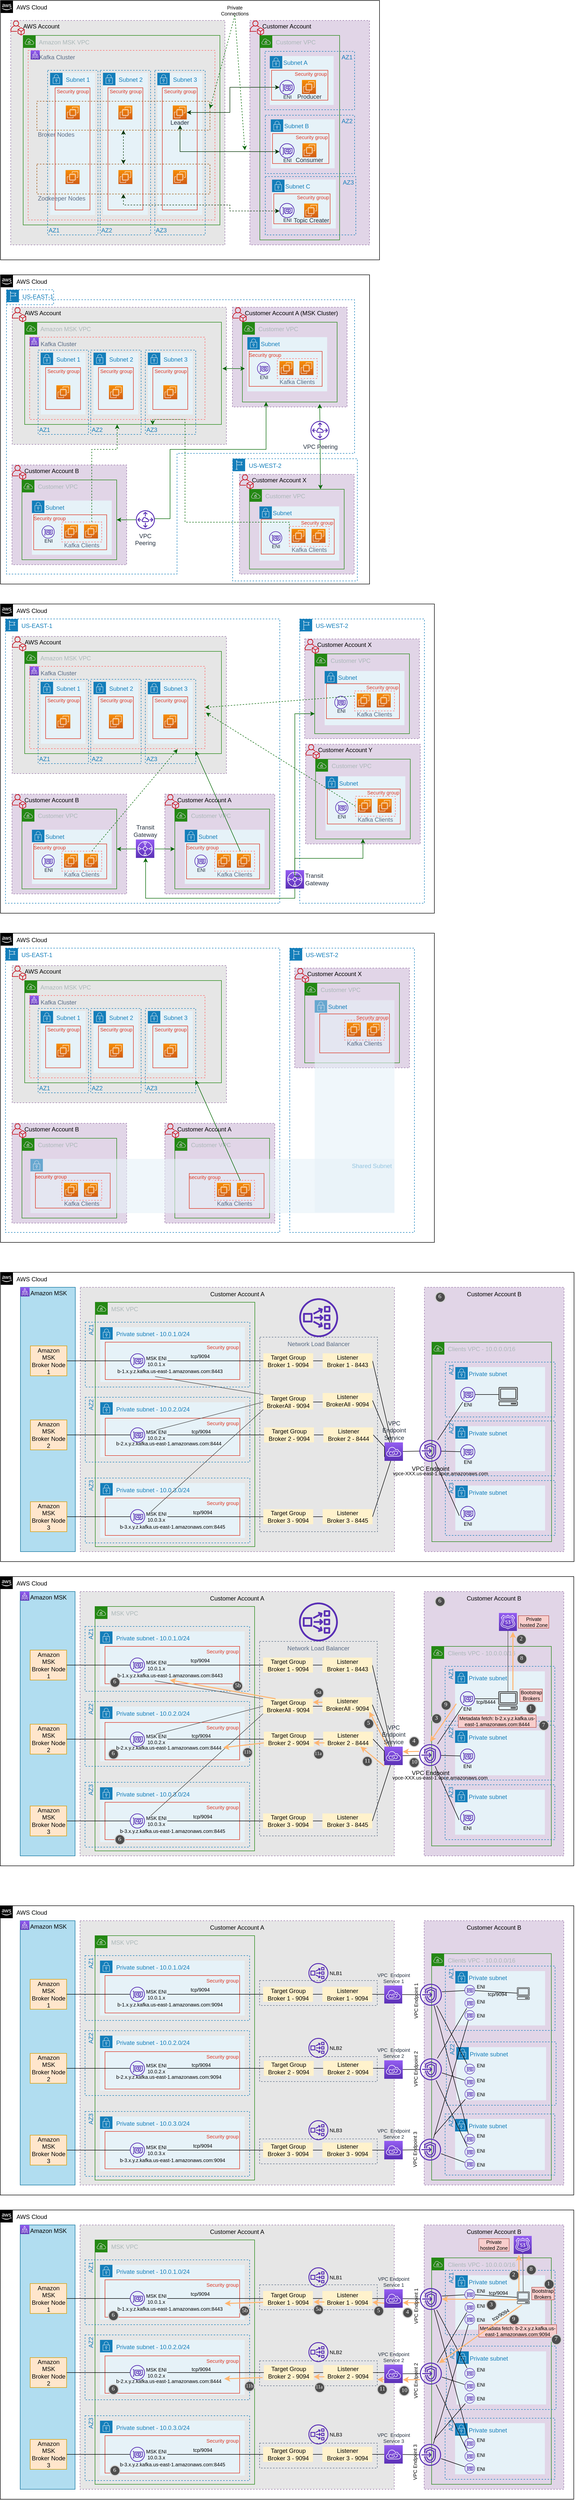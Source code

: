 <mxfile version="14.2.6" type="github">
  <diagram id="V1Vt3t-gvWR1uWZImgzx" name="Page-1">
    <mxGraphModel dx="1426" dy="725" grid="1" gridSize="10" guides="1" tooltips="1" connect="1" arrows="1" fold="1" page="1" pageScale="1" pageWidth="850" pageHeight="1100" math="0" shadow="0">
      <root>
        <mxCell id="0" />
        <mxCell id="1" parent="0" />
        <mxCell id="nCu4ia7cNSywYEdHrDN9-47" value="AWS Cloud" style="points=[[0,0],[0.25,0],[0.5,0],[0.75,0],[1,0],[1,0.25],[1,0.5],[1,0.75],[1,1],[0.75,1],[0.5,1],[0.25,1],[0,1],[0,0.75],[0,0.5],[0,0.25]];outlineConnect=0;html=1;whiteSpace=wrap;fontSize=12;fontStyle=0;shape=mxgraph.aws4.group;grIcon=mxgraph.aws4.group_aws_cloud_alt;verticalAlign=top;align=left;spacingLeft=30;dashed=0;" parent="1" vertex="1">
          <mxGeometry x="10" y="560" width="740" height="620" as="geometry" />
        </mxCell>
        <mxCell id="NjqcbxDlJAuKPPpiFLLC-1" value="" style="verticalLabelPosition=bottom;verticalAlign=top;html=1;shape=mxgraph.basic.polygon;polyCoords=[[0.25,0],[1,0],[1,0.56],[0.49,0.56],[0.49,1],[0.25,1],[0,1],[0,0]];polyline=0;dashed=1;fontColor=#147EBA;fontStyle=0;align=left;strokeColor=#147EBA;fillColor=none;spacingLeft=30;" vertex="1" parent="1">
          <mxGeometry x="21.96" y="610" width="698.04" height="550" as="geometry" />
        </mxCell>
        <mxCell id="nCu4ia7cNSywYEdHrDN9-204" value="AWS Cloud" style="points=[[0,0],[0.25,0],[0.5,0],[0.75,0],[1,0],[1,0.25],[1,0.5],[1,0.75],[1,1],[0.75,1],[0.5,1],[0.25,1],[0,1],[0,0.75],[0,0.5],[0,0.25]];outlineConnect=0;html=1;whiteSpace=wrap;fontSize=12;fontStyle=0;shape=mxgraph.aws4.group;grIcon=mxgraph.aws4.group_aws_cloud_alt;verticalAlign=top;align=left;spacingLeft=30;dashed=0;" parent="1" vertex="1">
          <mxGeometry x="10" y="1880" width="870" height="620" as="geometry" />
        </mxCell>
        <mxCell id="nCu4ia7cNSywYEdHrDN9-206" value="US-EAST-1" style="points=[[0,0],[0.25,0],[0.5,0],[0.75,0],[1,0],[1,0.25],[1,0.5],[1,0.75],[1,1],[0.75,1],[0.5,1],[0.25,1],[0,1],[0,0.75],[0,0.5],[0,0.25]];outlineConnect=0;gradientColor=none;html=1;whiteSpace=wrap;fontSize=12;fontStyle=0;shape=mxgraph.aws4.group;grIcon=mxgraph.aws4.group_region;strokeColor=#147EBA;fillColor=none;verticalAlign=top;align=left;spacingLeft=30;fontColor=#147EBA;dashed=1;" parent="1" vertex="1">
          <mxGeometry x="20" y="1910" width="550" height="570" as="geometry" />
        </mxCell>
        <mxCell id="nCu4ia7cNSywYEdHrDN9-218" value="Customer Account B" style="fillColor=#e1d5e7;strokeColor=#9673a6;dashed=1;verticalAlign=top;fontStyle=0;align=left;spacingLeft=25;spacing=0;" parent="1" vertex="1">
          <mxGeometry x="33" y="2261.25" width="230" height="200" as="geometry" />
        </mxCell>
        <mxCell id="nCu4ia7cNSywYEdHrDN9-233" value="Customer Account A" style="fillColor=#e1d5e7;strokeColor=#9673a6;dashed=1;verticalAlign=top;fontStyle=0;align=left;spacingLeft=25;spacing=0;" parent="1" vertex="1">
          <mxGeometry x="339.52" y="2261.25" width="220.48" height="200" as="geometry" />
        </mxCell>
        <mxCell id="nCu4ia7cNSywYEdHrDN9-219" value="Customer VPC" style="points=[[0,0],[0.25,0],[0.5,0],[0.75,0],[1,0],[1,0.25],[1,0.5],[1,0.75],[1,1],[0.75,1],[0.5,1],[0.25,1],[0,1],[0,0.75],[0,0.5],[0,0.25]];outlineConnect=0;gradientColor=none;html=1;whiteSpace=wrap;fontSize=12;fontStyle=0;shape=mxgraph.aws4.group;grIcon=mxgraph.aws4.group_vpc;strokeColor=#248814;fillColor=none;verticalAlign=top;align=left;spacingLeft=30;fontColor=#AAB7B8;dashed=0;" parent="1" vertex="1">
          <mxGeometry x="53" y="2291.25" width="190" height="160" as="geometry" />
        </mxCell>
        <mxCell id="nCu4ia7cNSywYEdHrDN9-234" value="Customer VPC" style="points=[[0,0],[0.25,0],[0.5,0],[0.75,0],[1,0],[1,0.25],[1,0.5],[1,0.75],[1,1],[0.75,1],[0.5,1],[0.25,1],[0,1],[0,0.75],[0,0.5],[0,0.25]];outlineConnect=0;gradientColor=none;html=1;whiteSpace=wrap;fontSize=12;fontStyle=0;shape=mxgraph.aws4.group;grIcon=mxgraph.aws4.group_vpc;strokeColor=#248814;fillColor=none;verticalAlign=top;align=left;spacingLeft=30;fontColor=#AAB7B8;dashed=0;" parent="1" vertex="1">
          <mxGeometry x="359.52" y="2291.25" width="190" height="160" as="geometry" />
        </mxCell>
        <mxCell id="nCu4ia7cNSywYEdHrDN9-235" value="Shared Subnet&amp;nbsp;" style="points=[[0,0],[0.25,0],[0.5,0],[0.75,0],[1,0],[1,0.25],[1,0.5],[1,0.75],[1,1],[0.75,1],[0.5,1],[0.25,1],[0,1],[0,0.75],[0,0.5],[0,0.25]];outlineConnect=0;gradientColor=none;html=1;whiteSpace=wrap;fontSize=12;fontStyle=0;shape=mxgraph.aws4.group;grIcon=mxgraph.aws4.group_security_group;grStroke=0;strokeColor=#147EBA;fillColor=#E6F2F8;verticalAlign=top;align=right;spacingLeft=25;fontColor=#147EBA;dashed=0;opacity=60;" parent="1" vertex="1">
          <mxGeometry x="70" y="2332.63" width="730" height="108.62" as="geometry" />
        </mxCell>
        <mxCell id="nCu4ia7cNSywYEdHrDN9-111" value="US-WEST-2" style="points=[[0,0],[0.25,0],[0.5,0],[0.75,0],[1,0],[1,0.25],[1,0.5],[1,0.75],[1,1],[0.75,1],[0.5,1],[0.25,1],[0,1],[0,0.75],[0,0.5],[0,0.25]];outlineConnect=0;gradientColor=none;html=1;whiteSpace=wrap;fontSize=12;fontStyle=0;shape=mxgraph.aws4.group;grIcon=mxgraph.aws4.group_region;strokeColor=#147EBA;fillColor=none;verticalAlign=top;align=left;spacingLeft=30;fontColor=#147EBA;dashed=1;" parent="1" vertex="1">
          <mxGeometry x="475.52" y="928.75" width="250" height="245" as="geometry" />
        </mxCell>
        <mxCell id="1BtDdk1bDg7Nho7uQYB1-234" value="AWS Cloud" style="points=[[0,0],[0.25,0],[0.5,0],[0.75,0],[1,0],[1,0.25],[1,0.5],[1,0.75],[1,1],[0.75,1],[0.5,1],[0.25,1],[0,1],[0,0.75],[0,0.5],[0,0.25]];outlineConnect=0;html=1;whiteSpace=wrap;fontSize=12;fontStyle=0;shape=mxgraph.aws4.group;grIcon=mxgraph.aws4.group_aws_cloud_alt;verticalAlign=top;align=left;spacingLeft=30;dashed=0;" parent="1" vertex="1">
          <mxGeometry x="10" y="10" width="760" height="520" as="geometry" />
        </mxCell>
        <mxCell id="1BtDdk1bDg7Nho7uQYB1-235" value="AWS Account" style="strokeColor=#9673a6;dashed=1;verticalAlign=top;fontStyle=0;align=left;fillColor=#E6E6E6;spacingLeft=25;spacing=0;" parent="1" vertex="1">
          <mxGeometry x="30.46" y="50" width="429.54" height="450" as="geometry" />
        </mxCell>
        <mxCell id="1BtDdk1bDg7Nho7uQYB1-239" value="Amazon MSK VPC" style="points=[[0,0],[0.25,0],[0.5,0],[0.75,0],[1,0],[1,0.25],[1,0.5],[1,0.75],[1,1],[0.75,1],[0.5,1],[0.25,1],[0,1],[0,0.75],[0,0.5],[0,0.25]];outlineConnect=0;gradientColor=none;html=1;whiteSpace=wrap;fontSize=12;fontStyle=0;shape=mxgraph.aws4.group;grIcon=mxgraph.aws4.group_vpc;strokeColor=#248814;fillColor=none;verticalAlign=top;align=left;spacingLeft=30;fontColor=#AAB7B8;dashed=0;" parent="1" vertex="1">
          <mxGeometry x="55.46" y="80" width="394.54" height="380" as="geometry" />
        </mxCell>
        <mxCell id="nCu4ia7cNSywYEdHrDN9-13" value="Kafka Cluster" style="fillColor=none;verticalAlign=top;fontStyle=0;fontColor=#5A6C86;align=left;spacingLeft=20;strokeColor=#FF6666;dashed=1;" parent="1" vertex="1">
          <mxGeometry x="65.46" y="110" width="374.54" height="340" as="geometry" />
        </mxCell>
        <mxCell id="nCu4ia7cNSywYEdHrDN9-9" value="AZ3" style="fillColor=none;strokeColor=#147EBA;dashed=1;verticalAlign=bottom;fontStyle=0;fontColor=#147EBA;align=left;" parent="1" vertex="1">
          <mxGeometry x="319.46" y="150" width="101" height="330" as="geometry" />
        </mxCell>
        <mxCell id="nCu4ia7cNSywYEdHrDN9-5" value="AZ2" style="fillColor=none;strokeColor=#147EBA;dashed=1;verticalAlign=bottom;fontStyle=0;fontColor=#147EBA;align=left;" parent="1" vertex="1">
          <mxGeometry x="209.96" y="150" width="101" height="330" as="geometry" />
        </mxCell>
        <mxCell id="nCu4ia7cNSywYEdHrDN9-4" value="AZ1" style="fillColor=none;strokeColor=#147EBA;dashed=1;verticalAlign=bottom;fontStyle=0;fontColor=#147EBA;align=left;" parent="1" vertex="1">
          <mxGeometry x="104.46" y="150" width="101" height="330" as="geometry" />
        </mxCell>
        <mxCell id="nCu4ia7cNSywYEdHrDN9-10" value="Subnet 3" style="points=[[0,0],[0.25,0],[0.5,0],[0.75,0],[1,0],[1,0.25],[1,0.5],[1,0.75],[1,1],[0.75,1],[0.5,1],[0.25,1],[0,1],[0,0.75],[0,0.5],[0,0.25]];outlineConnect=0;gradientColor=none;html=1;whiteSpace=wrap;fontSize=12;fontStyle=0;shape=mxgraph.aws4.group;grIcon=mxgraph.aws4.group_security_group;grStroke=0;strokeColor=#147EBA;fillColor=#E6F2F8;verticalAlign=top;align=left;spacingLeft=30;fontColor=#147EBA;dashed=0;" parent="1" vertex="1">
          <mxGeometry x="324.46" y="155" width="90" height="285" as="geometry" />
        </mxCell>
        <mxCell id="nCu4ia7cNSywYEdHrDN9-6" value="Subnet 2" style="points=[[0,0],[0.25,0],[0.5,0],[0.75,0],[1,0],[1,0.25],[1,0.5],[1,0.75],[1,1],[0.75,1],[0.5,1],[0.25,1],[0,1],[0,0.75],[0,0.5],[0,0.25]];outlineConnect=0;gradientColor=none;html=1;whiteSpace=wrap;fontSize=12;fontStyle=0;shape=mxgraph.aws4.group;grIcon=mxgraph.aws4.group_security_group;grStroke=0;strokeColor=#147EBA;fillColor=#E6F2F8;verticalAlign=top;align=left;spacingLeft=30;fontColor=#147EBA;dashed=0;" parent="1" vertex="1">
          <mxGeometry x="215.46" y="155" width="90" height="285" as="geometry" />
        </mxCell>
        <mxCell id="1BtDdk1bDg7Nho7uQYB1-247" value="Subnet 1" style="points=[[0,0],[0.25,0],[0.5,0],[0.75,0],[1,0],[1,0.25],[1,0.5],[1,0.75],[1,1],[0.75,1],[0.5,1],[0.25,1],[0,1],[0,0.75],[0,0.5],[0,0.25]];outlineConnect=0;gradientColor=none;html=1;whiteSpace=wrap;fontSize=12;fontStyle=0;shape=mxgraph.aws4.group;grIcon=mxgraph.aws4.group_security_group;grStroke=0;strokeColor=#147EBA;fillColor=#E6F2F8;verticalAlign=top;align=left;spacingLeft=30;fontColor=#147EBA;dashed=0;" parent="1" vertex="1">
          <mxGeometry x="109.46" y="155" width="90" height="285" as="geometry" />
        </mxCell>
        <mxCell id="nCu4ia7cNSywYEdHrDN9-15" value="Zookeeper Nodes" style="fillColor=none;verticalAlign=bottom;fontStyle=0;fontColor=#5A6C86;align=left;spacingTop=0;spacingBottom=-18;dashed=1;strokeColor=#994C00;" parent="1" vertex="1">
          <mxGeometry x="82.96" y="338" width="347.04" height="60" as="geometry" />
        </mxCell>
        <mxCell id="nCu4ia7cNSywYEdHrDN9-11" value="Security group" style="fillColor=none;strokeColor=#DD3522;verticalAlign=top;fontStyle=0;fontColor=#DD3522;align=right;fontSize=10;spacing=0;spacingLeft=0;spacingRight=2;spacingTop=-3;" parent="1" vertex="1">
          <mxGeometry x="334.46" y="185" width="70" height="245" as="geometry" />
        </mxCell>
        <mxCell id="nCu4ia7cNSywYEdHrDN9-7" value="Security group" style="fillColor=none;strokeColor=#DD3522;verticalAlign=top;fontStyle=0;fontColor=#DD3522;align=right;fontSize=10;spacing=0;spacingLeft=0;spacingRight=2;spacingTop=-3;" parent="1" vertex="1">
          <mxGeometry x="225.46" y="185" width="70" height="245" as="geometry" />
        </mxCell>
        <mxCell id="1BtDdk1bDg7Nho7uQYB1-255" value="Security group" style="fillColor=none;strokeColor=#DD3522;verticalAlign=top;fontStyle=0;fontColor=#DD3522;align=right;fontSize=10;spacing=0;spacingLeft=0;spacingRight=2;spacingTop=-3;" parent="1" vertex="1">
          <mxGeometry x="119.46" y="185" width="70" height="245" as="geometry" />
        </mxCell>
        <mxCell id="nCu4ia7cNSywYEdHrDN9-14" value="Broker Nodes" style="fillColor=none;verticalAlign=bottom;fontStyle=0;fontColor=#5A6C86;align=left;spacingTop=0;spacingBottom=-18;dashed=1;strokeColor=#994C00;" parent="1" vertex="1">
          <mxGeometry x="82.96" y="212" width="347.04" height="58" as="geometry" />
        </mxCell>
        <mxCell id="1BtDdk1bDg7Nho7uQYB1-238" value="Customer Account" style="fillColor=#e1d5e7;strokeColor=#9673a6;dashed=1;verticalAlign=top;fontStyle=0;align=left;spacingLeft=25;spacing=0;" parent="1" vertex="1">
          <mxGeometry x="510.0" y="50" width="240" height="450" as="geometry" />
        </mxCell>
        <mxCell id="1BtDdk1bDg7Nho7uQYB1-243" value="Customer VPC" style="points=[[0,0],[0.25,0],[0.5,0],[0.75,0],[1,0],[1,0.25],[1,0.5],[1,0.75],[1,1],[0.75,1],[0.5,1],[0.25,1],[0,1],[0,0.75],[0,0.5],[0,0.25]];outlineConnect=0;gradientColor=none;html=1;whiteSpace=wrap;fontSize=12;fontStyle=0;shape=mxgraph.aws4.group;grIcon=mxgraph.aws4.group_vpc;strokeColor=#248814;fillColor=none;verticalAlign=top;align=left;spacingLeft=30;fontColor=#AAB7B8;dashed=0;" parent="1" vertex="1">
          <mxGeometry x="530" y="80" width="160" height="410" as="geometry" />
        </mxCell>
        <mxCell id="1BtDdk1bDg7Nho7uQYB1-244" value="AZ1" style="fillColor=none;strokeColor=#147EBA;dashed=1;verticalAlign=top;fontStyle=0;fontColor=#147EBA;align=right;horizontal=1;spacing=0;spacingRight=4;" parent="1" vertex="1">
          <mxGeometry x="540.5" y="112" width="179.5" height="117" as="geometry" />
        </mxCell>
        <mxCell id="1BtDdk1bDg7Nho7uQYB1-245" value="AZ2" style="fillColor=none;strokeColor=#147EBA;dashed=1;verticalAlign=top;fontStyle=0;fontColor=#147EBA;align=right;horizontal=1;spacing=0;spacingRight=4;" parent="1" vertex="1">
          <mxGeometry x="540.96" y="240" width="179.04" height="117" as="geometry" />
        </mxCell>
        <mxCell id="1BtDdk1bDg7Nho7uQYB1-246" value="AZ3" style="fillColor=none;strokeColor=#147EBA;dashed=1;verticalAlign=top;fontStyle=0;fontColor=#147EBA;align=right;horizontal=1;spacing=0;spacingRight=4;" parent="1" vertex="1">
          <mxGeometry x="540.96" y="363" width="181.54" height="117" as="geometry" />
        </mxCell>
        <mxCell id="1BtDdk1bDg7Nho7uQYB1-250" value="Subnet A" style="points=[[0,0],[0.25,0],[0.5,0],[0.75,0],[1,0],[1,0.25],[1,0.5],[1,0.75],[1,1],[0.75,1],[0.5,1],[0.25,1],[0,1],[0,0.75],[0,0.5],[0,0.25]];outlineConnect=0;gradientColor=none;html=1;whiteSpace=wrap;fontSize=12;fontStyle=0;shape=mxgraph.aws4.group;grIcon=mxgraph.aws4.group_security_group;grStroke=0;strokeColor=#147EBA;fillColor=#E6F2F8;verticalAlign=top;align=left;spacingLeft=25;fontColor=#147EBA;dashed=0;" parent="1" vertex="1">
          <mxGeometry x="550.02" y="121.38" width="128" height="98" as="geometry" />
        </mxCell>
        <mxCell id="1BtDdk1bDg7Nho7uQYB1-288" value="" style="outlineConnect=0;fontColor=#232F3E;gradientColor=#945DF2;gradientDirection=north;fillColor=#5A30B5;strokeColor=#ffffff;dashed=0;verticalLabelPosition=bottom;verticalAlign=top;align=left;html=1;fontSize=12;fontStyle=0;aspect=fixed;shape=mxgraph.aws4.resourceIcon;resIcon=mxgraph.aws4.managed_streaming_for_kafka;" parent="1" vertex="1">
          <mxGeometry x="70.459" y="110" width="18.261" height="18.261" as="geometry" />
        </mxCell>
        <mxCell id="1BtDdk1bDg7Nho7uQYB1-337" value="" style="outlineConnect=0;fontColor=#232F3E;gradientColor=none;fillColor=#C7131F;strokeColor=none;dashed=0;verticalLabelPosition=bottom;verticalAlign=top;align=center;html=1;fontSize=12;fontStyle=0;aspect=fixed;pointerEvents=1;shape=mxgraph.aws4.organizations_account;" parent="1" vertex="1">
          <mxGeometry x="30" y="50" width="28.46" height="30" as="geometry" />
        </mxCell>
        <mxCell id="1BtDdk1bDg7Nho7uQYB1-338" value="" style="outlineConnect=0;fontColor=#232F3E;gradientColor=none;fillColor=#C7131F;strokeColor=none;dashed=0;verticalLabelPosition=bottom;verticalAlign=top;align=center;html=1;fontSize=12;fontStyle=0;aspect=fixed;pointerEvents=1;shape=mxgraph.aws4.organizations_account;" parent="1" vertex="1">
          <mxGeometry x="510.0" y="50" width="28.46" height="30" as="geometry" />
        </mxCell>
        <mxCell id="nCu4ia7cNSywYEdHrDN9-1" value="" style="outlineConnect=0;fontColor=#232F3E;gradientColor=#F78E04;gradientDirection=north;fillColor=#D05C17;strokeColor=#ffffff;dashed=0;verticalLabelPosition=bottom;verticalAlign=top;align=center;html=1;fontSize=12;fontStyle=0;aspect=fixed;shape=mxgraph.aws4.resourceIcon;resIcon=mxgraph.aws4.ec2;" parent="1" vertex="1">
          <mxGeometry x="140.96" y="220.5" width="28" height="28" as="geometry" />
        </mxCell>
        <mxCell id="nCu4ia7cNSywYEdHrDN9-8" value="" style="outlineConnect=0;fontColor=#232F3E;gradientColor=#F78E04;gradientDirection=north;fillColor=#D05C17;strokeColor=#ffffff;dashed=0;verticalLabelPosition=bottom;verticalAlign=top;align=center;html=1;fontSize=12;fontStyle=0;aspect=fixed;shape=mxgraph.aws4.resourceIcon;resIcon=mxgraph.aws4.ec2;" parent="1" vertex="1">
          <mxGeometry x="246.46" y="220.5" width="28" height="28" as="geometry" />
        </mxCell>
        <mxCell id="nCu4ia7cNSywYEdHrDN9-42" value="" style="edgeStyle=orthogonalEdgeStyle;rounded=0;orthogonalLoop=1;jettySize=auto;html=1;startArrow=classic;startFill=1;strokeColor=#003300;strokeWidth=1;fontSize=10;" parent="1" source="nCu4ia7cNSywYEdHrDN9-12" target="nCu4ia7cNSywYEdHrDN9-22" edge="1">
          <mxGeometry relative="1" as="geometry">
            <Array as="points">
              <mxPoint x="470" y="235" />
              <mxPoint x="470" y="184" />
            </Array>
          </mxGeometry>
        </mxCell>
        <mxCell id="nCu4ia7cNSywYEdHrDN9-12" value="Leader" style="outlineConnect=0;fontColor=#232F3E;gradientColor=#F78E04;gradientDirection=north;fillColor=#D05C17;strokeColor=#ffffff;dashed=0;verticalLabelPosition=bottom;verticalAlign=top;align=center;html=1;fontSize=12;fontStyle=0;aspect=fixed;shape=mxgraph.aws4.resourceIcon;resIcon=mxgraph.aws4.ec2;spacing=0;spacingTop=-6;" parent="1" vertex="1">
          <mxGeometry x="355.46" y="220.5" width="28" height="28" as="geometry" />
        </mxCell>
        <mxCell id="nCu4ia7cNSywYEdHrDN9-16" value="" style="outlineConnect=0;fontColor=#232F3E;gradientColor=#F78E04;gradientDirection=north;fillColor=#D05C17;strokeColor=#ffffff;dashed=0;verticalLabelPosition=bottom;verticalAlign=top;align=center;html=1;fontSize=12;fontStyle=0;aspect=fixed;shape=mxgraph.aws4.resourceIcon;resIcon=mxgraph.aws4.ec2;" parent="1" vertex="1">
          <mxGeometry x="140.46" y="350" width="28" height="28" as="geometry" />
        </mxCell>
        <mxCell id="nCu4ia7cNSywYEdHrDN9-17" value="" style="outlineConnect=0;fontColor=#232F3E;gradientColor=#F78E04;gradientDirection=north;fillColor=#D05C17;strokeColor=#ffffff;dashed=0;verticalLabelPosition=bottom;verticalAlign=top;align=center;html=1;fontSize=12;fontStyle=0;aspect=fixed;shape=mxgraph.aws4.resourceIcon;resIcon=mxgraph.aws4.ec2;" parent="1" vertex="1">
          <mxGeometry x="246.46" y="350" width="28" height="28" as="geometry" />
        </mxCell>
        <mxCell id="nCu4ia7cNSywYEdHrDN9-18" value="" style="outlineConnect=0;fontColor=#232F3E;gradientColor=#F78E04;gradientDirection=north;fillColor=#D05C17;strokeColor=#ffffff;dashed=0;verticalLabelPosition=bottom;verticalAlign=top;align=center;html=1;fontSize=12;fontStyle=0;aspect=fixed;shape=mxgraph.aws4.resourceIcon;resIcon=mxgraph.aws4.ec2;" parent="1" vertex="1">
          <mxGeometry x="355.96" y="350" width="28" height="28" as="geometry" />
        </mxCell>
        <mxCell id="nCu4ia7cNSywYEdHrDN9-19" style="edgeStyle=orthogonalEdgeStyle;rounded=0;orthogonalLoop=1;jettySize=auto;html=1;exitX=0.5;exitY=1;exitDx=0;exitDy=0;" parent="1" edge="1">
          <mxGeometry relative="1" as="geometry">
            <mxPoint x="154.46" y="428" as="sourcePoint" />
            <mxPoint x="154.46" y="428" as="targetPoint" />
          </mxGeometry>
        </mxCell>
        <mxCell id="nCu4ia7cNSywYEdHrDN9-21" value="Security group" style="fillColor=none;strokeColor=#DD3522;verticalAlign=top;fontStyle=0;fontColor=#DD3522;align=right;fontSize=10;spacing=0;spacingLeft=0;spacingRight=2;spacingTop=-3;" parent="1" vertex="1">
          <mxGeometry x="553.52" y="149.88" width="113" height="60" as="geometry" />
        </mxCell>
        <mxCell id="nCu4ia7cNSywYEdHrDN9-22" value="ENI" style="outlineConnect=0;fontColor=#232F3E;gradientColor=none;fillColor=#5A30B5;strokeColor=none;dashed=0;verticalLabelPosition=bottom;verticalAlign=top;align=center;html=1;fontSize=10;fontStyle=0;aspect=fixed;pointerEvents=1;shape=mxgraph.aws4.elastic_network_interface;spacingTop=-8;" parent="1" vertex="1">
          <mxGeometry x="569.52" y="169.38" width="30" height="30" as="geometry" />
        </mxCell>
        <mxCell id="nCu4ia7cNSywYEdHrDN9-20" value="Producer" style="outlineConnect=0;fontColor=#232F3E;gradientColor=#F78E04;gradientDirection=north;fillColor=#D05C17;strokeColor=#ffffff;dashed=0;verticalLabelPosition=bottom;verticalAlign=top;align=center;html=1;fontSize=12;fontStyle=0;aspect=fixed;shape=mxgraph.aws4.resourceIcon;resIcon=mxgraph.aws4.ec2;spacing=0;spacingTop=-6;" parent="1" vertex="1">
          <mxGeometry x="614.52" y="169.38" width="28" height="28" as="geometry" />
        </mxCell>
        <mxCell id="nCu4ia7cNSywYEdHrDN9-23" value="Subnet B" style="points=[[0,0],[0.25,0],[0.5,0],[0.75,0],[1,0],[1,0.25],[1,0.5],[1,0.75],[1,1],[0.75,1],[0.5,1],[0.25,1],[0,1],[0,0.75],[0,0.5],[0,0.25]];outlineConnect=0;gradientColor=none;html=1;whiteSpace=wrap;fontSize=12;fontStyle=0;shape=mxgraph.aws4.group;grIcon=mxgraph.aws4.group_security_group;grStroke=0;strokeColor=#147EBA;fillColor=#E6F2F8;verticalAlign=top;align=left;spacingLeft=25;fontColor=#147EBA;dashed=0;" parent="1" vertex="1">
          <mxGeometry x="551.98" y="248.38" width="128" height="98" as="geometry" />
        </mxCell>
        <mxCell id="nCu4ia7cNSywYEdHrDN9-24" value="Security group" style="fillColor=none;strokeColor=#DD3522;verticalAlign=top;fontStyle=0;fontColor=#DD3522;align=right;fontSize=10;spacing=0;spacingLeft=0;spacingRight=2;spacingTop=-3;" parent="1" vertex="1">
          <mxGeometry x="555.48" y="276.88" width="113" height="60" as="geometry" />
        </mxCell>
        <mxCell id="nCu4ia7cNSywYEdHrDN9-26" value="Consumer" style="outlineConnect=0;fontColor=#232F3E;gradientColor=#F78E04;gradientDirection=north;fillColor=#D05C17;strokeColor=#ffffff;dashed=0;verticalLabelPosition=bottom;verticalAlign=top;align=center;html=1;fontSize=12;fontStyle=0;aspect=fixed;shape=mxgraph.aws4.resourceIcon;resIcon=mxgraph.aws4.ec2;spacing=0;spacingTop=-6;" parent="1" vertex="1">
          <mxGeometry x="615.48" y="296.38" width="28" height="28" as="geometry" />
        </mxCell>
        <mxCell id="nCu4ia7cNSywYEdHrDN9-27" value="Subnet C" style="points=[[0,0],[0.25,0],[0.5,0],[0.75,0],[1,0],[1,0.25],[1,0.5],[1,0.75],[1,1],[0.75,1],[0.5,1],[0.25,1],[0,1],[0,0.75],[0,0.5],[0,0.25]];outlineConnect=0;gradientColor=none;html=1;whiteSpace=wrap;fontSize=12;fontStyle=0;shape=mxgraph.aws4.group;grIcon=mxgraph.aws4.group_security_group;grStroke=0;strokeColor=#147EBA;fillColor=#E6F2F8;verticalAlign=top;align=left;spacingLeft=25;fontColor=#147EBA;dashed=0;" parent="1" vertex="1">
          <mxGeometry x="554.48" y="369.13" width="128" height="98" as="geometry" />
        </mxCell>
        <mxCell id="nCu4ia7cNSywYEdHrDN9-28" value="Security group" style="fillColor=none;strokeColor=#DD3522;verticalAlign=top;fontStyle=0;fontColor=#DD3522;align=right;fontSize=10;spacing=0;spacingLeft=0;spacingRight=2;spacingTop=-3;" parent="1" vertex="1">
          <mxGeometry x="557.98" y="397.63" width="113" height="60" as="geometry" />
        </mxCell>
        <mxCell id="nCu4ia7cNSywYEdHrDN9-30" value="Topic Creater" style="outlineConnect=0;fontColor=#232F3E;gradientColor=#F78E04;gradientDirection=north;fillColor=#D05C17;strokeColor=#ffffff;dashed=0;verticalLabelPosition=bottom;verticalAlign=top;align=center;html=1;fontSize=12;fontStyle=0;aspect=fixed;shape=mxgraph.aws4.resourceIcon;resIcon=mxgraph.aws4.ec2;spacing=0;spacingTop=-6;" parent="1" vertex="1">
          <mxGeometry x="618.98" y="417.13" width="28" height="28" as="geometry" />
        </mxCell>
        <mxCell id="nCu4ia7cNSywYEdHrDN9-35" value="" style="rounded=0;orthogonalLoop=1;jettySize=auto;html=1;startArrow=classic;startFill=1;dashed=1;strokeColor=#003300;" parent="1" source="nCu4ia7cNSywYEdHrDN9-14" target="nCu4ia7cNSywYEdHrDN9-15" edge="1">
          <mxGeometry relative="1" as="geometry">
            <mxPoint x="260.46" y="310" as="targetPoint" />
          </mxGeometry>
        </mxCell>
        <mxCell id="nCu4ia7cNSywYEdHrDN9-39" value="ENI" style="outlineConnect=0;fontColor=#232F3E;gradientColor=none;fillColor=#5A30B5;strokeColor=none;dashed=0;verticalLabelPosition=bottom;verticalAlign=top;align=center;html=1;fontSize=10;fontStyle=0;aspect=fixed;pointerEvents=1;shape=mxgraph.aws4.elastic_network_interface;spacingTop=-8;" parent="1" vertex="1">
          <mxGeometry x="569.52" y="296.38" width="30" height="30" as="geometry" />
        </mxCell>
        <mxCell id="nCu4ia7cNSywYEdHrDN9-40" value="ENI" style="outlineConnect=0;fontColor=#232F3E;gradientColor=none;fillColor=#5A30B5;strokeColor=none;dashed=0;verticalLabelPosition=bottom;verticalAlign=top;align=center;html=1;fontSize=10;fontStyle=0;aspect=fixed;pointerEvents=1;shape=mxgraph.aws4.elastic_network_interface;spacingTop=-8;" parent="1" vertex="1">
          <mxGeometry x="569.52" y="416.13" width="30" height="30" as="geometry" />
        </mxCell>
        <mxCell id="nCu4ia7cNSywYEdHrDN9-38" value="" style="edgeStyle=orthogonalEdgeStyle;rounded=0;orthogonalLoop=1;jettySize=auto;html=1;dashed=1;startArrow=classic;startFill=1;exitX=0.5;exitY=1;exitDx=0;exitDy=0;strokeWidth=1;strokeColor=#003300;" parent="1" source="nCu4ia7cNSywYEdHrDN9-15" target="nCu4ia7cNSywYEdHrDN9-40" edge="1">
          <mxGeometry relative="1" as="geometry">
            <mxPoint x="540" y="432" as="targetPoint" />
            <Array as="points">
              <mxPoint x="257" y="420" />
              <mxPoint x="470" y="420" />
              <mxPoint x="470" y="432" />
            </Array>
          </mxGeometry>
        </mxCell>
        <mxCell id="nCu4ia7cNSywYEdHrDN9-41" value="" style="edgeStyle=orthogonalEdgeStyle;rounded=0;orthogonalLoop=1;jettySize=auto;html=1;startArrow=classic;startFill=1;strokeColor=#003300;strokeWidth=1;fontSize=10;" parent="1" target="nCu4ia7cNSywYEdHrDN9-39" edge="1">
          <mxGeometry relative="1" as="geometry">
            <mxPoint x="370" y="260" as="sourcePoint" />
            <Array as="points">
              <mxPoint x="370" y="313" />
            </Array>
          </mxGeometry>
        </mxCell>
        <mxCell id="nCu4ia7cNSywYEdHrDN9-43" value="" style="endArrow=classic;html=1;strokeWidth=1;fontSize=10;entryX=1;entryY=0.25;entryDx=0;entryDy=0;dashed=1;strokeColor=#006600;exitX=0.5;exitY=1;exitDx=0;exitDy=0;" parent="1" source="nCu4ia7cNSywYEdHrDN9-46" target="nCu4ia7cNSywYEdHrDN9-14" edge="1">
          <mxGeometry width="50" height="50" relative="1" as="geometry">
            <mxPoint x="480" y="50" as="sourcePoint" />
            <mxPoint x="350" y="260" as="targetPoint" />
          </mxGeometry>
        </mxCell>
        <mxCell id="nCu4ia7cNSywYEdHrDN9-45" value="" style="endArrow=classic;html=1;strokeWidth=1;fontSize=10;exitX=0.5;exitY=1;exitDx=0;exitDy=0;dashed=1;strokeColor=#006600;" parent="1" source="nCu4ia7cNSywYEdHrDN9-46" edge="1">
          <mxGeometry width="50" height="50" relative="1" as="geometry">
            <mxPoint x="479.8" y="50.16" as="sourcePoint" />
            <mxPoint x="500" y="310" as="targetPoint" />
          </mxGeometry>
        </mxCell>
        <mxCell id="nCu4ia7cNSywYEdHrDN9-46" value="Private Connections" style="text;html=1;strokeColor=none;fillColor=none;align=center;verticalAlign=middle;whiteSpace=wrap;rounded=0;dashed=1;fontSize=10;" parent="1" vertex="1">
          <mxGeometry x="460" y="20" width="40" height="20" as="geometry" />
        </mxCell>
        <mxCell id="nCu4ia7cNSywYEdHrDN9-48" value="AWS Account" style="strokeColor=#9673a6;dashed=1;verticalAlign=top;fontStyle=0;align=left;fillColor=#E6E6E6;spacingLeft=25;spacing=0;" parent="1" vertex="1">
          <mxGeometry x="33.46" y="625" width="429.54" height="275" as="geometry" />
        </mxCell>
        <mxCell id="nCu4ia7cNSywYEdHrDN9-49" value="Amazon MSK VPC" style="points=[[0,0],[0.25,0],[0.5,0],[0.75,0],[1,0],[1,0.25],[1,0.5],[1,0.75],[1,1],[0.75,1],[0.5,1],[0.25,1],[0,1],[0,0.75],[0,0.5],[0,0.25]];outlineConnect=0;gradientColor=none;html=1;whiteSpace=wrap;fontSize=12;fontStyle=0;shape=mxgraph.aws4.group;grIcon=mxgraph.aws4.group_vpc;strokeColor=#248814;fillColor=none;verticalAlign=top;align=left;spacingLeft=30;fontColor=#AAB7B8;dashed=0;" parent="1" vertex="1">
          <mxGeometry x="58.46" y="655" width="394.54" height="205" as="geometry" />
        </mxCell>
        <mxCell id="nCu4ia7cNSywYEdHrDN9-51" value="AZ3" style="fillColor=none;strokeColor=#147EBA;dashed=1;verticalAlign=bottom;fontStyle=0;fontColor=#147EBA;align=left;" parent="1" vertex="1">
          <mxGeometry x="300.46" y="711" width="101" height="169" as="geometry" />
        </mxCell>
        <mxCell id="nCu4ia7cNSywYEdHrDN9-52" value="AZ2" style="fillColor=none;strokeColor=#147EBA;dashed=1;verticalAlign=bottom;fontStyle=0;fontColor=#147EBA;align=left;" parent="1" vertex="1">
          <mxGeometry x="190.96" y="711" width="101" height="169" as="geometry" />
        </mxCell>
        <mxCell id="nCu4ia7cNSywYEdHrDN9-53" value="AZ1" style="fillColor=none;strokeColor=#147EBA;dashed=1;verticalAlign=bottom;fontStyle=0;fontColor=#147EBA;align=left;" parent="1" vertex="1">
          <mxGeometry x="85.46" y="711" width="101" height="169" as="geometry" />
        </mxCell>
        <mxCell id="nCu4ia7cNSywYEdHrDN9-54" value="Subnet 3" style="points=[[0,0],[0.25,0],[0.5,0],[0.75,0],[1,0],[1,0.25],[1,0.5],[1,0.75],[1,1],[0.75,1],[0.5,1],[0.25,1],[0,1],[0,0.75],[0,0.5],[0,0.25]];outlineConnect=0;gradientColor=none;html=1;whiteSpace=wrap;fontSize=12;fontStyle=0;shape=mxgraph.aws4.group;grIcon=mxgraph.aws4.group_security_group;grStroke=0;strokeColor=#147EBA;fillColor=#E6F2F8;verticalAlign=top;align=left;spacingLeft=30;fontColor=#147EBA;dashed=0;" parent="1" vertex="1">
          <mxGeometry x="305.46" y="716" width="90" height="124" as="geometry" />
        </mxCell>
        <mxCell id="nCu4ia7cNSywYEdHrDN9-55" value="Subnet 2" style="points=[[0,0],[0.25,0],[0.5,0],[0.75,0],[1,0],[1,0.25],[1,0.5],[1,0.75],[1,1],[0.75,1],[0.5,1],[0.25,1],[0,1],[0,0.75],[0,0.5],[0,0.25]];outlineConnect=0;gradientColor=none;html=1;whiteSpace=wrap;fontSize=12;fontStyle=0;shape=mxgraph.aws4.group;grIcon=mxgraph.aws4.group_security_group;grStroke=0;strokeColor=#147EBA;fillColor=#E6F2F8;verticalAlign=top;align=left;spacingLeft=30;fontColor=#147EBA;dashed=0;" parent="1" vertex="1">
          <mxGeometry x="196.46" y="716" width="90" height="124" as="geometry" />
        </mxCell>
        <mxCell id="nCu4ia7cNSywYEdHrDN9-56" value="Subnet 1" style="points=[[0,0],[0.25,0],[0.5,0],[0.75,0],[1,0],[1,0.25],[1,0.5],[1,0.75],[1,1],[0.75,1],[0.5,1],[0.25,1],[0,1],[0,0.75],[0,0.5],[0,0.25]];outlineConnect=0;gradientColor=none;html=1;whiteSpace=wrap;fontSize=12;fontStyle=0;shape=mxgraph.aws4.group;grIcon=mxgraph.aws4.group_security_group;grStroke=0;strokeColor=#147EBA;fillColor=#E6F2F8;verticalAlign=top;align=left;spacingLeft=30;fontColor=#147EBA;dashed=0;" parent="1" vertex="1">
          <mxGeometry x="90.46" y="716" width="90" height="124" as="geometry" />
        </mxCell>
        <mxCell id="nCu4ia7cNSywYEdHrDN9-58" value="Security group" style="fillColor=none;strokeColor=#DD3522;verticalAlign=top;fontStyle=0;fontColor=#DD3522;align=right;fontSize=10;spacing=0;spacingLeft=0;spacingRight=2;spacingTop=-3;" parent="1" vertex="1">
          <mxGeometry x="315.46" y="746" width="70" height="84" as="geometry" />
        </mxCell>
        <mxCell id="nCu4ia7cNSywYEdHrDN9-59" value="Security group" style="fillColor=none;strokeColor=#DD3522;verticalAlign=top;fontStyle=0;fontColor=#DD3522;align=right;fontSize=10;spacing=0;spacingLeft=0;spacingRight=2;spacingTop=-3;" parent="1" vertex="1">
          <mxGeometry x="206.46" y="746" width="70" height="84" as="geometry" />
        </mxCell>
        <mxCell id="nCu4ia7cNSywYEdHrDN9-60" value="Security group" style="fillColor=none;strokeColor=#DD3522;verticalAlign=top;fontStyle=0;fontColor=#DD3522;align=right;fontSize=10;spacing=0;spacingLeft=0;spacingRight=2;spacingTop=-3;" parent="1" vertex="1">
          <mxGeometry x="100.46" y="746" width="70" height="84" as="geometry" />
        </mxCell>
        <mxCell id="nCu4ia7cNSywYEdHrDN9-62" value="Customer Account B" style="fillColor=#e1d5e7;strokeColor=#9673a6;dashed=1;verticalAlign=top;fontStyle=0;align=left;spacingLeft=25;spacing=0;" parent="1" vertex="1">
          <mxGeometry x="33" y="941.25" width="230" height="200" as="geometry" />
        </mxCell>
        <mxCell id="nCu4ia7cNSywYEdHrDN9-63" value="Customer VPC" style="points=[[0,0],[0.25,0],[0.5,0],[0.75,0],[1,0],[1,0.25],[1,0.5],[1,0.75],[1,1],[0.75,1],[0.5,1],[0.25,1],[0,1],[0,0.75],[0,0.5],[0,0.25]];outlineConnect=0;gradientColor=none;html=1;whiteSpace=wrap;fontSize=12;fontStyle=0;shape=mxgraph.aws4.group;grIcon=mxgraph.aws4.group_vpc;strokeColor=#248814;fillColor=none;verticalAlign=top;align=left;spacingLeft=30;fontColor=#AAB7B8;dashed=0;" parent="1" vertex="1">
          <mxGeometry x="53" y="971.25" width="190" height="160" as="geometry" />
        </mxCell>
        <mxCell id="nCu4ia7cNSywYEdHrDN9-67" value="Subnet&amp;nbsp;" style="points=[[0,0],[0.25,0],[0.5,0],[0.75,0],[1,0],[1,0.25],[1,0.5],[1,0.75],[1,1],[0.75,1],[0.5,1],[0.25,1],[0,1],[0,0.75],[0,0.5],[0,0.25]];outlineConnect=0;gradientColor=none;html=1;whiteSpace=wrap;fontSize=12;fontStyle=0;shape=mxgraph.aws4.group;grIcon=mxgraph.aws4.group_security_group;grStroke=0;strokeColor=#147EBA;fillColor=#E6F2F8;verticalAlign=top;align=left;spacingLeft=25;fontColor=#147EBA;dashed=0;" parent="1" vertex="1">
          <mxGeometry x="73.02" y="1012.63" width="159.98" height="108.62" as="geometry" />
        </mxCell>
        <mxCell id="nCu4ia7cNSywYEdHrDN9-68" value="" style="outlineConnect=0;fontColor=#232F3E;gradientColor=#945DF2;gradientDirection=north;fillColor=#5A30B5;strokeColor=#ffffff;dashed=0;verticalLabelPosition=bottom;verticalAlign=top;align=left;html=1;fontSize=12;fontStyle=0;aspect=fixed;shape=mxgraph.aws4.resourceIcon;resIcon=mxgraph.aws4.managed_streaming_for_kafka;" parent="1" vertex="1">
          <mxGeometry x="68.459" y="685" width="18.261" height="18.261" as="geometry" />
        </mxCell>
        <mxCell id="nCu4ia7cNSywYEdHrDN9-69" value="" style="outlineConnect=0;fontColor=#232F3E;gradientColor=none;fillColor=#C7131F;strokeColor=none;dashed=0;verticalLabelPosition=bottom;verticalAlign=top;align=center;html=1;fontSize=12;fontStyle=0;aspect=fixed;pointerEvents=1;shape=mxgraph.aws4.organizations_account;" parent="1" vertex="1">
          <mxGeometry x="33" y="625" width="28.46" height="30" as="geometry" />
        </mxCell>
        <mxCell id="nCu4ia7cNSywYEdHrDN9-70" value="" style="outlineConnect=0;fontColor=#232F3E;gradientColor=none;fillColor=#C7131F;strokeColor=none;dashed=0;verticalLabelPosition=bottom;verticalAlign=top;align=center;html=1;fontSize=12;fontStyle=0;aspect=fixed;pointerEvents=1;shape=mxgraph.aws4.organizations_account;" parent="1" vertex="1">
          <mxGeometry x="33" y="941.25" width="28.46" height="30" as="geometry" />
        </mxCell>
        <mxCell id="nCu4ia7cNSywYEdHrDN9-71" value="" style="outlineConnect=0;fontColor=#232F3E;gradientColor=#F78E04;gradientDirection=north;fillColor=#D05C17;strokeColor=#ffffff;dashed=0;verticalLabelPosition=bottom;verticalAlign=top;align=center;html=1;fontSize=12;fontStyle=0;aspect=fixed;shape=mxgraph.aws4.resourceIcon;resIcon=mxgraph.aws4.ec2;" parent="1" vertex="1">
          <mxGeometry x="121.96" y="781.5" width="28" height="28" as="geometry" />
        </mxCell>
        <mxCell id="nCu4ia7cNSywYEdHrDN9-72" value="" style="outlineConnect=0;fontColor=#232F3E;gradientColor=#F78E04;gradientDirection=north;fillColor=#D05C17;strokeColor=#ffffff;dashed=0;verticalLabelPosition=bottom;verticalAlign=top;align=center;html=1;fontSize=12;fontStyle=0;aspect=fixed;shape=mxgraph.aws4.resourceIcon;resIcon=mxgraph.aws4.ec2;" parent="1" vertex="1">
          <mxGeometry x="227.46" y="781.5" width="28" height="28" as="geometry" />
        </mxCell>
        <mxCell id="nCu4ia7cNSywYEdHrDN9-74" value="" style="outlineConnect=0;fontColor=#232F3E;gradientColor=#F78E04;gradientDirection=north;fillColor=#D05C17;strokeColor=#ffffff;dashed=0;verticalLabelPosition=bottom;verticalAlign=top;align=center;html=1;fontSize=12;fontStyle=0;aspect=fixed;shape=mxgraph.aws4.resourceIcon;resIcon=mxgraph.aws4.ec2;spacing=0;spacingTop=-6;" parent="1" vertex="1">
          <mxGeometry x="336.46" y="781.5" width="28" height="28" as="geometry" />
        </mxCell>
        <mxCell id="nCu4ia7cNSywYEdHrDN9-79" value="Security group" style="fillColor=none;strokeColor=#DD3522;verticalAlign=top;fontStyle=0;fontColor=#DD3522;align=left;fontSize=10;spacing=0;spacingLeft=0;spacingRight=2;spacingTop=-3;" parent="1" vertex="1">
          <mxGeometry x="76.52" y="1041.13" width="146.48" height="70.12" as="geometry" />
        </mxCell>
        <mxCell id="nCu4ia7cNSywYEdHrDN9-97" value="ENI" style="outlineConnect=0;fontColor=#232F3E;gradientColor=none;fillColor=#5A30B5;strokeColor=none;dashed=0;verticalLabelPosition=bottom;verticalAlign=top;align=center;html=1;fontSize=10;fontStyle=0;aspect=fixed;pointerEvents=1;shape=mxgraph.aws4.elastic_network_interface;spacingTop=-8;" parent="1" vertex="1">
          <mxGeometry x="92.52" y="1062.5" width="26.13" height="26.13" as="geometry" />
        </mxCell>
        <mxCell id="nCu4ia7cNSywYEdHrDN9-98" value="Kafka Clients" style="fillColor=none;verticalAlign=bottom;fontStyle=0;fontColor=#5A6C86;align=center;spacingLeft=0;strokeColor=#FF6666;dashed=1;spacingTop=0;spacingBottom=-16;" parent="1" vertex="1">
          <mxGeometry x="133" y="1055.57" width="80" height="40" as="geometry" />
        </mxCell>
        <mxCell id="nCu4ia7cNSywYEdHrDN9-81" value="" style="outlineConnect=0;fontColor=#232F3E;gradientColor=#F78E04;gradientDirection=north;fillColor=#D05C17;strokeColor=#ffffff;dashed=0;verticalLabelPosition=bottom;verticalAlign=top;align=center;html=1;fontSize=12;fontStyle=0;aspect=fixed;shape=mxgraph.aws4.resourceIcon;resIcon=mxgraph.aws4.ec2;spacing=0;spacingTop=-6;" parent="1" vertex="1">
          <mxGeometry x="137.52" y="1060.63" width="28" height="28" as="geometry" />
        </mxCell>
        <mxCell id="nCu4ia7cNSywYEdHrDN9-129" value="" style="edgeStyle=orthogonalEdgeStyle;rounded=0;orthogonalLoop=1;jettySize=auto;html=1;startArrow=none;startFill=0;endArrow=classic;endFill=1;strokeColor=#006600;strokeWidth=1;fontSize=10;exitX=0.75;exitY=0;exitDx=0;exitDy=0;entryX=0.525;entryY=0.882;entryDx=0;entryDy=0;dashed=1;entryPerimeter=0;" parent="1" source="nCu4ia7cNSywYEdHrDN9-98" target="nCu4ia7cNSywYEdHrDN9-52" edge="1">
          <mxGeometry relative="1" as="geometry">
            <mxPoint x="191.48" y="996.63" as="targetPoint" />
            <Array as="points">
              <mxPoint x="193" y="910" />
              <mxPoint x="244" y="910" />
            </Array>
          </mxGeometry>
        </mxCell>
        <mxCell id="nCu4ia7cNSywYEdHrDN9-99" value="" style="outlineConnect=0;fontColor=#232F3E;gradientColor=#F78E04;gradientDirection=north;fillColor=#D05C17;strokeColor=#ffffff;dashed=0;verticalLabelPosition=bottom;verticalAlign=top;align=center;html=1;fontSize=12;fontStyle=0;aspect=fixed;shape=mxgraph.aws4.resourceIcon;resIcon=mxgraph.aws4.ec2;spacing=0;spacingTop=-6;" parent="1" vertex="1">
          <mxGeometry x="177.48" y="1060.63" width="28" height="28" as="geometry" />
        </mxCell>
        <mxCell id="nCu4ia7cNSywYEdHrDN9-102" value="Customer Account A (MSK Cluster)" style="fillColor=#e1d5e7;strokeColor=#9673a6;dashed=1;verticalAlign=top;fontStyle=0;align=left;spacingLeft=25;spacing=0;" parent="1" vertex="1">
          <mxGeometry x="475.02" y="625" width="230" height="200" as="geometry" />
        </mxCell>
        <mxCell id="nCu4ia7cNSywYEdHrDN9-103" value="Customer VPC" style="points=[[0,0],[0.25,0],[0.5,0],[0.75,0],[1,0],[1,0.25],[1,0.5],[1,0.75],[1,1],[0.75,1],[0.5,1],[0.25,1],[0,1],[0,0.75],[0,0.5],[0,0.25]];outlineConnect=0;gradientColor=none;html=1;whiteSpace=wrap;fontSize=12;fontStyle=0;shape=mxgraph.aws4.group;grIcon=mxgraph.aws4.group_vpc;strokeColor=#248814;fillColor=none;verticalAlign=top;align=left;spacingLeft=30;fontColor=#AAB7B8;dashed=0;" parent="1" vertex="1">
          <mxGeometry x="495.02" y="655" width="190" height="160" as="geometry" />
        </mxCell>
        <mxCell id="nCu4ia7cNSywYEdHrDN9-104" value="Subnet&amp;nbsp;" style="points=[[0,0],[0.25,0],[0.5,0],[0.75,0],[1,0],[1,0.25],[1,0.5],[1,0.75],[1,1],[0.75,1],[0.5,1],[0.25,1],[0,1],[0,0.75],[0,0.5],[0,0.25]];outlineConnect=0;gradientColor=none;html=1;whiteSpace=wrap;fontSize=12;fontStyle=0;shape=mxgraph.aws4.group;grIcon=mxgraph.aws4.group_security_group;grStroke=0;strokeColor=#147EBA;fillColor=#E6F2F8;verticalAlign=top;align=left;spacingLeft=25;fontColor=#147EBA;dashed=0;" parent="1" vertex="1">
          <mxGeometry x="505.01" y="685.0" width="159.98" height="108.62" as="geometry" />
        </mxCell>
        <mxCell id="nCu4ia7cNSywYEdHrDN9-105" value="" style="outlineConnect=0;fontColor=#232F3E;gradientColor=none;fillColor=#C7131F;strokeColor=none;dashed=0;verticalLabelPosition=bottom;verticalAlign=top;align=center;html=1;fontSize=12;fontStyle=0;aspect=fixed;pointerEvents=1;shape=mxgraph.aws4.organizations_account;" parent="1" vertex="1">
          <mxGeometry x="475.02" y="625" width="28.46" height="30" as="geometry" />
        </mxCell>
        <mxCell id="nCu4ia7cNSywYEdHrDN9-106" value="Security group" style="fillColor=none;strokeColor=#DD3522;verticalAlign=top;fontStyle=0;fontColor=#DD3522;align=left;fontSize=10;spacing=0;spacingLeft=0;spacingRight=2;spacingTop=-3;" parent="1" vertex="1">
          <mxGeometry x="508.51" y="713.5" width="146.48" height="70.12" as="geometry" />
        </mxCell>
        <mxCell id="nCu4ia7cNSywYEdHrDN9-107" value="ENI" style="outlineConnect=0;fontColor=#232F3E;gradientColor=none;fillColor=#5A30B5;strokeColor=none;dashed=0;verticalLabelPosition=bottom;verticalAlign=top;align=center;html=1;fontSize=10;fontStyle=0;aspect=fixed;pointerEvents=1;shape=mxgraph.aws4.elastic_network_interface;spacingTop=-8;" parent="1" vertex="1">
          <mxGeometry x="524.51" y="734.87" width="26.13" height="26.13" as="geometry" />
        </mxCell>
        <mxCell id="nCu4ia7cNSywYEdHrDN9-108" value="Kafka Clients" style="fillColor=none;verticalAlign=bottom;fontStyle=0;fontColor=#5A6C86;align=center;spacingLeft=0;strokeColor=#FF6666;dashed=1;spacingTop=0;spacingBottom=-16;" parent="1" vertex="1">
          <mxGeometry x="564.99" y="727.94" width="80" height="40" as="geometry" />
        </mxCell>
        <mxCell id="nCu4ia7cNSywYEdHrDN9-109" value="" style="outlineConnect=0;fontColor=#232F3E;gradientColor=#F78E04;gradientDirection=north;fillColor=#D05C17;strokeColor=#ffffff;dashed=0;verticalLabelPosition=bottom;verticalAlign=top;align=center;html=1;fontSize=12;fontStyle=0;aspect=fixed;shape=mxgraph.aws4.resourceIcon;resIcon=mxgraph.aws4.ec2;spacing=0;spacingTop=-6;" parent="1" vertex="1">
          <mxGeometry x="569.51" y="733.0" width="28" height="28" as="geometry" />
        </mxCell>
        <mxCell id="nCu4ia7cNSywYEdHrDN9-110" value="" style="outlineConnect=0;fontColor=#232F3E;gradientColor=#F78E04;gradientDirection=north;fillColor=#D05C17;strokeColor=#ffffff;dashed=0;verticalLabelPosition=bottom;verticalAlign=top;align=center;html=1;fontSize=12;fontStyle=0;aspect=fixed;shape=mxgraph.aws4.resourceIcon;resIcon=mxgraph.aws4.ec2;spacing=0;spacingTop=-6;" parent="1" vertex="1">
          <mxGeometry x="609.47" y="733.0" width="28" height="28" as="geometry" />
        </mxCell>
        <mxCell id="nCu4ia7cNSywYEdHrDN9-112" value="Customer Account X" style="fillColor=#e1d5e7;strokeColor=#9673a6;dashed=1;verticalAlign=top;fontStyle=0;align=left;spacingLeft=25;spacing=0;" parent="1" vertex="1">
          <mxGeometry x="489.18" y="960" width="230" height="200" as="geometry" />
        </mxCell>
        <mxCell id="nCu4ia7cNSywYEdHrDN9-113" value="Customer VPC" style="points=[[0,0],[0.25,0],[0.5,0],[0.75,0],[1,0],[1,0.25],[1,0.5],[1,0.75],[1,1],[0.75,1],[0.5,1],[0.25,1],[0,1],[0,0.75],[0,0.5],[0,0.25]];outlineConnect=0;gradientColor=none;html=1;whiteSpace=wrap;fontSize=12;fontStyle=0;shape=mxgraph.aws4.group;grIcon=mxgraph.aws4.group_vpc;strokeColor=#248814;fillColor=none;verticalAlign=top;align=left;spacingLeft=30;fontColor=#AAB7B8;dashed=0;" parent="1" vertex="1">
          <mxGeometry x="509.18" y="990" width="190" height="160" as="geometry" />
        </mxCell>
        <mxCell id="nCu4ia7cNSywYEdHrDN9-114" value="Subnet&amp;nbsp;" style="points=[[0,0],[0.25,0],[0.5,0],[0.75,0],[1,0],[1,0.25],[1,0.5],[1,0.75],[1,1],[0.75,1],[0.5,1],[0.25,1],[0,1],[0,0.75],[0,0.5],[0,0.25]];outlineConnect=0;gradientColor=none;html=1;whiteSpace=wrap;fontSize=12;fontStyle=0;shape=mxgraph.aws4.group;grIcon=mxgraph.aws4.group_security_group;grStroke=0;strokeColor=#147EBA;fillColor=#E6F2F8;verticalAlign=top;align=left;spacingLeft=25;fontColor=#147EBA;dashed=0;" parent="1" vertex="1">
          <mxGeometry x="529.2" y="1024.38" width="159.98" height="108.62" as="geometry" />
        </mxCell>
        <mxCell id="nCu4ia7cNSywYEdHrDN9-115" value="" style="outlineConnect=0;fontColor=#232F3E;gradientColor=none;fillColor=#C7131F;strokeColor=none;dashed=0;verticalLabelPosition=bottom;verticalAlign=top;align=center;html=1;fontSize=12;fontStyle=0;aspect=fixed;pointerEvents=1;shape=mxgraph.aws4.organizations_account;" parent="1" vertex="1">
          <mxGeometry x="489.18" y="960" width="28.46" height="30" as="geometry" />
        </mxCell>
        <mxCell id="nCu4ia7cNSywYEdHrDN9-116" value="Security group" style="fillColor=none;strokeColor=#DD3522;verticalAlign=top;fontStyle=0;fontColor=#DD3522;align=right;fontSize=10;spacing=0;spacingLeft=0;spacingRight=2;spacingTop=-3;" parent="1" vertex="1">
          <mxGeometry x="532.7" y="1049.88" width="146.48" height="70.12" as="geometry" />
        </mxCell>
        <mxCell id="nCu4ia7cNSywYEdHrDN9-117" value="ENI" style="outlineConnect=0;fontColor=#232F3E;gradientColor=none;fillColor=#5A30B5;strokeColor=none;dashed=0;verticalLabelPosition=bottom;verticalAlign=top;align=center;html=1;fontSize=10;fontStyle=0;aspect=fixed;pointerEvents=1;shape=mxgraph.aws4.elastic_network_interface;spacingTop=-8;" parent="1" vertex="1">
          <mxGeometry x="548.7" y="1074.25" width="26.13" height="26.13" as="geometry" />
        </mxCell>
        <mxCell id="nCu4ia7cNSywYEdHrDN9-118" value="Kafka Clients" style="fillColor=none;verticalAlign=bottom;fontStyle=0;fontColor=#5A6C86;align=center;spacingLeft=0;strokeColor=#FF6666;dashed=1;spacingTop=0;spacingBottom=-16;" parent="1" vertex="1">
          <mxGeometry x="589.18" y="1064.32" width="80" height="40" as="geometry" />
        </mxCell>
        <mxCell id="nCu4ia7cNSywYEdHrDN9-133" value="" style="edgeStyle=orthogonalEdgeStyle;rounded=0;orthogonalLoop=1;jettySize=auto;html=1;startArrow=none;startFill=0;endArrow=classic;endFill=1;strokeColor=#006600;strokeWidth=1;fontSize=10;entryX=0.42;entryY=0.456;entryDx=0;entryDy=0;exitX=0;exitY=0.25;exitDx=0;exitDy=0;dashed=1;entryPerimeter=0;" parent="1" source="nCu4ia7cNSywYEdHrDN9-118" target="NjqcbxDlJAuKPPpiFLLC-1" edge="1">
          <mxGeometry relative="1" as="geometry">
            <mxPoint x="765.5" y="857.38" as="targetPoint" />
            <Array as="points">
              <mxPoint x="380" y="1056" />
              <mxPoint x="380" y="850" />
            </Array>
          </mxGeometry>
        </mxCell>
        <mxCell id="nCu4ia7cNSywYEdHrDN9-119" value="" style="outlineConnect=0;fontColor=#232F3E;gradientColor=#F78E04;gradientDirection=north;fillColor=#D05C17;strokeColor=#ffffff;dashed=0;verticalLabelPosition=bottom;verticalAlign=top;align=center;html=1;fontSize=12;fontStyle=0;aspect=fixed;shape=mxgraph.aws4.resourceIcon;resIcon=mxgraph.aws4.ec2;spacing=0;spacingTop=-6;" parent="1" vertex="1">
          <mxGeometry x="593.7" y="1069.38" width="28" height="28" as="geometry" />
        </mxCell>
        <mxCell id="nCu4ia7cNSywYEdHrDN9-120" value="" style="outlineConnect=0;fontColor=#232F3E;gradientColor=#F78E04;gradientDirection=north;fillColor=#D05C17;strokeColor=#ffffff;dashed=0;verticalLabelPosition=bottom;verticalAlign=top;align=center;html=1;fontSize=12;fontStyle=0;aspect=fixed;shape=mxgraph.aws4.resourceIcon;resIcon=mxgraph.aws4.ec2;spacing=0;spacingTop=-6;" parent="1" vertex="1">
          <mxGeometry x="633.66" y="1069.38" width="28" height="28" as="geometry" />
        </mxCell>
        <mxCell id="nCu4ia7cNSywYEdHrDN9-121" style="edgeStyle=none;rounded=0;orthogonalLoop=1;jettySize=auto;html=1;exitX=0.5;exitY=1;exitDx=0;exitDy=0;dashed=1;startArrow=classic;startFill=1;strokeColor=#006600;strokeWidth=1;fontSize=10;" parent="1" source="nCu4ia7cNSywYEdHrDN9-60" target="nCu4ia7cNSywYEdHrDN9-60" edge="1">
          <mxGeometry relative="1" as="geometry" />
        </mxCell>
        <mxCell id="nCu4ia7cNSywYEdHrDN9-124" value="" style="edgeStyle=none;rounded=0;orthogonalLoop=1;jettySize=auto;html=1;startArrow=classic;startFill=1;strokeColor=#006600;strokeWidth=1;fontSize=10;" parent="1" edge="1">
          <mxGeometry relative="1" as="geometry">
            <mxPoint x="455" y="748" as="sourcePoint" />
            <mxPoint x="500" y="748" as="targetPoint" />
          </mxGeometry>
        </mxCell>
        <mxCell id="nCu4ia7cNSywYEdHrDN9-125" value="" style="edgeStyle=none;rounded=0;orthogonalLoop=1;jettySize=auto;html=1;startArrow=none;startFill=0;strokeColor=#006600;strokeWidth=1;fontSize=10;entryX=1;entryY=0.5;entryDx=0;entryDy=0;" parent="1" source="nCu4ia7cNSywYEdHrDN9-122" target="nCu4ia7cNSywYEdHrDN9-63" edge="1">
          <mxGeometry relative="1" as="geometry" />
        </mxCell>
        <mxCell id="nCu4ia7cNSywYEdHrDN9-122" value="&lt;span style=&quot;font-weight: normal&quot;&gt;VPC&lt;br&gt;Peering&lt;/span&gt;" style="outlineConnect=0;fontColor=#232F3E;gradientColor=none;fillColor=#5A30B5;strokeColor=none;dashed=0;verticalLabelPosition=bottom;verticalAlign=top;align=center;html=1;fontSize=12;fontStyle=1;aspect=fixed;pointerEvents=1;shape=mxgraph.aws4.peering;" parent="1" vertex="1">
          <mxGeometry x="281.46" y="1032.13" width="38" height="38" as="geometry" />
        </mxCell>
        <mxCell id="nCu4ia7cNSywYEdHrDN9-126" value="" style="edgeStyle=none;rounded=0;orthogonalLoop=1;jettySize=auto;html=1;startArrow=none;startFill=0;endArrow=classic;endFill=1;strokeColor=#006600;strokeWidth=1;fontSize=10;entryX=0.75;entryY=0;entryDx=0;entryDy=0;" parent="1" source="nCu4ia7cNSywYEdHrDN9-123" target="nCu4ia7cNSywYEdHrDN9-113" edge="1">
          <mxGeometry relative="1" as="geometry" />
        </mxCell>
        <mxCell id="nCu4ia7cNSywYEdHrDN9-127" value="" style="edgeStyle=none;rounded=0;orthogonalLoop=1;jettySize=auto;html=1;startArrow=none;startFill=0;endArrow=classic;endFill=1;strokeColor=#006600;strokeWidth=1;fontSize=10;entryX=0.816;entryY=1.025;entryDx=0;entryDy=0;entryPerimeter=0;" parent="1" source="nCu4ia7cNSywYEdHrDN9-123" target="nCu4ia7cNSywYEdHrDN9-103" edge="1">
          <mxGeometry relative="1" as="geometry">
            <mxPoint x="648" y="820" as="targetPoint" />
          </mxGeometry>
        </mxCell>
        <mxCell id="nCu4ia7cNSywYEdHrDN9-123" value="VPC Peering" style="outlineConnect=0;fontColor=#232F3E;gradientColor=none;fillColor=#5A30B5;strokeColor=none;dashed=0;verticalLabelPosition=bottom;verticalAlign=top;align=center;html=1;fontSize=12;fontStyle=0;aspect=fixed;pointerEvents=1;shape=mxgraph.aws4.peering;" parent="1" vertex="1">
          <mxGeometry x="631.66" y="853.0" width="38" height="38" as="geometry" />
        </mxCell>
        <mxCell id="nCu4ia7cNSywYEdHrDN9-50" value="Kafka Cluster" style="fillColor=none;verticalAlign=top;fontStyle=0;fontColor=#5A6C86;align=left;spacingLeft=20;strokeColor=#FF6666;dashed=1;" parent="1" vertex="1">
          <mxGeometry x="68.46" y="685" width="351.54" height="165" as="geometry" />
        </mxCell>
        <mxCell id="nCu4ia7cNSywYEdHrDN9-134" value="AWS Cloud" style="points=[[0,0],[0.25,0],[0.5,0],[0.75,0],[1,0],[1,0.25],[1,0.5],[1,0.75],[1,1],[0.75,1],[0.5,1],[0.25,1],[0,1],[0,0.75],[0,0.5],[0,0.25]];outlineConnect=0;html=1;whiteSpace=wrap;fontSize=12;fontStyle=0;shape=mxgraph.aws4.group;grIcon=mxgraph.aws4.group_aws_cloud_alt;verticalAlign=top;align=left;spacingLeft=30;dashed=0;" parent="1" vertex="1">
          <mxGeometry x="10" y="1220" width="870" height="620" as="geometry" />
        </mxCell>
        <mxCell id="nCu4ia7cNSywYEdHrDN9-135" value="US-WEST-2" style="points=[[0,0],[0.25,0],[0.5,0],[0.75,0],[1,0],[1,0.25],[1,0.5],[1,0.75],[1,1],[0.75,1],[0.5,1],[0.25,1],[0,1],[0,0.75],[0,0.5],[0,0.25]];outlineConnect=0;gradientColor=none;html=1;whiteSpace=wrap;fontSize=12;fontStyle=0;shape=mxgraph.aws4.group;grIcon=mxgraph.aws4.group_region;strokeColor=#147EBA;fillColor=none;verticalAlign=top;align=left;spacingLeft=30;fontColor=#147EBA;dashed=1;" parent="1" vertex="1">
          <mxGeometry x="610" y="1250" width="250" height="570" as="geometry" />
        </mxCell>
        <mxCell id="nCu4ia7cNSywYEdHrDN9-136" value="US-EAST-1" style="points=[[0,0],[0.25,0],[0.5,0],[0.75,0],[1,0],[1,0.25],[1,0.5],[1,0.75],[1,1],[0.75,1],[0.5,1],[0.25,1],[0,1],[0,0.75],[0,0.5],[0,0.25]];outlineConnect=0;gradientColor=none;html=1;whiteSpace=wrap;fontSize=12;fontStyle=0;shape=mxgraph.aws4.group;grIcon=mxgraph.aws4.group_region;strokeColor=#147EBA;fillColor=none;verticalAlign=top;align=left;spacingLeft=30;fontColor=#147EBA;dashed=1;" parent="1" vertex="1">
          <mxGeometry x="20" y="1250" width="550" height="570" as="geometry" />
        </mxCell>
        <mxCell id="nCu4ia7cNSywYEdHrDN9-137" value="AWS Account" style="strokeColor=#9673a6;dashed=1;verticalAlign=top;fontStyle=0;align=left;fillColor=#E6E6E6;spacingLeft=25;spacing=0;" parent="1" vertex="1">
          <mxGeometry x="33.46" y="1285" width="429.54" height="275" as="geometry" />
        </mxCell>
        <mxCell id="nCu4ia7cNSywYEdHrDN9-138" value="Amazon MSK VPC" style="points=[[0,0],[0.25,0],[0.5,0],[0.75,0],[1,0],[1,0.25],[1,0.5],[1,0.75],[1,1],[0.75,1],[0.5,1],[0.25,1],[0,1],[0,0.75],[0,0.5],[0,0.25]];outlineConnect=0;gradientColor=none;html=1;whiteSpace=wrap;fontSize=12;fontStyle=0;shape=mxgraph.aws4.group;grIcon=mxgraph.aws4.group_vpc;strokeColor=#248814;fillColor=none;verticalAlign=top;align=left;spacingLeft=30;fontColor=#AAB7B8;dashed=0;" parent="1" vertex="1">
          <mxGeometry x="58.46" y="1315" width="394.54" height="205" as="geometry" />
        </mxCell>
        <mxCell id="nCu4ia7cNSywYEdHrDN9-139" value="AZ3" style="fillColor=none;strokeColor=#147EBA;dashed=1;verticalAlign=bottom;fontStyle=0;fontColor=#147EBA;align=left;" parent="1" vertex="1">
          <mxGeometry x="300.46" y="1371" width="101" height="169" as="geometry" />
        </mxCell>
        <mxCell id="nCu4ia7cNSywYEdHrDN9-140" value="AZ2" style="fillColor=none;strokeColor=#147EBA;dashed=1;verticalAlign=bottom;fontStyle=0;fontColor=#147EBA;align=left;" parent="1" vertex="1">
          <mxGeometry x="190.96" y="1371" width="101" height="169" as="geometry" />
        </mxCell>
        <mxCell id="nCu4ia7cNSywYEdHrDN9-141" value="AZ1" style="fillColor=none;strokeColor=#147EBA;dashed=1;verticalAlign=bottom;fontStyle=0;fontColor=#147EBA;align=left;" parent="1" vertex="1">
          <mxGeometry x="85.46" y="1371" width="101" height="169" as="geometry" />
        </mxCell>
        <mxCell id="nCu4ia7cNSywYEdHrDN9-142" value="Subnet 3" style="points=[[0,0],[0.25,0],[0.5,0],[0.75,0],[1,0],[1,0.25],[1,0.5],[1,0.75],[1,1],[0.75,1],[0.5,1],[0.25,1],[0,1],[0,0.75],[0,0.5],[0,0.25]];outlineConnect=0;gradientColor=none;html=1;whiteSpace=wrap;fontSize=12;fontStyle=0;shape=mxgraph.aws4.group;grIcon=mxgraph.aws4.group_security_group;grStroke=0;strokeColor=#147EBA;fillColor=#E6F2F8;verticalAlign=top;align=left;spacingLeft=30;fontColor=#147EBA;dashed=0;" parent="1" vertex="1">
          <mxGeometry x="305.46" y="1376" width="90" height="124" as="geometry" />
        </mxCell>
        <mxCell id="nCu4ia7cNSywYEdHrDN9-143" value="Subnet 2" style="points=[[0,0],[0.25,0],[0.5,0],[0.75,0],[1,0],[1,0.25],[1,0.5],[1,0.75],[1,1],[0.75,1],[0.5,1],[0.25,1],[0,1],[0,0.75],[0,0.5],[0,0.25]];outlineConnect=0;gradientColor=none;html=1;whiteSpace=wrap;fontSize=12;fontStyle=0;shape=mxgraph.aws4.group;grIcon=mxgraph.aws4.group_security_group;grStroke=0;strokeColor=#147EBA;fillColor=#E6F2F8;verticalAlign=top;align=left;spacingLeft=30;fontColor=#147EBA;dashed=0;" parent="1" vertex="1">
          <mxGeometry x="196.46" y="1376" width="90" height="124" as="geometry" />
        </mxCell>
        <mxCell id="nCu4ia7cNSywYEdHrDN9-144" value="Subnet 1" style="points=[[0,0],[0.25,0],[0.5,0],[0.75,0],[1,0],[1,0.25],[1,0.5],[1,0.75],[1,1],[0.75,1],[0.5,1],[0.25,1],[0,1],[0,0.75],[0,0.5],[0,0.25]];outlineConnect=0;gradientColor=none;html=1;whiteSpace=wrap;fontSize=12;fontStyle=0;shape=mxgraph.aws4.group;grIcon=mxgraph.aws4.group_security_group;grStroke=0;strokeColor=#147EBA;fillColor=#E6F2F8;verticalAlign=top;align=left;spacingLeft=30;fontColor=#147EBA;dashed=0;" parent="1" vertex="1">
          <mxGeometry x="90.46" y="1376" width="90" height="124" as="geometry" />
        </mxCell>
        <mxCell id="nCu4ia7cNSywYEdHrDN9-145" value="Security group" style="fillColor=none;strokeColor=#DD3522;verticalAlign=top;fontStyle=0;fontColor=#DD3522;align=right;fontSize=10;spacing=0;spacingLeft=0;spacingRight=2;spacingTop=-3;" parent="1" vertex="1">
          <mxGeometry x="315.46" y="1406" width="70" height="84" as="geometry" />
        </mxCell>
        <mxCell id="nCu4ia7cNSywYEdHrDN9-146" value="Security group" style="fillColor=none;strokeColor=#DD3522;verticalAlign=top;fontStyle=0;fontColor=#DD3522;align=right;fontSize=10;spacing=0;spacingLeft=0;spacingRight=2;spacingTop=-3;" parent="1" vertex="1">
          <mxGeometry x="206.46" y="1406" width="70" height="84" as="geometry" />
        </mxCell>
        <mxCell id="nCu4ia7cNSywYEdHrDN9-147" value="Security group" style="fillColor=none;strokeColor=#DD3522;verticalAlign=top;fontStyle=0;fontColor=#DD3522;align=right;fontSize=10;spacing=0;spacingLeft=0;spacingRight=2;spacingTop=-3;" parent="1" vertex="1">
          <mxGeometry x="100.46" y="1406" width="70" height="84" as="geometry" />
        </mxCell>
        <mxCell id="nCu4ia7cNSywYEdHrDN9-148" value="Customer Account B" style="fillColor=#e1d5e7;strokeColor=#9673a6;dashed=1;verticalAlign=top;fontStyle=0;align=left;spacingLeft=25;spacing=0;" parent="1" vertex="1">
          <mxGeometry x="33" y="1601.25" width="230" height="200" as="geometry" />
        </mxCell>
        <mxCell id="nCu4ia7cNSywYEdHrDN9-149" value="Customer VPC" style="points=[[0,0],[0.25,0],[0.5,0],[0.75,0],[1,0],[1,0.25],[1,0.5],[1,0.75],[1,1],[0.75,1],[0.5,1],[0.25,1],[0,1],[0,0.75],[0,0.5],[0,0.25]];outlineConnect=0;gradientColor=none;html=1;whiteSpace=wrap;fontSize=12;fontStyle=0;shape=mxgraph.aws4.group;grIcon=mxgraph.aws4.group_vpc;strokeColor=#248814;fillColor=none;verticalAlign=top;align=left;spacingLeft=30;fontColor=#AAB7B8;dashed=0;" parent="1" vertex="1">
          <mxGeometry x="53" y="1631.25" width="190" height="160" as="geometry" />
        </mxCell>
        <mxCell id="nCu4ia7cNSywYEdHrDN9-150" value="Subnet&amp;nbsp;" style="points=[[0,0],[0.25,0],[0.5,0],[0.75,0],[1,0],[1,0.25],[1,0.5],[1,0.75],[1,1],[0.75,1],[0.5,1],[0.25,1],[0,1],[0,0.75],[0,0.5],[0,0.25]];outlineConnect=0;gradientColor=none;html=1;whiteSpace=wrap;fontSize=12;fontStyle=0;shape=mxgraph.aws4.group;grIcon=mxgraph.aws4.group_security_group;grStroke=0;strokeColor=#147EBA;fillColor=#E6F2F8;verticalAlign=top;align=left;spacingLeft=25;fontColor=#147EBA;dashed=0;" parent="1" vertex="1">
          <mxGeometry x="73.02" y="1672.63" width="159.98" height="108.62" as="geometry" />
        </mxCell>
        <mxCell id="nCu4ia7cNSywYEdHrDN9-151" value="" style="outlineConnect=0;fontColor=#232F3E;gradientColor=#945DF2;gradientDirection=north;fillColor=#5A30B5;strokeColor=#ffffff;dashed=0;verticalLabelPosition=bottom;verticalAlign=top;align=left;html=1;fontSize=12;fontStyle=0;aspect=fixed;shape=mxgraph.aws4.resourceIcon;resIcon=mxgraph.aws4.managed_streaming_for_kafka;" parent="1" vertex="1">
          <mxGeometry x="68.459" y="1345" width="18.261" height="18.261" as="geometry" />
        </mxCell>
        <mxCell id="nCu4ia7cNSywYEdHrDN9-152" value="" style="outlineConnect=0;fontColor=#232F3E;gradientColor=none;fillColor=#C7131F;strokeColor=none;dashed=0;verticalLabelPosition=bottom;verticalAlign=top;align=center;html=1;fontSize=12;fontStyle=0;aspect=fixed;pointerEvents=1;shape=mxgraph.aws4.organizations_account;" parent="1" vertex="1">
          <mxGeometry x="33" y="1285" width="28.46" height="30" as="geometry" />
        </mxCell>
        <mxCell id="nCu4ia7cNSywYEdHrDN9-153" value="" style="outlineConnect=0;fontColor=#232F3E;gradientColor=none;fillColor=#C7131F;strokeColor=none;dashed=0;verticalLabelPosition=bottom;verticalAlign=top;align=center;html=1;fontSize=12;fontStyle=0;aspect=fixed;pointerEvents=1;shape=mxgraph.aws4.organizations_account;" parent="1" vertex="1">
          <mxGeometry x="33" y="1601.25" width="28.46" height="30" as="geometry" />
        </mxCell>
        <mxCell id="nCu4ia7cNSywYEdHrDN9-154" value="" style="outlineConnect=0;fontColor=#232F3E;gradientColor=#F78E04;gradientDirection=north;fillColor=#D05C17;strokeColor=#ffffff;dashed=0;verticalLabelPosition=bottom;verticalAlign=top;align=center;html=1;fontSize=12;fontStyle=0;aspect=fixed;shape=mxgraph.aws4.resourceIcon;resIcon=mxgraph.aws4.ec2;" parent="1" vertex="1">
          <mxGeometry x="121.96" y="1441.5" width="28" height="28" as="geometry" />
        </mxCell>
        <mxCell id="nCu4ia7cNSywYEdHrDN9-155" value="" style="outlineConnect=0;fontColor=#232F3E;gradientColor=#F78E04;gradientDirection=north;fillColor=#D05C17;strokeColor=#ffffff;dashed=0;verticalLabelPosition=bottom;verticalAlign=top;align=center;html=1;fontSize=12;fontStyle=0;aspect=fixed;shape=mxgraph.aws4.resourceIcon;resIcon=mxgraph.aws4.ec2;" parent="1" vertex="1">
          <mxGeometry x="227.46" y="1441.5" width="28" height="28" as="geometry" />
        </mxCell>
        <mxCell id="nCu4ia7cNSywYEdHrDN9-156" value="" style="outlineConnect=0;fontColor=#232F3E;gradientColor=#F78E04;gradientDirection=north;fillColor=#D05C17;strokeColor=#ffffff;dashed=0;verticalLabelPosition=bottom;verticalAlign=top;align=center;html=1;fontSize=12;fontStyle=0;aspect=fixed;shape=mxgraph.aws4.resourceIcon;resIcon=mxgraph.aws4.ec2;spacing=0;spacingTop=-6;" parent="1" vertex="1">
          <mxGeometry x="336.46" y="1441.5" width="28" height="28" as="geometry" />
        </mxCell>
        <mxCell id="nCu4ia7cNSywYEdHrDN9-157" value="Security group" style="fillColor=none;strokeColor=#DD3522;verticalAlign=top;fontStyle=0;fontColor=#DD3522;align=left;fontSize=10;spacing=0;spacingLeft=0;spacingRight=2;spacingTop=-3;" parent="1" vertex="1">
          <mxGeometry x="76.52" y="1701.13" width="146.48" height="70.12" as="geometry" />
        </mxCell>
        <mxCell id="nCu4ia7cNSywYEdHrDN9-158" value="ENI" style="outlineConnect=0;fontColor=#232F3E;gradientColor=none;fillColor=#5A30B5;strokeColor=none;dashed=0;verticalLabelPosition=bottom;verticalAlign=top;align=center;html=1;fontSize=10;fontStyle=0;aspect=fixed;pointerEvents=1;shape=mxgraph.aws4.elastic_network_interface;spacingTop=-8;" parent="1" vertex="1">
          <mxGeometry x="92.52" y="1722.5" width="26.13" height="26.13" as="geometry" />
        </mxCell>
        <mxCell id="nCu4ia7cNSywYEdHrDN9-159" value="Kafka Clients" style="fillColor=none;verticalAlign=bottom;fontStyle=0;fontColor=#5A6C86;align=center;spacingLeft=0;strokeColor=#FF6666;dashed=1;spacingTop=0;spacingBottom=-16;" parent="1" vertex="1">
          <mxGeometry x="133" y="1715.57" width="80" height="40" as="geometry" />
        </mxCell>
        <mxCell id="nCu4ia7cNSywYEdHrDN9-160" value="" style="outlineConnect=0;fontColor=#232F3E;gradientColor=#F78E04;gradientDirection=north;fillColor=#D05C17;strokeColor=#ffffff;dashed=0;verticalLabelPosition=bottom;verticalAlign=top;align=center;html=1;fontSize=12;fontStyle=0;aspect=fixed;shape=mxgraph.aws4.resourceIcon;resIcon=mxgraph.aws4.ec2;spacing=0;spacingTop=-6;" parent="1" vertex="1">
          <mxGeometry x="137.52" y="1720.63" width="28" height="28" as="geometry" />
        </mxCell>
        <mxCell id="nCu4ia7cNSywYEdHrDN9-161" value="" style="rounded=0;orthogonalLoop=1;jettySize=auto;html=1;startArrow=none;startFill=0;endArrow=classic;endFill=1;strokeColor=#006600;strokeWidth=1;fontSize=10;exitX=0.75;exitY=0;exitDx=0;exitDy=0;entryX=0.844;entryY=1.006;entryDx=0;entryDy=0;entryPerimeter=0;dashed=1;" parent="1" source="nCu4ia7cNSywYEdHrDN9-159" target="nCu4ia7cNSywYEdHrDN9-190" edge="1">
          <mxGeometry relative="1" as="geometry">
            <mxPoint x="191.48" y="1656.63" as="targetPoint" />
          </mxGeometry>
        </mxCell>
        <mxCell id="nCu4ia7cNSywYEdHrDN9-162" value="" style="outlineConnect=0;fontColor=#232F3E;gradientColor=#F78E04;gradientDirection=north;fillColor=#D05C17;strokeColor=#ffffff;dashed=0;verticalLabelPosition=bottom;verticalAlign=top;align=center;html=1;fontSize=12;fontStyle=0;aspect=fixed;shape=mxgraph.aws4.resourceIcon;resIcon=mxgraph.aws4.ec2;spacing=0;spacingTop=-6;" parent="1" vertex="1">
          <mxGeometry x="177.48" y="1720.63" width="28" height="28" as="geometry" />
        </mxCell>
        <mxCell id="nCu4ia7cNSywYEdHrDN9-163" value="Customer Account A" style="fillColor=#e1d5e7;strokeColor=#9673a6;dashed=1;verticalAlign=top;fontStyle=0;align=left;spacingLeft=25;spacing=0;" parent="1" vertex="1">
          <mxGeometry x="339.52" y="1601.25" width="220.48" height="200" as="geometry" />
        </mxCell>
        <mxCell id="nCu4ia7cNSywYEdHrDN9-164" value="Customer VPC" style="points=[[0,0],[0.25,0],[0.5,0],[0.75,0],[1,0],[1,0.25],[1,0.5],[1,0.75],[1,1],[0.75,1],[0.5,1],[0.25,1],[0,1],[0,0.75],[0,0.5],[0,0.25]];outlineConnect=0;gradientColor=none;html=1;whiteSpace=wrap;fontSize=12;fontStyle=0;shape=mxgraph.aws4.group;grIcon=mxgraph.aws4.group_vpc;strokeColor=#248814;fillColor=none;verticalAlign=top;align=left;spacingLeft=30;fontColor=#AAB7B8;dashed=0;" parent="1" vertex="1">
          <mxGeometry x="359.52" y="1631.25" width="190" height="160" as="geometry" />
        </mxCell>
        <mxCell id="nCu4ia7cNSywYEdHrDN9-165" value="Subnet&amp;nbsp;" style="points=[[0,0],[0.25,0],[0.5,0],[0.75,0],[1,0],[1,0.25],[1,0.5],[1,0.75],[1,1],[0.75,1],[0.5,1],[0.25,1],[0,1],[0,0.75],[0,0.5],[0,0.25]];outlineConnect=0;gradientColor=none;html=1;whiteSpace=wrap;fontSize=12;fontStyle=0;shape=mxgraph.aws4.group;grIcon=mxgraph.aws4.group_security_group;grStroke=0;strokeColor=#147EBA;fillColor=#E6F2F8;verticalAlign=top;align=left;spacingLeft=25;fontColor=#147EBA;dashed=0;" parent="1" vertex="1">
          <mxGeometry x="379.54" y="1672.63" width="159.98" height="108.62" as="geometry" />
        </mxCell>
        <mxCell id="nCu4ia7cNSywYEdHrDN9-166" value="" style="outlineConnect=0;fontColor=#232F3E;gradientColor=none;fillColor=#C7131F;strokeColor=none;dashed=0;verticalLabelPosition=bottom;verticalAlign=top;align=center;html=1;fontSize=12;fontStyle=0;aspect=fixed;pointerEvents=1;shape=mxgraph.aws4.organizations_account;" parent="1" vertex="1">
          <mxGeometry x="339.52" y="1601.25" width="28.46" height="30" as="geometry" />
        </mxCell>
        <mxCell id="nCu4ia7cNSywYEdHrDN9-167" value="Security group" style="fillColor=none;strokeColor=#DD3522;verticalAlign=top;fontStyle=0;fontColor=#DD3522;align=left;fontSize=10;spacing=0;spacingLeft=0;spacingRight=2;spacingTop=-3;" parent="1" vertex="1">
          <mxGeometry x="383.04" y="1701.13" width="146.48" height="70.12" as="geometry" />
        </mxCell>
        <mxCell id="nCu4ia7cNSywYEdHrDN9-168" value="ENI" style="outlineConnect=0;fontColor=#232F3E;gradientColor=none;fillColor=#5A30B5;strokeColor=none;dashed=0;verticalLabelPosition=bottom;verticalAlign=top;align=center;html=1;fontSize=10;fontStyle=0;aspect=fixed;pointerEvents=1;shape=mxgraph.aws4.elastic_network_interface;spacingTop=-8;" parent="1" vertex="1">
          <mxGeometry x="399.04" y="1722.5" width="26.13" height="26.13" as="geometry" />
        </mxCell>
        <mxCell id="nCu4ia7cNSywYEdHrDN9-169" value="Kafka Clients" style="fillColor=none;verticalAlign=bottom;fontStyle=0;fontColor=#5A6C86;align=center;spacingLeft=0;strokeColor=#FF6666;dashed=1;spacingTop=0;spacingBottom=-16;" parent="1" vertex="1">
          <mxGeometry x="439.52" y="1715.57" width="80" height="40" as="geometry" />
        </mxCell>
        <mxCell id="nCu4ia7cNSywYEdHrDN9-170" value="" style="rounded=0;orthogonalLoop=1;jettySize=auto;html=1;startArrow=none;startFill=0;endArrow=classic;endFill=1;strokeColor=#006600;strokeWidth=1;fontSize=10;entryX=0.946;entryY=1.03;entryDx=0;entryDy=0;exitX=0.644;exitY=0.011;exitDx=0;exitDy=0;exitPerimeter=0;entryPerimeter=0;" parent="1" source="nCu4ia7cNSywYEdHrDN9-169" target="nCu4ia7cNSywYEdHrDN9-190" edge="1">
          <mxGeometry relative="1" as="geometry">
            <mxPoint x="458.04" y="1640.63" as="targetPoint" />
          </mxGeometry>
        </mxCell>
        <mxCell id="nCu4ia7cNSywYEdHrDN9-171" value="" style="outlineConnect=0;fontColor=#232F3E;gradientColor=#F78E04;gradientDirection=north;fillColor=#D05C17;strokeColor=#ffffff;dashed=0;verticalLabelPosition=bottom;verticalAlign=top;align=center;html=1;fontSize=12;fontStyle=0;aspect=fixed;shape=mxgraph.aws4.resourceIcon;resIcon=mxgraph.aws4.ec2;spacing=0;spacingTop=-6;" parent="1" vertex="1">
          <mxGeometry x="444.04" y="1720.63" width="28" height="28" as="geometry" />
        </mxCell>
        <mxCell id="nCu4ia7cNSywYEdHrDN9-172" value="" style="outlineConnect=0;fontColor=#232F3E;gradientColor=#F78E04;gradientDirection=north;fillColor=#D05C17;strokeColor=#ffffff;dashed=0;verticalLabelPosition=bottom;verticalAlign=top;align=center;html=1;fontSize=12;fontStyle=0;aspect=fixed;shape=mxgraph.aws4.resourceIcon;resIcon=mxgraph.aws4.ec2;spacing=0;spacingTop=-6;" parent="1" vertex="1">
          <mxGeometry x="484.0" y="1720.63" width="28" height="28" as="geometry" />
        </mxCell>
        <mxCell id="nCu4ia7cNSywYEdHrDN9-173" value="Customer Account X" style="fillColor=#e1d5e7;strokeColor=#9673a6;dashed=1;verticalAlign=top;fontStyle=0;align=left;spacingLeft=25;spacing=0;" parent="1" vertex="1">
          <mxGeometry x="620" y="1290" width="230" height="200" as="geometry" />
        </mxCell>
        <mxCell id="nCu4ia7cNSywYEdHrDN9-174" value="Customer VPC" style="points=[[0,0],[0.25,0],[0.5,0],[0.75,0],[1,0],[1,0.25],[1,0.5],[1,0.75],[1,1],[0.75,1],[0.5,1],[0.25,1],[0,1],[0,0.75],[0,0.5],[0,0.25]];outlineConnect=0;gradientColor=none;html=1;whiteSpace=wrap;fontSize=12;fontStyle=0;shape=mxgraph.aws4.group;grIcon=mxgraph.aws4.group_vpc;strokeColor=#248814;fillColor=none;verticalAlign=top;align=left;spacingLeft=30;fontColor=#AAB7B8;dashed=0;" parent="1" vertex="1">
          <mxGeometry x="640" y="1320" width="190" height="160" as="geometry" />
        </mxCell>
        <mxCell id="nCu4ia7cNSywYEdHrDN9-175" value="Subnet&amp;nbsp;" style="points=[[0,0],[0.25,0],[0.5,0],[0.75,0],[1,0],[1,0.25],[1,0.5],[1,0.75],[1,1],[0.75,1],[0.5,1],[0.25,1],[0,1],[0,0.75],[0,0.5],[0,0.25]];outlineConnect=0;gradientColor=none;html=1;whiteSpace=wrap;fontSize=12;fontStyle=0;shape=mxgraph.aws4.group;grIcon=mxgraph.aws4.group_security_group;grStroke=0;strokeColor=#147EBA;fillColor=#E6F2F8;verticalAlign=top;align=left;spacingLeft=25;fontColor=#147EBA;dashed=0;" parent="1" vertex="1">
          <mxGeometry x="660.02" y="1354.38" width="159.98" height="108.62" as="geometry" />
        </mxCell>
        <mxCell id="nCu4ia7cNSywYEdHrDN9-176" value="" style="outlineConnect=0;fontColor=#232F3E;gradientColor=none;fillColor=#C7131F;strokeColor=none;dashed=0;verticalLabelPosition=bottom;verticalAlign=top;align=center;html=1;fontSize=12;fontStyle=0;aspect=fixed;pointerEvents=1;shape=mxgraph.aws4.organizations_account;" parent="1" vertex="1">
          <mxGeometry x="620" y="1290" width="28.46" height="30" as="geometry" />
        </mxCell>
        <mxCell id="nCu4ia7cNSywYEdHrDN9-177" value="Security group" style="fillColor=none;strokeColor=#DD3522;verticalAlign=top;fontStyle=0;fontColor=#DD3522;align=right;fontSize=10;spacing=0;spacingLeft=0;spacingRight=2;spacingTop=-3;" parent="1" vertex="1">
          <mxGeometry x="663.52" y="1379.88" width="146.48" height="70.12" as="geometry" />
        </mxCell>
        <mxCell id="nCu4ia7cNSywYEdHrDN9-178" value="ENI" style="outlineConnect=0;fontColor=#232F3E;gradientColor=none;fillColor=#5A30B5;strokeColor=none;dashed=0;verticalLabelPosition=bottom;verticalAlign=top;align=center;html=1;fontSize=10;fontStyle=0;aspect=fixed;pointerEvents=1;shape=mxgraph.aws4.elastic_network_interface;spacingTop=-8;" parent="1" vertex="1">
          <mxGeometry x="679.52" y="1404.25" width="26.13" height="26.13" as="geometry" />
        </mxCell>
        <mxCell id="nCu4ia7cNSywYEdHrDN9-179" value="Kafka Clients" style="fillColor=none;verticalAlign=bottom;fontStyle=0;fontColor=#5A6C86;align=center;spacingLeft=0;strokeColor=#FF6666;dashed=1;spacingTop=0;spacingBottom=-16;" parent="1" vertex="1">
          <mxGeometry x="720" y="1394.32" width="80" height="40" as="geometry" />
        </mxCell>
        <mxCell id="nCu4ia7cNSywYEdHrDN9-180" value="" style="rounded=0;orthogonalLoop=1;jettySize=auto;html=1;startArrow=none;startFill=0;endArrow=classic;endFill=1;strokeColor=#006600;strokeWidth=1;fontSize=10;entryX=1;entryY=0.5;entryDx=0;entryDy=0;exitX=0;exitY=0.25;exitDx=0;exitDy=0;dashed=1;" parent="1" source="nCu4ia7cNSywYEdHrDN9-179" target="nCu4ia7cNSywYEdHrDN9-190" edge="1">
          <mxGeometry relative="1" as="geometry">
            <mxPoint x="765.5" y="1517.38" as="targetPoint" />
          </mxGeometry>
        </mxCell>
        <mxCell id="nCu4ia7cNSywYEdHrDN9-181" value="" style="outlineConnect=0;fontColor=#232F3E;gradientColor=#F78E04;gradientDirection=north;fillColor=#D05C17;strokeColor=#ffffff;dashed=0;verticalLabelPosition=bottom;verticalAlign=top;align=center;html=1;fontSize=12;fontStyle=0;aspect=fixed;shape=mxgraph.aws4.resourceIcon;resIcon=mxgraph.aws4.ec2;spacing=0;spacingTop=-6;" parent="1" vertex="1">
          <mxGeometry x="724.52" y="1399.38" width="28" height="28" as="geometry" />
        </mxCell>
        <mxCell id="nCu4ia7cNSywYEdHrDN9-182" value="" style="outlineConnect=0;fontColor=#232F3E;gradientColor=#F78E04;gradientDirection=north;fillColor=#D05C17;strokeColor=#ffffff;dashed=0;verticalLabelPosition=bottom;verticalAlign=top;align=center;html=1;fontSize=12;fontStyle=0;aspect=fixed;shape=mxgraph.aws4.resourceIcon;resIcon=mxgraph.aws4.ec2;spacing=0;spacingTop=-6;" parent="1" vertex="1">
          <mxGeometry x="764.48" y="1399.38" width="28" height="28" as="geometry" />
        </mxCell>
        <mxCell id="nCu4ia7cNSywYEdHrDN9-183" style="edgeStyle=none;rounded=0;orthogonalLoop=1;jettySize=auto;html=1;exitX=0.5;exitY=1;exitDx=0;exitDy=0;dashed=1;startArrow=classic;startFill=1;strokeColor=#006600;strokeWidth=1;fontSize=10;" parent="1" source="nCu4ia7cNSywYEdHrDN9-147" target="nCu4ia7cNSywYEdHrDN9-147" edge="1">
          <mxGeometry relative="1" as="geometry" />
        </mxCell>
        <mxCell id="nCu4ia7cNSywYEdHrDN9-184" value="" style="edgeStyle=none;rounded=0;orthogonalLoop=1;jettySize=auto;html=1;startArrow=none;startFill=0;strokeColor=#006600;strokeWidth=1;fontSize=10;entryX=0;entryY=0.5;entryDx=0;entryDy=0;" parent="1" target="nCu4ia7cNSywYEdHrDN9-164" edge="1">
          <mxGeometry relative="1" as="geometry">
            <mxPoint x="319.46" y="1711.169" as="sourcePoint" />
          </mxGeometry>
        </mxCell>
        <mxCell id="nCu4ia7cNSywYEdHrDN9-185" value="" style="edgeStyle=none;rounded=0;orthogonalLoop=1;jettySize=auto;html=1;startArrow=none;startFill=0;strokeColor=#006600;strokeWidth=1;fontSize=10;entryX=1;entryY=0.5;entryDx=0;entryDy=0;" parent="1" target="nCu4ia7cNSywYEdHrDN9-149" edge="1">
          <mxGeometry relative="1" as="geometry">
            <mxPoint x="281.46" y="1711.17" as="sourcePoint" />
          </mxGeometry>
        </mxCell>
        <mxCell id="nCu4ia7cNSywYEdHrDN9-187" value="" style="edgeStyle=orthogonalEdgeStyle;rounded=0;orthogonalLoop=1;jettySize=auto;html=1;startArrow=none;startFill=0;endArrow=classic;endFill=1;strokeColor=#006600;strokeWidth=1;fontSize=10;entryX=0;entryY=0.75;entryDx=0;entryDy=0;" parent="1" source="nCu4ia7cNSywYEdHrDN9-192" target="nCu4ia7cNSywYEdHrDN9-174" edge="1">
          <mxGeometry relative="1" as="geometry">
            <mxPoint x="735" y="1680" as="sourcePoint" />
            <Array as="points">
              <mxPoint x="600" y="1440" />
            </Array>
          </mxGeometry>
        </mxCell>
        <mxCell id="nCu4ia7cNSywYEdHrDN9-188" value="" style="rounded=0;orthogonalLoop=1;jettySize=auto;html=1;startArrow=none;startFill=0;endArrow=classic;endFill=1;strokeColor=#006600;strokeWidth=1;fontSize=10;edgeStyle=orthogonalEdgeStyle;" parent="1" source="nCu4ia7cNSywYEdHrDN9-192" target="nCu4ia7cNSywYEdHrDN9-191" edge="1">
          <mxGeometry relative="1" as="geometry">
            <mxPoint x="680" y="1711" as="sourcePoint" />
            <Array as="points">
              <mxPoint x="601" y="1810" />
              <mxPoint x="301" y="1810" />
            </Array>
          </mxGeometry>
        </mxCell>
        <mxCell id="nCu4ia7cNSywYEdHrDN9-190" value="Kafka Cluster" style="fillColor=none;verticalAlign=top;fontStyle=0;fontColor=#5A6C86;align=left;spacingLeft=20;strokeColor=#FF6666;dashed=1;" parent="1" vertex="1">
          <mxGeometry x="68.46" y="1345" width="351.54" height="165" as="geometry" />
        </mxCell>
        <mxCell id="nCu4ia7cNSywYEdHrDN9-191" value="Transit&lt;br&gt;Gateway" style="outlineConnect=0;fontColor=#232F3E;gradientColor=#945DF2;gradientDirection=north;fillColor=#5A30B5;strokeColor=#ffffff;dashed=0;verticalLabelPosition=top;verticalAlign=bottom;align=center;html=1;fontSize=12;fontStyle=0;aspect=fixed;shape=mxgraph.aws4.resourceIcon;resIcon=mxgraph.aws4.transit_gateway;labelPosition=center;" parent="1" vertex="1">
          <mxGeometry x="281.46" y="1692.13" width="37" height="37" as="geometry" />
        </mxCell>
        <mxCell id="nCu4ia7cNSywYEdHrDN9-192" value="Transit &lt;br&gt;Gateway" style="outlineConnect=0;fontColor=#232F3E;gradientColor=#945DF2;gradientDirection=north;fillColor=#5A30B5;strokeColor=#ffffff;dashed=0;verticalLabelPosition=middle;verticalAlign=middle;align=left;html=1;fontSize=12;fontStyle=0;aspect=fixed;shape=mxgraph.aws4.resourceIcon;resIcon=mxgraph.aws4.transit_gateway;labelPosition=right;" parent="1" vertex="1">
          <mxGeometry x="581.73" y="1753.57" width="37" height="37" as="geometry" />
        </mxCell>
        <mxCell id="nCu4ia7cNSywYEdHrDN9-193" value="Customer Account Y" style="fillColor=#e1d5e7;strokeColor=#9673a6;dashed=1;verticalAlign=top;fontStyle=0;align=left;spacingLeft=25;spacing=0;" parent="1" vertex="1">
          <mxGeometry x="621.76" y="1501.13" width="230" height="200" as="geometry" />
        </mxCell>
        <mxCell id="nCu4ia7cNSywYEdHrDN9-194" value="Customer VPC" style="points=[[0,0],[0.25,0],[0.5,0],[0.75,0],[1,0],[1,0.25],[1,0.5],[1,0.75],[1,1],[0.75,1],[0.5,1],[0.25,1],[0,1],[0,0.75],[0,0.5],[0,0.25]];outlineConnect=0;gradientColor=none;html=1;whiteSpace=wrap;fontSize=12;fontStyle=0;shape=mxgraph.aws4.group;grIcon=mxgraph.aws4.group_vpc;strokeColor=#248814;fillColor=none;verticalAlign=top;align=left;spacingLeft=30;fontColor=#AAB7B8;dashed=0;" parent="1" vertex="1">
          <mxGeometry x="641.76" y="1531.13" width="190" height="160" as="geometry" />
        </mxCell>
        <mxCell id="nCu4ia7cNSywYEdHrDN9-195" value="Subnet&amp;nbsp;" style="points=[[0,0],[0.25,0],[0.5,0],[0.75,0],[1,0],[1,0.25],[1,0.5],[1,0.75],[1,1],[0.75,1],[0.5,1],[0.25,1],[0,1],[0,0.75],[0,0.5],[0,0.25]];outlineConnect=0;gradientColor=none;html=1;whiteSpace=wrap;fontSize=12;fontStyle=0;shape=mxgraph.aws4.group;grIcon=mxgraph.aws4.group_security_group;grStroke=0;strokeColor=#147EBA;fillColor=#E6F2F8;verticalAlign=top;align=left;spacingLeft=25;fontColor=#147EBA;dashed=0;" parent="1" vertex="1">
          <mxGeometry x="661.78" y="1565.51" width="159.98" height="108.62" as="geometry" />
        </mxCell>
        <mxCell id="nCu4ia7cNSywYEdHrDN9-196" value="" style="outlineConnect=0;fontColor=#232F3E;gradientColor=none;fillColor=#C7131F;strokeColor=none;dashed=0;verticalLabelPosition=bottom;verticalAlign=top;align=center;html=1;fontSize=12;fontStyle=0;aspect=fixed;pointerEvents=1;shape=mxgraph.aws4.organizations_account;" parent="1" vertex="1">
          <mxGeometry x="621.76" y="1501.13" width="28.46" height="30" as="geometry" />
        </mxCell>
        <mxCell id="nCu4ia7cNSywYEdHrDN9-197" value="Security group" style="fillColor=none;strokeColor=#DD3522;verticalAlign=top;fontStyle=0;fontColor=#DD3522;align=right;fontSize=10;spacing=0;spacingLeft=0;spacingRight=2;spacingTop=-3;" parent="1" vertex="1">
          <mxGeometry x="665.28" y="1591.01" width="146.48" height="70.12" as="geometry" />
        </mxCell>
        <mxCell id="nCu4ia7cNSywYEdHrDN9-198" value="ENI" style="outlineConnect=0;fontColor=#232F3E;gradientColor=none;fillColor=#5A30B5;strokeColor=none;dashed=0;verticalLabelPosition=bottom;verticalAlign=top;align=center;html=1;fontSize=10;fontStyle=0;aspect=fixed;pointerEvents=1;shape=mxgraph.aws4.elastic_network_interface;spacingTop=-8;" parent="1" vertex="1">
          <mxGeometry x="681.28" y="1615.38" width="26.13" height="26.13" as="geometry" />
        </mxCell>
        <mxCell id="nCu4ia7cNSywYEdHrDN9-199" value="Kafka Clients" style="fillColor=none;verticalAlign=bottom;fontStyle=0;fontColor=#5A6C86;align=center;spacingLeft=0;strokeColor=#FF6666;dashed=1;spacingTop=0;spacingBottom=-16;" parent="1" vertex="1">
          <mxGeometry x="721.76" y="1605.45" width="80" height="40" as="geometry" />
        </mxCell>
        <mxCell id="nCu4ia7cNSywYEdHrDN9-200" value="" style="outlineConnect=0;fontColor=#232F3E;gradientColor=#F78E04;gradientDirection=north;fillColor=#D05C17;strokeColor=#ffffff;dashed=0;verticalLabelPosition=bottom;verticalAlign=top;align=center;html=1;fontSize=12;fontStyle=0;aspect=fixed;shape=mxgraph.aws4.resourceIcon;resIcon=mxgraph.aws4.ec2;spacing=0;spacingTop=-6;" parent="1" vertex="1">
          <mxGeometry x="726.28" y="1610.51" width="28" height="28" as="geometry" />
        </mxCell>
        <mxCell id="nCu4ia7cNSywYEdHrDN9-201" value="" style="outlineConnect=0;fontColor=#232F3E;gradientColor=#F78E04;gradientDirection=north;fillColor=#D05C17;strokeColor=#ffffff;dashed=0;verticalLabelPosition=bottom;verticalAlign=top;align=center;html=1;fontSize=12;fontStyle=0;aspect=fixed;shape=mxgraph.aws4.resourceIcon;resIcon=mxgraph.aws4.ec2;spacing=0;spacingTop=-6;" parent="1" vertex="1">
          <mxGeometry x="766.24" y="1610.51" width="28" height="28" as="geometry" />
        </mxCell>
        <mxCell id="nCu4ia7cNSywYEdHrDN9-202" value="" style="edgeStyle=orthogonalEdgeStyle;rounded=0;orthogonalLoop=1;jettySize=auto;html=1;startArrow=none;startFill=0;endArrow=classic;endFill=1;strokeColor=#006600;strokeWidth=1;fontSize=10;entryX=0.5;entryY=1;entryDx=0;entryDy=0;" parent="1" target="nCu4ia7cNSywYEdHrDN9-194" edge="1">
          <mxGeometry relative="1" as="geometry">
            <mxPoint x="610" y="1765.57" as="sourcePoint" />
            <mxPoint x="630" y="1450" as="targetPoint" />
            <Array as="points">
              <mxPoint x="600" y="1766" />
              <mxPoint x="600" y="1730" />
              <mxPoint x="737" y="1730" />
            </Array>
          </mxGeometry>
        </mxCell>
        <mxCell id="nCu4ia7cNSywYEdHrDN9-203" value="" style="rounded=0;orthogonalLoop=1;jettySize=auto;html=1;startArrow=none;startFill=0;endArrow=classic;endFill=1;strokeColor=#006600;strokeWidth=1;fontSize=10;entryX=1.006;entryY=0.564;entryDx=0;entryDy=0;exitX=0;exitY=0.5;exitDx=0;exitDy=0;dashed=1;entryPerimeter=0;" parent="1" source="nCu4ia7cNSywYEdHrDN9-199" target="nCu4ia7cNSywYEdHrDN9-190" edge="1">
          <mxGeometry relative="1" as="geometry">
            <mxPoint x="430" y="1437.5" as="targetPoint" />
            <mxPoint x="730" y="1414.32" as="sourcePoint" />
          </mxGeometry>
        </mxCell>
        <mxCell id="nCu4ia7cNSywYEdHrDN9-205" value="US-WEST-2" style="points=[[0,0],[0.25,0],[0.5,0],[0.75,0],[1,0],[1,0.25],[1,0.5],[1,0.75],[1,1],[0.75,1],[0.5,1],[0.25,1],[0,1],[0,0.75],[0,0.5],[0,0.25]];outlineConnect=0;gradientColor=none;html=1;whiteSpace=wrap;fontSize=12;fontStyle=0;shape=mxgraph.aws4.group;grIcon=mxgraph.aws4.group_region;strokeColor=#147EBA;fillColor=none;verticalAlign=top;align=left;spacingLeft=30;fontColor=#147EBA;dashed=1;" parent="1" vertex="1">
          <mxGeometry x="590" y="1910" width="250" height="570" as="geometry" />
        </mxCell>
        <mxCell id="nCu4ia7cNSywYEdHrDN9-207" value="AWS Account" style="strokeColor=#9673a6;dashed=1;verticalAlign=top;fontStyle=0;align=left;fillColor=#E6E6E6;spacingLeft=25;spacing=0;" parent="1" vertex="1">
          <mxGeometry x="33.46" y="1945" width="429.54" height="275" as="geometry" />
        </mxCell>
        <mxCell id="nCu4ia7cNSywYEdHrDN9-208" value="Amazon MSK VPC" style="points=[[0,0],[0.25,0],[0.5,0],[0.75,0],[1,0],[1,0.25],[1,0.5],[1,0.75],[1,1],[0.75,1],[0.5,1],[0.25,1],[0,1],[0,0.75],[0,0.5],[0,0.25]];outlineConnect=0;gradientColor=none;html=1;whiteSpace=wrap;fontSize=12;fontStyle=0;shape=mxgraph.aws4.group;grIcon=mxgraph.aws4.group_vpc;strokeColor=#248814;fillColor=none;verticalAlign=top;align=left;spacingLeft=30;fontColor=#AAB7B8;dashed=0;" parent="1" vertex="1">
          <mxGeometry x="58.46" y="1975" width="394.54" height="205" as="geometry" />
        </mxCell>
        <mxCell id="nCu4ia7cNSywYEdHrDN9-209" value="AZ3" style="fillColor=none;strokeColor=#147EBA;dashed=1;verticalAlign=bottom;fontStyle=0;fontColor=#147EBA;align=left;" parent="1" vertex="1">
          <mxGeometry x="300.46" y="2031" width="101" height="169" as="geometry" />
        </mxCell>
        <mxCell id="nCu4ia7cNSywYEdHrDN9-210" value="AZ2" style="fillColor=none;strokeColor=#147EBA;dashed=1;verticalAlign=bottom;fontStyle=0;fontColor=#147EBA;align=left;" parent="1" vertex="1">
          <mxGeometry x="190.96" y="2031" width="101" height="169" as="geometry" />
        </mxCell>
        <mxCell id="nCu4ia7cNSywYEdHrDN9-211" value="AZ1" style="fillColor=none;strokeColor=#147EBA;dashed=1;verticalAlign=bottom;fontStyle=0;fontColor=#147EBA;align=left;" parent="1" vertex="1">
          <mxGeometry x="85.46" y="2031" width="101" height="169" as="geometry" />
        </mxCell>
        <mxCell id="nCu4ia7cNSywYEdHrDN9-212" value="Subnet 3" style="points=[[0,0],[0.25,0],[0.5,0],[0.75,0],[1,0],[1,0.25],[1,0.5],[1,0.75],[1,1],[0.75,1],[0.5,1],[0.25,1],[0,1],[0,0.75],[0,0.5],[0,0.25]];outlineConnect=0;gradientColor=none;html=1;whiteSpace=wrap;fontSize=12;fontStyle=0;shape=mxgraph.aws4.group;grIcon=mxgraph.aws4.group_security_group;grStroke=0;strokeColor=#147EBA;fillColor=#E6F2F8;verticalAlign=top;align=left;spacingLeft=30;fontColor=#147EBA;dashed=0;" parent="1" vertex="1">
          <mxGeometry x="305.46" y="2036" width="90" height="124" as="geometry" />
        </mxCell>
        <mxCell id="nCu4ia7cNSywYEdHrDN9-213" value="Subnet 2" style="points=[[0,0],[0.25,0],[0.5,0],[0.75,0],[1,0],[1,0.25],[1,0.5],[1,0.75],[1,1],[0.75,1],[0.5,1],[0.25,1],[0,1],[0,0.75],[0,0.5],[0,0.25]];outlineConnect=0;gradientColor=none;html=1;whiteSpace=wrap;fontSize=12;fontStyle=0;shape=mxgraph.aws4.group;grIcon=mxgraph.aws4.group_security_group;grStroke=0;strokeColor=#147EBA;fillColor=#E6F2F8;verticalAlign=top;align=left;spacingLeft=30;fontColor=#147EBA;dashed=0;" parent="1" vertex="1">
          <mxGeometry x="196.46" y="2036" width="90" height="124" as="geometry" />
        </mxCell>
        <mxCell id="nCu4ia7cNSywYEdHrDN9-214" value="Subnet 1" style="points=[[0,0],[0.25,0],[0.5,0],[0.75,0],[1,0],[1,0.25],[1,0.5],[1,0.75],[1,1],[0.75,1],[0.5,1],[0.25,1],[0,1],[0,0.75],[0,0.5],[0,0.25]];outlineConnect=0;gradientColor=none;html=1;whiteSpace=wrap;fontSize=12;fontStyle=0;shape=mxgraph.aws4.group;grIcon=mxgraph.aws4.group_security_group;grStroke=0;strokeColor=#147EBA;fillColor=#E6F2F8;verticalAlign=top;align=left;spacingLeft=30;fontColor=#147EBA;dashed=0;" parent="1" vertex="1">
          <mxGeometry x="90.46" y="2036" width="90" height="124" as="geometry" />
        </mxCell>
        <mxCell id="nCu4ia7cNSywYEdHrDN9-215" value="Security group" style="fillColor=none;strokeColor=#DD3522;verticalAlign=top;fontStyle=0;fontColor=#DD3522;align=right;fontSize=10;spacing=0;spacingLeft=0;spacingRight=2;spacingTop=-3;" parent="1" vertex="1">
          <mxGeometry x="315.46" y="2066" width="70" height="84" as="geometry" />
        </mxCell>
        <mxCell id="nCu4ia7cNSywYEdHrDN9-216" value="Security group" style="fillColor=none;strokeColor=#DD3522;verticalAlign=top;fontStyle=0;fontColor=#DD3522;align=right;fontSize=10;spacing=0;spacingLeft=0;spacingRight=2;spacingTop=-3;" parent="1" vertex="1">
          <mxGeometry x="206.46" y="2066" width="70" height="84" as="geometry" />
        </mxCell>
        <mxCell id="nCu4ia7cNSywYEdHrDN9-217" value="Security group" style="fillColor=none;strokeColor=#DD3522;verticalAlign=top;fontStyle=0;fontColor=#DD3522;align=right;fontSize=10;spacing=0;spacingLeft=0;spacingRight=2;spacingTop=-3;" parent="1" vertex="1">
          <mxGeometry x="100.46" y="2066" width="70" height="84" as="geometry" />
        </mxCell>
        <mxCell id="nCu4ia7cNSywYEdHrDN9-221" value="" style="outlineConnect=0;fontColor=#232F3E;gradientColor=#945DF2;gradientDirection=north;fillColor=#5A30B5;strokeColor=#ffffff;dashed=0;verticalLabelPosition=bottom;verticalAlign=top;align=left;html=1;fontSize=12;fontStyle=0;aspect=fixed;shape=mxgraph.aws4.resourceIcon;resIcon=mxgraph.aws4.managed_streaming_for_kafka;" parent="1" vertex="1">
          <mxGeometry x="68.459" y="2005" width="18.261" height="18.261" as="geometry" />
        </mxCell>
        <mxCell id="nCu4ia7cNSywYEdHrDN9-222" value="" style="outlineConnect=0;fontColor=#232F3E;gradientColor=none;fillColor=#C7131F;strokeColor=none;dashed=0;verticalLabelPosition=bottom;verticalAlign=top;align=center;html=1;fontSize=12;fontStyle=0;aspect=fixed;pointerEvents=1;shape=mxgraph.aws4.organizations_account;" parent="1" vertex="1">
          <mxGeometry x="33" y="1945" width="28.46" height="30" as="geometry" />
        </mxCell>
        <mxCell id="nCu4ia7cNSywYEdHrDN9-223" value="" style="outlineConnect=0;fontColor=#232F3E;gradientColor=none;fillColor=#C7131F;strokeColor=none;dashed=0;verticalLabelPosition=bottom;verticalAlign=top;align=center;html=1;fontSize=12;fontStyle=0;aspect=fixed;pointerEvents=1;shape=mxgraph.aws4.organizations_account;" parent="1" vertex="1">
          <mxGeometry x="33" y="2261.25" width="28.46" height="30" as="geometry" />
        </mxCell>
        <mxCell id="nCu4ia7cNSywYEdHrDN9-224" value="" style="outlineConnect=0;fontColor=#232F3E;gradientColor=#F78E04;gradientDirection=north;fillColor=#D05C17;strokeColor=#ffffff;dashed=0;verticalLabelPosition=bottom;verticalAlign=top;align=center;html=1;fontSize=12;fontStyle=0;aspect=fixed;shape=mxgraph.aws4.resourceIcon;resIcon=mxgraph.aws4.ec2;" parent="1" vertex="1">
          <mxGeometry x="121.96" y="2101.5" width="28" height="28" as="geometry" />
        </mxCell>
        <mxCell id="nCu4ia7cNSywYEdHrDN9-225" value="" style="outlineConnect=0;fontColor=#232F3E;gradientColor=#F78E04;gradientDirection=north;fillColor=#D05C17;strokeColor=#ffffff;dashed=0;verticalLabelPosition=bottom;verticalAlign=top;align=center;html=1;fontSize=12;fontStyle=0;aspect=fixed;shape=mxgraph.aws4.resourceIcon;resIcon=mxgraph.aws4.ec2;" parent="1" vertex="1">
          <mxGeometry x="227.46" y="2101.5" width="28" height="28" as="geometry" />
        </mxCell>
        <mxCell id="nCu4ia7cNSywYEdHrDN9-226" value="" style="outlineConnect=0;fontColor=#232F3E;gradientColor=#F78E04;gradientDirection=north;fillColor=#D05C17;strokeColor=#ffffff;dashed=0;verticalLabelPosition=bottom;verticalAlign=top;align=center;html=1;fontSize=12;fontStyle=0;aspect=fixed;shape=mxgraph.aws4.resourceIcon;resIcon=mxgraph.aws4.ec2;spacing=0;spacingTop=-6;" parent="1" vertex="1">
          <mxGeometry x="336.46" y="2101.5" width="28" height="28" as="geometry" />
        </mxCell>
        <mxCell id="nCu4ia7cNSywYEdHrDN9-229" value="Kafka Clients" style="fillColor=none;verticalAlign=bottom;fontStyle=0;fontColor=#5A6C86;align=center;spacingLeft=0;strokeColor=#FF6666;dashed=1;spacingTop=0;spacingBottom=-16;" parent="1" vertex="1">
          <mxGeometry x="133" y="2375.57" width="80" height="40" as="geometry" />
        </mxCell>
        <mxCell id="nCu4ia7cNSywYEdHrDN9-230" value="" style="outlineConnect=0;fontColor=#232F3E;gradientColor=#F78E04;gradientDirection=north;fillColor=#D05C17;strokeColor=#ffffff;dashed=0;verticalLabelPosition=bottom;verticalAlign=top;align=center;html=1;fontSize=12;fontStyle=0;aspect=fixed;shape=mxgraph.aws4.resourceIcon;resIcon=mxgraph.aws4.ec2;spacing=0;spacingTop=-6;" parent="1" vertex="1">
          <mxGeometry x="137.52" y="2380.63" width="28" height="28" as="geometry" />
        </mxCell>
        <mxCell id="nCu4ia7cNSywYEdHrDN9-232" value="" style="outlineConnect=0;fontColor=#232F3E;gradientColor=#F78E04;gradientDirection=north;fillColor=#D05C17;strokeColor=#ffffff;dashed=0;verticalLabelPosition=bottom;verticalAlign=top;align=center;html=1;fontSize=12;fontStyle=0;aspect=fixed;shape=mxgraph.aws4.resourceIcon;resIcon=mxgraph.aws4.ec2;spacing=0;spacingTop=-6;" parent="1" vertex="1">
          <mxGeometry x="177.48" y="2380.63" width="28" height="28" as="geometry" />
        </mxCell>
        <mxCell id="nCu4ia7cNSywYEdHrDN9-236" value="" style="outlineConnect=0;fontColor=#232F3E;gradientColor=none;fillColor=#C7131F;strokeColor=none;dashed=0;verticalLabelPosition=bottom;verticalAlign=top;align=center;html=1;fontSize=12;fontStyle=0;aspect=fixed;pointerEvents=1;shape=mxgraph.aws4.organizations_account;" parent="1" vertex="1">
          <mxGeometry x="339.52" y="2261.25" width="28.46" height="30" as="geometry" />
        </mxCell>
        <mxCell id="nCu4ia7cNSywYEdHrDN9-237" value="security group" style="fillColor=none;strokeColor=#DD3522;verticalAlign=top;fontStyle=0;fontColor=#DD3522;align=left;fontSize=10;spacing=0;spacingLeft=0;spacingRight=2;spacingTop=-3;" parent="1" vertex="1">
          <mxGeometry x="80" y="2361.13" width="150" height="70.12" as="geometry" />
        </mxCell>
        <mxCell id="nCu4ia7cNSywYEdHrDN9-239" value="Kafka Clients" style="fillColor=none;verticalAlign=bottom;fontStyle=0;fontColor=#5A6C86;align=center;spacingLeft=0;strokeColor=#FF6666;dashed=1;spacingTop=0;spacingBottom=-16;" parent="1" vertex="1">
          <mxGeometry x="439.52" y="2375.57" width="80" height="40" as="geometry" />
        </mxCell>
        <mxCell id="nCu4ia7cNSywYEdHrDN9-240" value="" style="rounded=0;orthogonalLoop=1;jettySize=auto;html=1;startArrow=none;startFill=0;endArrow=classic;endFill=1;strokeColor=#006600;strokeWidth=1;fontSize=10;entryX=0.946;entryY=1.03;entryDx=0;entryDy=0;exitX=0.644;exitY=0.011;exitDx=0;exitDy=0;exitPerimeter=0;entryPerimeter=0;" parent="1" source="nCu4ia7cNSywYEdHrDN9-239" target="nCu4ia7cNSywYEdHrDN9-258" edge="1">
          <mxGeometry relative="1" as="geometry">
            <mxPoint x="458.04" y="2300.63" as="targetPoint" />
          </mxGeometry>
        </mxCell>
        <mxCell id="nCu4ia7cNSywYEdHrDN9-241" value="" style="outlineConnect=0;fontColor=#232F3E;gradientColor=#F78E04;gradientDirection=north;fillColor=#D05C17;strokeColor=#ffffff;dashed=0;verticalLabelPosition=bottom;verticalAlign=top;align=center;html=1;fontSize=12;fontStyle=0;aspect=fixed;shape=mxgraph.aws4.resourceIcon;resIcon=mxgraph.aws4.ec2;spacing=0;spacingTop=-6;" parent="1" vertex="1">
          <mxGeometry x="444.04" y="2380.63" width="28" height="28" as="geometry" />
        </mxCell>
        <mxCell id="nCu4ia7cNSywYEdHrDN9-242" value="" style="outlineConnect=0;fontColor=#232F3E;gradientColor=#F78E04;gradientDirection=north;fillColor=#D05C17;strokeColor=#ffffff;dashed=0;verticalLabelPosition=bottom;verticalAlign=top;align=center;html=1;fontSize=12;fontStyle=0;aspect=fixed;shape=mxgraph.aws4.resourceIcon;resIcon=mxgraph.aws4.ec2;spacing=0;spacingTop=-6;" parent="1" vertex="1">
          <mxGeometry x="484.0" y="2380.63" width="28" height="28" as="geometry" />
        </mxCell>
        <mxCell id="nCu4ia7cNSywYEdHrDN9-243" value="Customer Account X" style="fillColor=#e1d5e7;strokeColor=#9673a6;dashed=1;verticalAlign=top;fontStyle=0;align=left;spacingLeft=25;spacing=0;" parent="1" vertex="1">
          <mxGeometry x="600" y="1950" width="230" height="200" as="geometry" />
        </mxCell>
        <mxCell id="nCu4ia7cNSywYEdHrDN9-244" value="Customer VPC" style="points=[[0,0],[0.25,0],[0.5,0],[0.75,0],[1,0],[1,0.25],[1,0.5],[1,0.75],[1,1],[0.75,1],[0.5,1],[0.25,1],[0,1],[0,0.75],[0,0.5],[0,0.25]];outlineConnect=0;gradientColor=none;html=1;whiteSpace=wrap;fontSize=12;fontStyle=0;shape=mxgraph.aws4.group;grIcon=mxgraph.aws4.group_vpc;strokeColor=#248814;fillColor=none;verticalAlign=top;align=left;spacingLeft=30;fontColor=#AAB7B8;dashed=0;" parent="1" vertex="1">
          <mxGeometry x="620" y="1980" width="190" height="160" as="geometry" />
        </mxCell>
        <mxCell id="nCu4ia7cNSywYEdHrDN9-245" value="Subnet&amp;nbsp;" style="points=[[0,0],[0.25,0],[0.5,0],[0.75,0],[1,0],[1,0.25],[1,0.5],[1,0.75],[1,1],[0.75,1],[0.5,1],[0.25,1],[0,1],[0,0.75],[0,0.5],[0,0.25]];outlineConnect=0;gradientColor=none;html=1;whiteSpace=wrap;fontSize=12;fontStyle=0;shape=mxgraph.aws4.group;grIcon=mxgraph.aws4.group_security_group;grStroke=0;strokeColor=#147EBA;fillColor=#E6F2F8;verticalAlign=top;align=left;spacingLeft=25;fontColor=#147EBA;dashed=0;opacity=60;" parent="1" vertex="1">
          <mxGeometry x="640.02" y="2014.38" width="159.98" height="425.62" as="geometry" />
        </mxCell>
        <mxCell id="nCu4ia7cNSywYEdHrDN9-246" value="" style="outlineConnect=0;fontColor=#232F3E;gradientColor=none;fillColor=#C7131F;strokeColor=none;dashed=0;verticalLabelPosition=bottom;verticalAlign=top;align=center;html=1;fontSize=12;fontStyle=0;aspect=fixed;pointerEvents=1;shape=mxgraph.aws4.organizations_account;" parent="1" vertex="1">
          <mxGeometry x="600" y="1950" width="28.46" height="30" as="geometry" />
        </mxCell>
        <mxCell id="nCu4ia7cNSywYEdHrDN9-247" value="Security group" style="fillColor=none;strokeColor=#DD3522;verticalAlign=top;fontStyle=0;fontColor=#DD3522;align=right;fontSize=10;spacing=0;spacingLeft=0;spacingRight=2;spacingTop=-3;" parent="1" vertex="1">
          <mxGeometry x="650" y="2041.88" width="140" height="78.12" as="geometry" />
        </mxCell>
        <mxCell id="nCu4ia7cNSywYEdHrDN9-249" value="Kafka Clients" style="fillColor=none;verticalAlign=bottom;fontStyle=0;fontColor=#5A6C86;align=center;spacingLeft=0;strokeColor=#FF6666;dashed=1;spacingTop=0;spacingBottom=-16;" parent="1" vertex="1">
          <mxGeometry x="700" y="2054.32" width="80" height="40" as="geometry" />
        </mxCell>
        <mxCell id="nCu4ia7cNSywYEdHrDN9-251" value="" style="outlineConnect=0;fontColor=#232F3E;gradientColor=#F78E04;gradientDirection=north;fillColor=#D05C17;strokeColor=#ffffff;dashed=0;verticalLabelPosition=bottom;verticalAlign=top;align=center;html=1;fontSize=12;fontStyle=0;aspect=fixed;shape=mxgraph.aws4.resourceIcon;resIcon=mxgraph.aws4.ec2;spacing=0;spacingTop=-6;" parent="1" vertex="1">
          <mxGeometry x="704.52" y="2059.38" width="28" height="28" as="geometry" />
        </mxCell>
        <mxCell id="nCu4ia7cNSywYEdHrDN9-252" value="" style="outlineConnect=0;fontColor=#232F3E;gradientColor=#F78E04;gradientDirection=north;fillColor=#D05C17;strokeColor=#ffffff;dashed=0;verticalLabelPosition=bottom;verticalAlign=top;align=center;html=1;fontSize=12;fontStyle=0;aspect=fixed;shape=mxgraph.aws4.resourceIcon;resIcon=mxgraph.aws4.ec2;spacing=0;spacingTop=-6;" parent="1" vertex="1">
          <mxGeometry x="744.48" y="2059.38" width="28" height="28" as="geometry" />
        </mxCell>
        <mxCell id="nCu4ia7cNSywYEdHrDN9-253" style="edgeStyle=none;rounded=0;orthogonalLoop=1;jettySize=auto;html=1;exitX=0.5;exitY=1;exitDx=0;exitDy=0;dashed=1;startArrow=classic;startFill=1;strokeColor=#006600;strokeWidth=1;fontSize=10;" parent="1" source="nCu4ia7cNSywYEdHrDN9-217" target="nCu4ia7cNSywYEdHrDN9-217" edge="1">
          <mxGeometry relative="1" as="geometry" />
        </mxCell>
        <mxCell id="nCu4ia7cNSywYEdHrDN9-258" value="Kafka Cluster" style="fillColor=none;verticalAlign=top;fontStyle=0;fontColor=#5A6C86;align=left;spacingLeft=20;strokeColor=#FF6666;dashed=1;" parent="1" vertex="1">
          <mxGeometry x="68.46" y="2005" width="351.54" height="165" as="geometry" />
        </mxCell>
        <mxCell id="nCu4ia7cNSywYEdHrDN9-273" value="security group" style="fillColor=none;strokeColor=#DD3522;verticalAlign=top;fontStyle=0;fontColor=#DD3522;align=left;fontSize=10;spacing=0;spacingLeft=0;spacingRight=2;spacingTop=-3;" parent="1" vertex="1">
          <mxGeometry x="388.46" y="2361.88" width="150" height="70.12" as="geometry" />
        </mxCell>
        <mxCell id="nCu4ia7cNSywYEdHrDN9-274" value="AWS Cloud" style="points=[[0,0],[0.25,0],[0.5,0],[0.75,0],[1,0],[1,0.25],[1,0.5],[1,0.75],[1,1],[0.75,1],[0.5,1],[0.25,1],[0,1],[0,0.75],[0,0.5],[0,0.25]];outlineConnect=0;html=1;whiteSpace=wrap;fontSize=12;fontStyle=0;shape=mxgraph.aws4.group;grIcon=mxgraph.aws4.group_aws_cloud_alt;verticalAlign=top;align=left;spacingLeft=30;dashed=0;" parent="1" vertex="1">
          <mxGeometry x="10" y="2560" width="1150" height="580" as="geometry" />
        </mxCell>
        <mxCell id="nCu4ia7cNSywYEdHrDN9-275" value="Amazon MSK" style="group;spacingRight=0;spacingLeft=20;align=left;fillColor=#b1ddf0;strokeColor=#10739e;container=0;spacing=0;" parent="1" vertex="1" connectable="0">
          <mxGeometry x="50" y="2590" width="110" height="530" as="geometry" />
        </mxCell>
        <mxCell id="nCu4ia7cNSywYEdHrDN9-276" value="Customer Account A" style="strokeColor=#9673a6;dashed=1;verticalAlign=top;fontStyle=0;align=center;fillColor=#E6E6E6;" parent="1" vertex="1">
          <mxGeometry x="170" y="2590" width="630" height="530" as="geometry" />
        </mxCell>
        <mxCell id="nCu4ia7cNSywYEdHrDN9-277" value="Customer Account B" style="fillColor=#e1d5e7;strokeColor=#9673a6;dashed=1;verticalAlign=top;fontStyle=0;align=center;" parent="1" vertex="1">
          <mxGeometry x="860" y="2590" width="280" height="530" as="geometry" />
        </mxCell>
        <mxCell id="nCu4ia7cNSywYEdHrDN9-278" value="MSK VPC" style="points=[[0,0],[0.25,0],[0.5,0],[0.75,0],[1,0],[1,0.25],[1,0.5],[1,0.75],[1,1],[0.75,1],[0.5,1],[0.25,1],[0,1],[0,0.75],[0,0.5],[0,0.25]];outlineConnect=0;gradientColor=none;html=1;whiteSpace=wrap;fontSize=12;fontStyle=0;shape=mxgraph.aws4.group;grIcon=mxgraph.aws4.group_vpc;strokeColor=#248814;fillColor=none;verticalAlign=top;align=left;spacingLeft=30;fontColor=#AAB7B8;dashed=0;" parent="1" vertex="1">
          <mxGeometry x="200" y="2620" width="320" height="490" as="geometry" />
        </mxCell>
        <mxCell id="nCu4ia7cNSywYEdHrDN9-279" value="AZ1" style="fillColor=none;strokeColor=#147EBA;dashed=1;verticalAlign=top;fontStyle=0;fontColor=#147EBA;align=right;horizontal=0;spacing=0;spacingRight=4;" parent="1" vertex="1">
          <mxGeometry x="180" y="2660" width="330" height="130" as="geometry" />
        </mxCell>
        <mxCell id="nCu4ia7cNSywYEdHrDN9-280" value="AZ2" style="fillColor=none;strokeColor=#147EBA;dashed=1;verticalAlign=top;fontStyle=0;fontColor=#147EBA;align=right;horizontal=0;spacing=0;spacingRight=4;" parent="1" vertex="1">
          <mxGeometry x="180" y="2810.5" width="330" height="130" as="geometry" />
        </mxCell>
        <mxCell id="nCu4ia7cNSywYEdHrDN9-281" value="AZ3" style="fillColor=none;strokeColor=#147EBA;dashed=1;verticalAlign=top;fontStyle=0;fontColor=#147EBA;align=right;horizontal=0;spacing=0;spacingRight=4;" parent="1" vertex="1">
          <mxGeometry x="180" y="2972.5" width="330" height="130" as="geometry" />
        </mxCell>
        <mxCell id="nCu4ia7cNSywYEdHrDN9-282" value="Clients VPC - 10.0.0.0/16" style="points=[[0,0],[0.25,0],[0.5,0],[0.75,0],[1,0],[1,0.25],[1,0.5],[1,0.75],[1,1],[0.75,1],[0.5,1],[0.25,1],[0,1],[0,0.75],[0,0.5],[0,0.25]];outlineConnect=0;gradientColor=none;html=1;whiteSpace=wrap;fontSize=12;fontStyle=0;shape=mxgraph.aws4.group;grIcon=mxgraph.aws4.group_vpc;strokeColor=#248814;fillColor=none;verticalAlign=top;align=left;spacingLeft=30;fontColor=#AAB7B8;dashed=0;" parent="1" vertex="1">
          <mxGeometry x="875" y="2700" width="240" height="400" as="geometry" />
        </mxCell>
        <mxCell id="nCu4ia7cNSywYEdHrDN9-283" value="AZ1" style="fillColor=none;strokeColor=#147EBA;dashed=1;verticalAlign=top;fontStyle=0;fontColor=#147EBA;align=right;horizontal=0;spacing=0;spacingRight=4;" parent="1" vertex="1">
          <mxGeometry x="902" y="2740" width="220" height="110" as="geometry" />
        </mxCell>
        <mxCell id="nCu4ia7cNSywYEdHrDN9-284" value="AZ2" style="fillColor=none;strokeColor=#147EBA;dashed=1;verticalAlign=top;fontStyle=0;fontColor=#147EBA;align=right;horizontal=0;spacing=0;spacingRight=4;" parent="1" vertex="1">
          <mxGeometry x="902" y="2858" width="220" height="110" as="geometry" />
        </mxCell>
        <mxCell id="nCu4ia7cNSywYEdHrDN9-285" value="AZ3" style="fillColor=none;strokeColor=#147EBA;dashed=1;verticalAlign=top;fontStyle=0;fontColor=#147EBA;align=right;horizontal=0;spacing=0;spacingRight=4;" parent="1" vertex="1">
          <mxGeometry x="902" y="2977.5" width="220" height="110" as="geometry" />
        </mxCell>
        <mxCell id="nCu4ia7cNSywYEdHrDN9-286" value="Private subnet - 10.0.1.0/24" style="points=[[0,0],[0.25,0],[0.5,0],[0.75,0],[1,0],[1,0.25],[1,0.5],[1,0.75],[1,1],[0.75,1],[0.5,1],[0.25,1],[0,1],[0,0.75],[0,0.5],[0,0.25]];outlineConnect=0;gradientColor=none;html=1;whiteSpace=wrap;fontSize=12;fontStyle=0;shape=mxgraph.aws4.group;grIcon=mxgraph.aws4.group_security_group;grStroke=0;strokeColor=#147EBA;fillColor=#E6F2F8;verticalAlign=top;align=left;spacingLeft=30;fontColor=#147EBA;dashed=0;" parent="1" vertex="1">
          <mxGeometry x="210" y="2670" width="290" height="110" as="geometry" />
        </mxCell>
        <mxCell id="nCu4ia7cNSywYEdHrDN9-287" value="Private subnet - 10.0.2.0/24" style="points=[[0,0],[0.25,0],[0.5,0],[0.75,0],[1,0],[1,0.25],[1,0.5],[1,0.75],[1,1],[0.75,1],[0.5,1],[0.25,1],[0,1],[0,0.75],[0,0.5],[0,0.25]];outlineConnect=0;gradientColor=none;html=1;whiteSpace=wrap;fontSize=12;fontStyle=0;shape=mxgraph.aws4.group;grIcon=mxgraph.aws4.group_security_group;grStroke=0;strokeColor=#147EBA;fillColor=#E6F2F8;verticalAlign=top;align=left;spacingLeft=30;fontColor=#147EBA;dashed=0;" parent="1" vertex="1">
          <mxGeometry x="210" y="2820.5" width="290" height="110" as="geometry" />
        </mxCell>
        <mxCell id="nCu4ia7cNSywYEdHrDN9-288" value="Private subnet - 10.0.3.0/24" style="points=[[0,0],[0.25,0],[0.5,0],[0.75,0],[1,0],[1,0.25],[1,0.5],[1,0.75],[1,1],[0.75,1],[0.5,1],[0.25,1],[0,1],[0,0.75],[0,0.5],[0,0.25]];outlineConnect=0;gradientColor=none;html=1;whiteSpace=wrap;fontSize=12;fontStyle=0;shape=mxgraph.aws4.group;grIcon=mxgraph.aws4.group_security_group;grStroke=0;strokeColor=#147EBA;fillColor=#E6F2F8;verticalAlign=top;align=left;spacingLeft=30;fontColor=#147EBA;dashed=0;" parent="1" vertex="1">
          <mxGeometry x="210" y="2982.5" width="290" height="110" as="geometry" />
        </mxCell>
        <mxCell id="nCu4ia7cNSywYEdHrDN9-289" value="Private subnet" style="points=[[0,0],[0.25,0],[0.5,0],[0.75,0],[1,0],[1,0.25],[1,0.5],[1,0.75],[1,1],[0.75,1],[0.5,1],[0.25,1],[0,1],[0,0.75],[0,0.5],[0,0.25]];outlineConnect=0;gradientColor=none;html=1;whiteSpace=wrap;fontSize=12;fontStyle=0;shape=mxgraph.aws4.group;grIcon=mxgraph.aws4.group_security_group;grStroke=0;strokeColor=#147EBA;fillColor=#E6F2F8;verticalAlign=top;align=left;spacingLeft=25;fontColor=#147EBA;dashed=0;" parent="1" vertex="1">
          <mxGeometry x="922" y="2750" width="180" height="90" as="geometry" />
        </mxCell>
        <mxCell id="nCu4ia7cNSywYEdHrDN9-290" value="Private subnet" style="points=[[0,0],[0.25,0],[0.5,0],[0.75,0],[1,0],[1,0.25],[1,0.5],[1,0.75],[1,1],[0.75,1],[0.5,1],[0.25,1],[0,1],[0,0.75],[0,0.5],[0,0.25]];outlineConnect=0;gradientColor=none;html=1;whiteSpace=wrap;fontSize=12;fontStyle=0;shape=mxgraph.aws4.group;grIcon=mxgraph.aws4.group_security_group;grStroke=0;strokeColor=#147EBA;fillColor=#E6F2F8;verticalAlign=top;align=left;spacingLeft=25;fontColor=#147EBA;dashed=0;" parent="1" vertex="1">
          <mxGeometry x="922" y="2868.5" width="180" height="90" as="geometry" />
        </mxCell>
        <mxCell id="nCu4ia7cNSywYEdHrDN9-291" value="Private subnet" style="points=[[0,0],[0.25,0],[0.5,0],[0.75,0],[1,0],[1,0.25],[1,0.5],[1,0.75],[1,1],[0.75,1],[0.5,1],[0.25,1],[0,1],[0,0.75],[0,0.5],[0,0.25]];outlineConnect=0;gradientColor=none;html=1;whiteSpace=wrap;fontSize=12;fontStyle=0;shape=mxgraph.aws4.group;grIcon=mxgraph.aws4.group_security_group;grStroke=0;strokeColor=#147EBA;fillColor=#E6F2F8;verticalAlign=top;align=left;spacingLeft=25;fontColor=#147EBA;dashed=0;" parent="1" vertex="1">
          <mxGeometry x="922" y="2987.5" width="180" height="90" as="geometry" />
        </mxCell>
        <mxCell id="nCu4ia7cNSywYEdHrDN9-292" value="Security group" style="fillColor=none;strokeColor=#DD3522;verticalAlign=top;fontStyle=0;fontColor=#DD3522;align=right;fontSize=10;spacing=0;spacingRight=2;" parent="1" vertex="1">
          <mxGeometry x="220" y="2852.5" width="270" height="75" as="geometry" />
        </mxCell>
        <mxCell id="nCu4ia7cNSywYEdHrDN9-293" value="Security group" style="fillColor=none;strokeColor=#DD3522;verticalAlign=top;fontStyle=0;fontColor=#DD3522;align=right;fontSize=10;spacing=0;spacingRight=2;" parent="1" vertex="1">
          <mxGeometry x="220" y="3012.5" width="270" height="75" as="geometry" />
        </mxCell>
        <mxCell id="nCu4ia7cNSywYEdHrDN9-294" value="Security group" style="fillColor=none;strokeColor=#DD3522;verticalAlign=top;fontStyle=0;fontColor=#DD3522;align=right;fontSize=10;spacing=0;spacingLeft=0;spacingRight=2;" parent="1" vertex="1">
          <mxGeometry x="220" y="2700" width="270" height="75" as="geometry" />
        </mxCell>
        <mxCell id="nCu4ia7cNSywYEdHrDN9-295" value="" style="outlineConnect=0;fontColor=#232F3E;gradientColor=none;fillColor=#5A30B5;strokeColor=none;dashed=0;verticalLabelPosition=bottom;verticalAlign=top;align=center;html=1;fontSize=12;fontStyle=0;aspect=fixed;pointerEvents=1;shape=mxgraph.aws4.elastic_network_interface;" parent="1" vertex="1">
          <mxGeometry x="270" y="2871" width="30" height="30" as="geometry" />
        </mxCell>
        <mxCell id="nCu4ia7cNSywYEdHrDN9-296" value="" style="outlineConnect=0;fontColor=#232F3E;gradientColor=none;fillColor=#5A30B5;strokeColor=none;dashed=0;verticalLabelPosition=bottom;verticalAlign=top;align=center;html=1;fontSize=12;fontStyle=0;aspect=fixed;pointerEvents=1;shape=mxgraph.aws4.elastic_network_interface;" parent="1" vertex="1">
          <mxGeometry x="270" y="3035" width="30" height="30" as="geometry" />
        </mxCell>
        <mxCell id="nCu4ia7cNSywYEdHrDN9-297" value="" style="outlineConnect=0;fontColor=#232F3E;gradientColor=none;fillColor=#5A30B5;strokeColor=none;dashed=0;verticalLabelPosition=bottom;verticalAlign=top;align=center;html=1;fontSize=12;fontStyle=0;aspect=fixed;pointerEvents=1;shape=mxgraph.aws4.elastic_network_interface;" parent="1" vertex="1">
          <mxGeometry x="270" y="2722.5" width="30" height="30" as="geometry" />
        </mxCell>
        <mxCell id="nCu4ia7cNSywYEdHrDN9-298" value="" style="edgeStyle=orthogonalEdgeStyle;rounded=0;orthogonalLoop=1;jettySize=auto;html=1;endArrow=none;endFill=0;fontSize=10;exitX=1;exitY=0.5;exitDx=0;exitDy=0;entryX=0;entryY=0.5;entryDx=0;entryDy=0;" parent="1" source="nCu4ia7cNSywYEdHrDN9-300" target="nCu4ia7cNSywYEdHrDN9-319" edge="1">
          <mxGeometry relative="1" as="geometry">
            <Array as="points">
              <mxPoint x="650" y="2738" />
            </Array>
          </mxGeometry>
        </mxCell>
        <mxCell id="nCu4ia7cNSywYEdHrDN9-299" value="tcp/9094" style="edgeLabel;html=1;align=center;verticalAlign=middle;resizable=0;points=[];fontSize=10;labelBackgroundColor=none;" parent="nCu4ia7cNSywYEdHrDN9-298" vertex="1" connectable="0">
          <mxGeometry x="1" y="-245" relative="1" as="geometry">
            <mxPoint x="-127" y="235" as="offset" />
          </mxGeometry>
        </mxCell>
        <mxCell id="nCu4ia7cNSywYEdHrDN9-300" value="MSK ENI&lt;br&gt;10.0.1.x&lt;font style=&quot;font-size: 10px&quot;&gt;&lt;br style=&quot;font-size: 10px&quot;&gt;&lt;/font&gt;" style="text;html=1;strokeColor=none;fillColor=none;align=center;verticalAlign=middle;whiteSpace=wrap;rounded=0;fontSize=10;" parent="1" vertex="1">
          <mxGeometry x="300" y="2727.5" width="45" height="20" as="geometry" />
        </mxCell>
        <mxCell id="nCu4ia7cNSywYEdHrDN9-301" value="" style="edgeStyle=orthogonalEdgeStyle;rounded=0;orthogonalLoop=1;jettySize=auto;html=1;endArrow=none;endFill=0;fontSize=10;entryX=0;entryY=0.5;entryDx=0;entryDy=0;" parent="1" source="nCu4ia7cNSywYEdHrDN9-302" target="nCu4ia7cNSywYEdHrDN9-323" edge="1">
          <mxGeometry relative="1" as="geometry" />
        </mxCell>
        <mxCell id="nCu4ia7cNSywYEdHrDN9-302" value="MSK ENI&lt;br&gt;10.0.2.x&lt;font style=&quot;font-size: 10px&quot;&gt;&lt;br style=&quot;font-size: 10px&quot;&gt;&lt;/font&gt;" style="text;html=1;strokeColor=none;fillColor=none;align=center;verticalAlign=middle;whiteSpace=wrap;rounded=0;fontSize=10;" parent="1" vertex="1">
          <mxGeometry x="300" y="2876" width="45" height="20" as="geometry" />
        </mxCell>
        <mxCell id="nCu4ia7cNSywYEdHrDN9-303" value="" style="edgeStyle=orthogonalEdgeStyle;rounded=0;orthogonalLoop=1;jettySize=auto;html=1;endArrow=none;endFill=0;fontSize=10;entryX=0;entryY=0.5;entryDx=0;entryDy=0;" parent="1" source="nCu4ia7cNSywYEdHrDN9-304" target="nCu4ia7cNSywYEdHrDN9-325" edge="1">
          <mxGeometry relative="1" as="geometry" />
        </mxCell>
        <mxCell id="nCu4ia7cNSywYEdHrDN9-304" value="MSK ENI&lt;br&gt;10.0.3.x&lt;font style=&quot;font-size: 10px&quot;&gt;&lt;br style=&quot;font-size: 10px&quot;&gt;&lt;/font&gt;" style="text;html=1;strokeColor=none;fillColor=none;align=center;verticalAlign=middle;whiteSpace=wrap;rounded=0;fontSize=10;" parent="1" vertex="1">
          <mxGeometry x="300" y="3040" width="45" height="20" as="geometry" />
        </mxCell>
        <mxCell id="nCu4ia7cNSywYEdHrDN9-305" value="b-1.x.y.z.kafka.us-east-1.amazonaws.com:8443" style="text;html=1;strokeColor=none;fillColor=none;align=center;verticalAlign=middle;whiteSpace=wrap;rounded=0;fontSize=10;" parent="1" vertex="1">
          <mxGeometry x="240" y="2747.5" width="220" height="20" as="geometry" />
        </mxCell>
        <mxCell id="nCu4ia7cNSywYEdHrDN9-306" value="b-2.x.y.z.kafka.us-east-1.amazonaws.com:8444" style="text;html=1;strokeColor=none;fillColor=none;align=center;verticalAlign=middle;whiteSpace=wrap;rounded=0;fontSize=10;" parent="1" vertex="1">
          <mxGeometry x="238" y="2896" width="219" height="14" as="geometry" />
        </mxCell>
        <mxCell id="nCu4ia7cNSywYEdHrDN9-307" value="b-3.x.y.z.kafka.us-east-1.amazonaws.com:8445" style="text;html=1;strokeColor=none;fillColor=none;align=center;verticalAlign=middle;whiteSpace=wrap;rounded=0;fontSize=10;" parent="1" vertex="1">
          <mxGeometry x="235" y="3060" width="240" height="20" as="geometry" />
        </mxCell>
        <mxCell id="nCu4ia7cNSywYEdHrDN9-308" value="" style="outlineConnect=0;fontColor=#232F3E;gradientColor=none;fillColor=#5A30B5;strokeColor=none;dashed=0;verticalLabelPosition=bottom;verticalAlign=top;align=center;html=1;fontSize=12;fontStyle=0;aspect=fixed;pointerEvents=1;shape=mxgraph.aws4.network_load_balancer;" parent="1" vertex="1">
          <mxGeometry x="609" y="2612" width="78" height="78" as="geometry" />
        </mxCell>
        <mxCell id="nCu4ia7cNSywYEdHrDN9-309" value="VPC Endpoint&lt;br&gt;&lt;p style=&quot;margin-top: 0pt ; margin-bottom: 0pt ; margin-left: 0in ; text-align: left ; direction: ltr ; unicode-bidi: embed ; word-break: normal&quot;&gt;&lt;/p&gt;" style="outlineConnect=0;gradientColor=none;fillColor=#5A30B5;strokeColor=none;dashed=0;verticalLabelPosition=bottom;verticalAlign=top;align=center;html=1;fontSize=12;fontStyle=0;aspect=fixed;pointerEvents=1;shape=mxgraph.aws4.endpoints;" parent="1" vertex="1">
          <mxGeometry x="850" y="2896" width="44" height="44" as="geometry" />
        </mxCell>
        <mxCell id="nCu4ia7cNSywYEdHrDN9-310" value="" style="edgeStyle=none;rounded=0;orthogonalLoop=1;jettySize=auto;html=1;endArrow=none;endFill=0;fontSize=10;" parent="1" source="nCu4ia7cNSywYEdHrDN9-311" target="nCu4ia7cNSywYEdHrDN9-309" edge="1">
          <mxGeometry relative="1" as="geometry" />
        </mxCell>
        <mxCell id="nCu4ia7cNSywYEdHrDN9-311" value="VPC &lt;br&gt;Endpoint&lt;br&gt;Service" style="outlineConnect=0;fontColor=#232F3E;gradientColor=#945DF2;gradientDirection=north;fillColor=#5A30B5;strokeColor=#ffffff;dashed=0;verticalLabelPosition=top;verticalAlign=bottom;align=center;html=1;fontSize=12;fontStyle=0;aspect=fixed;shape=mxgraph.aws4.resourceIcon;resIcon=mxgraph.aws4.vpc_privatelink;horizontal=1;labelPosition=center;" parent="1" vertex="1">
          <mxGeometry x="780" y="2901" width="37" height="37" as="geometry" />
        </mxCell>
        <mxCell id="nCu4ia7cNSywYEdHrDN9-312" value="" style="edgeStyle=orthogonalEdgeStyle;rounded=0;orthogonalLoop=1;jettySize=auto;html=1;endArrow=none;endFill=0;fontSize=10;" parent="1" source="nCu4ia7cNSywYEdHrDN9-313" edge="1">
          <mxGeometry relative="1" as="geometry">
            <mxPoint x="1010" y="2805" as="targetPoint" />
          </mxGeometry>
        </mxCell>
        <mxCell id="nCu4ia7cNSywYEdHrDN9-313" value="" style="outlineConnect=0;fontColor=#232F3E;gradientColor=none;fillColor=#5A30B5;strokeColor=none;dashed=0;verticalLabelPosition=bottom;verticalAlign=top;align=center;html=1;fontSize=12;fontStyle=0;aspect=fixed;pointerEvents=1;shape=mxgraph.aws4.elastic_network_interface;" parent="1" vertex="1">
          <mxGeometry x="932" y="2790" width="30" height="30" as="geometry" />
        </mxCell>
        <mxCell id="nCu4ia7cNSywYEdHrDN9-314" value="" style="edgeStyle=none;rounded=0;orthogonalLoop=1;jettySize=auto;html=1;endArrow=none;endFill=0;fontSize=10;" parent="1" source="nCu4ia7cNSywYEdHrDN9-315" target="nCu4ia7cNSywYEdHrDN9-309" edge="1">
          <mxGeometry relative="1" as="geometry" />
        </mxCell>
        <mxCell id="nCu4ia7cNSywYEdHrDN9-315" value="" style="outlineConnect=0;fontColor=#232F3E;gradientColor=none;fillColor=#5A30B5;strokeColor=none;dashed=0;verticalLabelPosition=bottom;verticalAlign=top;align=center;html=1;fontSize=12;fontStyle=0;aspect=fixed;pointerEvents=1;shape=mxgraph.aws4.elastic_network_interface;" parent="1" vertex="1">
          <mxGeometry x="932" y="2905" width="30" height="30" as="geometry" />
        </mxCell>
        <mxCell id="nCu4ia7cNSywYEdHrDN9-316" value="" style="outlineConnect=0;fontColor=#232F3E;gradientColor=none;fillColor=#5A30B5;strokeColor=none;dashed=0;verticalLabelPosition=bottom;verticalAlign=top;align=center;html=1;fontSize=12;fontStyle=0;aspect=fixed;pointerEvents=1;shape=mxgraph.aws4.elastic_network_interface;" parent="1" vertex="1">
          <mxGeometry x="932" y="3028.5" width="30" height="30" as="geometry" />
        </mxCell>
        <mxCell id="nCu4ia7cNSywYEdHrDN9-317" value="Network Load Balancer" style="fillColor=none;strokeColor=#5A6C86;dashed=1;verticalAlign=top;fontStyle=0;fontColor=#5A6C86;align=center;" parent="1" vertex="1">
          <mxGeometry x="530" y="2690" width="236" height="390" as="geometry" />
        </mxCell>
        <mxCell id="nCu4ia7cNSywYEdHrDN9-318" value="" style="edgeStyle=orthogonalEdgeStyle;rounded=0;orthogonalLoop=1;jettySize=auto;html=1;endArrow=none;endFill=0;fontSize=10;" parent="1" source="nCu4ia7cNSywYEdHrDN9-319" target="nCu4ia7cNSywYEdHrDN9-321" edge="1">
          <mxGeometry relative="1" as="geometry" />
        </mxCell>
        <mxCell id="nCu4ia7cNSywYEdHrDN9-319" value="Target Group Broker 1 - 9094" style="rounded=0;whiteSpace=wrap;html=1;align=center;fillColor=#fff2cc;strokeColor=none;" parent="1" vertex="1">
          <mxGeometry x="537" y="2722.5" width="100" height="30" as="geometry" />
        </mxCell>
        <mxCell id="nCu4ia7cNSywYEdHrDN9-320" style="rounded=0;orthogonalLoop=1;jettySize=auto;html=1;exitX=1;exitY=0.5;exitDx=0;exitDy=0;endArrow=none;endFill=0;fontSize=10;" parent="1" source="nCu4ia7cNSywYEdHrDN9-321" target="nCu4ia7cNSywYEdHrDN9-311" edge="1">
          <mxGeometry relative="1" as="geometry" />
        </mxCell>
        <mxCell id="nCu4ia7cNSywYEdHrDN9-321" value="Listener &lt;br&gt;Broker 1 - 8443" style="rounded=0;whiteSpace=wrap;html=1;align=center;fillColor=#fff2cc;strokeColor=none;" parent="1" vertex="1">
          <mxGeometry x="656" y="2722.5" width="100" height="30" as="geometry" />
        </mxCell>
        <mxCell id="nCu4ia7cNSywYEdHrDN9-322" value="" style="edgeStyle=orthogonalEdgeStyle;rounded=0;orthogonalLoop=1;jettySize=auto;html=1;endArrow=none;endFill=0;fontSize=10;" parent="1" source="nCu4ia7cNSywYEdHrDN9-323" target="nCu4ia7cNSywYEdHrDN9-326" edge="1">
          <mxGeometry relative="1" as="geometry" />
        </mxCell>
        <mxCell id="nCu4ia7cNSywYEdHrDN9-323" value="Target Group Broker 2 - 9094" style="rounded=0;whiteSpace=wrap;html=1;align=center;fillColor=#fff2cc;strokeColor=none;" parent="1" vertex="1">
          <mxGeometry x="538.5" y="2871" width="100" height="30" as="geometry" />
        </mxCell>
        <mxCell id="nCu4ia7cNSywYEdHrDN9-324" value="" style="edgeStyle=orthogonalEdgeStyle;rounded=0;orthogonalLoop=1;jettySize=auto;html=1;endArrow=none;endFill=0;fontSize=10;" parent="1" source="nCu4ia7cNSywYEdHrDN9-325" target="nCu4ia7cNSywYEdHrDN9-327" edge="1">
          <mxGeometry relative="1" as="geometry" />
        </mxCell>
        <mxCell id="nCu4ia7cNSywYEdHrDN9-325" value="Target Group Broker 3 - 9094" style="rounded=0;whiteSpace=wrap;html=1;align=center;fillColor=#fff2cc;strokeColor=none;" parent="1" vertex="1">
          <mxGeometry x="537" y="3035" width="100" height="30" as="geometry" />
        </mxCell>
        <mxCell id="nCu4ia7cNSywYEdHrDN9-326" value="Listener &lt;br&gt;Broker 2 - 8444" style="rounded=0;whiteSpace=wrap;html=1;align=center;fillColor=#fff2cc;strokeColor=none;" parent="1" vertex="1">
          <mxGeometry x="657.5" y="2871" width="100" height="30" as="geometry" />
        </mxCell>
        <mxCell id="nCu4ia7cNSywYEdHrDN9-327" value="Listener &lt;br&gt;Broker 3 - 8445" style="rounded=0;whiteSpace=wrap;html=1;align=center;fillColor=#fff2cc;strokeColor=none;" parent="1" vertex="1">
          <mxGeometry x="656" y="3035" width="100" height="30" as="geometry" />
        </mxCell>
        <mxCell id="nCu4ia7cNSywYEdHrDN9-328" value="" style="edgeStyle=orthogonalEdgeStyle;rounded=0;orthogonalLoop=1;jettySize=auto;html=1;endArrow=none;endFill=0;fontSize=10;" parent="1" source="nCu4ia7cNSywYEdHrDN9-329" target="nCu4ia7cNSywYEdHrDN9-330" edge="1">
          <mxGeometry relative="1" as="geometry" />
        </mxCell>
        <mxCell id="nCu4ia7cNSywYEdHrDN9-329" value="Target Group BrokerAll - 9094" style="rounded=0;whiteSpace=wrap;html=1;align=center;fillColor=#fff2cc;strokeColor=none;" parent="1" vertex="1">
          <mxGeometry x="537" y="2805" width="100" height="30" as="geometry" />
        </mxCell>
        <mxCell id="nCu4ia7cNSywYEdHrDN9-330" value="Listener &lt;br&gt;BrokerAll - 9094" style="rounded=0;whiteSpace=wrap;html=1;align=center;fillColor=#fff2cc;strokeColor=none;" parent="1" vertex="1">
          <mxGeometry x="656" y="2802" width="100" height="30" as="geometry" />
        </mxCell>
        <mxCell id="nCu4ia7cNSywYEdHrDN9-331" value="" style="outlineConnect=0;fontColor=#232F3E;gradientColor=#945DF2;gradientDirection=north;fillColor=#5A30B5;strokeColor=#ffffff;dashed=0;verticalLabelPosition=bottom;verticalAlign=top;align=left;html=1;fontSize=12;fontStyle=0;aspect=fixed;shape=mxgraph.aws4.resourceIcon;resIcon=mxgraph.aws4.managed_streaming_for_kafka;" parent="1" vertex="1">
          <mxGeometry x="49.999" y="2590" width="18.261" height="18.261" as="geometry" />
        </mxCell>
        <mxCell id="nCu4ia7cNSywYEdHrDN9-332" value="Amazon MSK&lt;br&gt;Broker Node 1" style="rounded=0;whiteSpace=wrap;html=1;align=center;fillColor=#ffe6cc;strokeColor=#d79b00;" parent="1" vertex="1">
          <mxGeometry x="69.998" y="2707.5" width="73.043" height="60" as="geometry" />
        </mxCell>
        <mxCell id="nCu4ia7cNSywYEdHrDN9-333" value="Amazon MSK&lt;br&gt;Broker Node 2" style="rounded=0;whiteSpace=wrap;html=1;align=center;fillColor=#ffe6cc;strokeColor=#d79b00;" parent="1" vertex="1">
          <mxGeometry x="69.998" y="2856" width="73.043" height="60" as="geometry" />
        </mxCell>
        <mxCell id="nCu4ia7cNSywYEdHrDN9-334" value="" style="edgeStyle=orthogonalEdgeStyle;rounded=0;orthogonalLoop=1;jettySize=auto;html=1;fontSize=10;endArrow=none;endFill=0;" parent="1" source="nCu4ia7cNSywYEdHrDN9-335" target="nCu4ia7cNSywYEdHrDN9-296" edge="1">
          <mxGeometry relative="1" as="geometry">
            <mxPoint x="227.391" y="3042.5" as="targetPoint" />
          </mxGeometry>
        </mxCell>
        <mxCell id="nCu4ia7cNSywYEdHrDN9-335" value="Amazon MSK&lt;br&gt;Broker Node 3" style="rounded=0;whiteSpace=wrap;html=1;align=center;fillColor=#ffe6cc;strokeColor=#d79b00;" parent="1" vertex="1">
          <mxGeometry x="69.998" y="3020" width="73.043" height="60" as="geometry" />
        </mxCell>
        <mxCell id="nCu4ia7cNSywYEdHrDN9-336" value="" style="edgeStyle=orthogonalEdgeStyle;rounded=0;orthogonalLoop=1;jettySize=auto;html=1;fontSize=10;endArrow=none;endFill=0;" parent="1" source="nCu4ia7cNSywYEdHrDN9-333" target="nCu4ia7cNSywYEdHrDN9-295" edge="1">
          <mxGeometry relative="1" as="geometry" />
        </mxCell>
        <mxCell id="nCu4ia7cNSywYEdHrDN9-337" value="" style="edgeStyle=orthogonalEdgeStyle;rounded=0;orthogonalLoop=1;jettySize=auto;html=1;fontSize=10;endArrow=none;endFill=0;" parent="1" source="nCu4ia7cNSywYEdHrDN9-332" target="nCu4ia7cNSywYEdHrDN9-297" edge="1">
          <mxGeometry relative="1" as="geometry" />
        </mxCell>
        <mxCell id="nCu4ia7cNSywYEdHrDN9-338" value="" style="outlineConnect=0;fontColor=#232F3E;gradientColor=none;strokeColor=none;dashed=0;verticalLabelPosition=bottom;verticalAlign=top;align=center;html=1;fontSize=12;fontStyle=0;aspect=fixed;pointerEvents=1;shape=mxgraph.aws4.client;strokeWidth=1;fillColor=#4D4D4D;" parent="1" vertex="1">
          <mxGeometry x="1008.5" y="2790" width="39" height="38" as="geometry" />
        </mxCell>
        <mxCell id="nCu4ia7cNSywYEdHrDN9-339" value="&lt;font style=&quot;font-size: 10px&quot;&gt;ENI&lt;br style=&quot;font-size: 10px&quot;&gt;&lt;/font&gt;" style="text;html=1;strokeColor=none;fillColor=none;align=center;verticalAlign=middle;whiteSpace=wrap;rounded=0;fontSize=10;" parent="1" vertex="1">
          <mxGeometry x="924.5" y="2815" width="45" height="20" as="geometry" />
        </mxCell>
        <mxCell id="nCu4ia7cNSywYEdHrDN9-340" value="&lt;font style=&quot;font-size: 10px&quot;&gt;ENI&lt;br style=&quot;font-size: 10px&quot;&gt;&lt;/font&gt;" style="text;html=1;strokeColor=none;fillColor=none;align=center;verticalAlign=middle;whiteSpace=wrap;rounded=0;fontSize=10;" parent="1" vertex="1">
          <mxGeometry x="924.5" y="2930" width="45" height="20" as="geometry" />
        </mxCell>
        <mxCell id="nCu4ia7cNSywYEdHrDN9-341" value="&lt;font style=&quot;font-size: 10px&quot;&gt;ENI&lt;br style=&quot;font-size: 10px&quot;&gt;&lt;/font&gt;" style="text;html=1;strokeColor=none;fillColor=none;align=center;verticalAlign=middle;whiteSpace=wrap;rounded=0;fontSize=10;" parent="1" vertex="1">
          <mxGeometry x="924.5" y="3053.5" width="45" height="20" as="geometry" />
        </mxCell>
        <mxCell id="nCu4ia7cNSywYEdHrDN9-342" value="tcp/9094" style="edgeLabel;html=1;align=center;verticalAlign=middle;resizable=0;points=[];fontSize=10;labelBackgroundColor=none;" parent="1" vertex="1" connectable="0">
          <mxGeometry x="430" y="2737.5" as="geometry">
            <mxPoint x="-18" y="141" as="offset" />
          </mxGeometry>
        </mxCell>
        <mxCell id="nCu4ia7cNSywYEdHrDN9-343" value="tcp/9094" style="edgeLabel;html=1;align=center;verticalAlign=middle;resizable=0;points=[];fontSize=10;labelBackgroundColor=none;" parent="1" vertex="1" connectable="0">
          <mxGeometry x="430" y="2906" as="geometry">
            <mxPoint x="-15" y="135" as="offset" />
          </mxGeometry>
        </mxCell>
        <mxCell id="nCu4ia7cNSywYEdHrDN9-344" style="rounded=0;orthogonalLoop=1;jettySize=auto;html=1;exitX=1;exitY=0.5;exitDx=0;exitDy=0;endArrow=none;endFill=0;fontSize=10;" parent="1" source="nCu4ia7cNSywYEdHrDN9-327" target="nCu4ia7cNSywYEdHrDN9-311" edge="1">
          <mxGeometry relative="1" as="geometry">
            <mxPoint x="766" y="2747.5" as="sourcePoint" />
            <mxPoint x="810.316" y="2895.5" as="targetPoint" />
          </mxGeometry>
        </mxCell>
        <mxCell id="nCu4ia7cNSywYEdHrDN9-345" style="rounded=0;orthogonalLoop=1;jettySize=auto;html=1;endArrow=none;endFill=0;fontSize=10;exitX=1;exitY=0.5;exitDx=0;exitDy=0;entryX=0;entryY=0.784;entryDx=0;entryDy=0;entryPerimeter=0;" parent="1" source="nCu4ia7cNSywYEdHrDN9-326" target="nCu4ia7cNSywYEdHrDN9-311" edge="1">
          <mxGeometry relative="1" as="geometry">
            <mxPoint x="766" y="2747.5" as="sourcePoint" />
            <mxPoint x="810.316" y="2895.5" as="targetPoint" />
            <Array as="points">
              <mxPoint x="780" y="2910" />
            </Array>
          </mxGeometry>
        </mxCell>
        <mxCell id="nCu4ia7cNSywYEdHrDN9-346" style="rounded=0;orthogonalLoop=1;jettySize=auto;html=1;endArrow=none;endFill=0;fontSize=10;exitX=1;exitY=0.5;exitDx=0;exitDy=0;" parent="1" source="nCu4ia7cNSywYEdHrDN9-330" target="nCu4ia7cNSywYEdHrDN9-311" edge="1">
          <mxGeometry relative="1" as="geometry">
            <mxPoint x="767.5" y="2896" as="sourcePoint" />
            <mxPoint x="780" y="2920" as="targetPoint" />
          </mxGeometry>
        </mxCell>
        <mxCell id="nCu4ia7cNSywYEdHrDN9-347" style="rounded=0;orthogonalLoop=1;jettySize=auto;html=1;endArrow=none;endFill=0;fontSize=10;" parent="1" source="nCu4ia7cNSywYEdHrDN9-313" target="nCu4ia7cNSywYEdHrDN9-309" edge="1">
          <mxGeometry relative="1" as="geometry">
            <mxPoint x="766" y="2747.5" as="sourcePoint" />
            <mxPoint x="804.18" y="2911" as="targetPoint" />
          </mxGeometry>
        </mxCell>
        <mxCell id="nCu4ia7cNSywYEdHrDN9-348" style="rounded=0;orthogonalLoop=1;jettySize=auto;html=1;endArrow=none;endFill=0;fontSize=10;exitX=0.122;exitY=-0.275;exitDx=0;exitDy=0;exitPerimeter=0;" parent="1" source="nCu4ia7cNSywYEdHrDN9-341" target="nCu4ia7cNSywYEdHrDN9-309" edge="1">
          <mxGeometry relative="1" as="geometry">
            <mxPoint x="947.045" y="2830.0" as="sourcePoint" />
            <mxPoint x="896.602" y="2906" as="targetPoint" />
          </mxGeometry>
        </mxCell>
        <mxCell id="nCu4ia7cNSywYEdHrDN9-349" style="rounded=0;orthogonalLoop=1;jettySize=auto;html=1;exitX=0.363;exitY=1.075;exitDx=0;exitDy=0;endArrow=none;endFill=0;fontSize=10;entryX=0;entryY=0;entryDx=0;entryDy=0;strokeColor=#4D4D4D;exitPerimeter=0;" parent="1" source="nCu4ia7cNSywYEdHrDN9-305" target="nCu4ia7cNSywYEdHrDN9-329" edge="1">
          <mxGeometry relative="1" as="geometry">
            <mxPoint x="766" y="2747.5" as="sourcePoint" />
            <mxPoint x="804.18" y="2911" as="targetPoint" />
          </mxGeometry>
        </mxCell>
        <mxCell id="nCu4ia7cNSywYEdHrDN9-350" style="rounded=0;orthogonalLoop=1;jettySize=auto;html=1;exitX=0.5;exitY=0;exitDx=0;exitDy=0;endArrow=none;endFill=0;fontSize=10;entryX=0;entryY=0.5;entryDx=0;entryDy=0;strokeColor=#4D4D4D;" parent="1" source="nCu4ia7cNSywYEdHrDN9-302" target="nCu4ia7cNSywYEdHrDN9-329" edge="1">
          <mxGeometry relative="1" as="geometry">
            <mxPoint x="300" y="2757.5" as="sourcePoint" />
            <mxPoint x="547" y="2965" as="targetPoint" />
          </mxGeometry>
        </mxCell>
        <mxCell id="nCu4ia7cNSywYEdHrDN9-351" style="rounded=0;orthogonalLoop=1;jettySize=auto;html=1;exitX=0.25;exitY=0;exitDx=0;exitDy=0;endArrow=none;endFill=0;fontSize=10;entryX=0;entryY=1;entryDx=0;entryDy=0;strokeColor=#4D4D4D;" parent="1" source="nCu4ia7cNSywYEdHrDN9-304" target="nCu4ia7cNSywYEdHrDN9-329" edge="1">
          <mxGeometry relative="1" as="geometry">
            <mxPoint x="340" y="2926" as="sourcePoint" />
            <mxPoint x="547" y="2980" as="targetPoint" />
          </mxGeometry>
        </mxCell>
        <mxCell id="nCu4ia7cNSywYEdHrDN9-352" value="6" style="ellipse;whiteSpace=wrap;html=1;aspect=fixed;strokeWidth=2;fontFamily=Tahoma;spacingBottom=4;spacingRight=2;strokeColor=#d3d3d3;labelBackgroundColor=none;fillColor=#4D4D4D;align=left;fontColor=#FFFFFF;spacingLeft=4;" parent="1" vertex="1">
          <mxGeometry x="882" y="2600" width="20" height="20" as="geometry" />
        </mxCell>
        <mxCell id="nCu4ia7cNSywYEdHrDN9-353" value="&lt;font style=&quot;font-size: 10px&quot;&gt;vpce-XXX.us-east-1.vpce.amazonaws.com&lt;br style=&quot;font-size: 10px&quot;&gt;&lt;/font&gt;" style="text;html=1;strokeColor=none;fillColor=none;align=center;verticalAlign=middle;whiteSpace=wrap;rounded=0;fontSize=10;" parent="1" vertex="1">
          <mxGeometry x="775.5" y="2952.5" width="233" height="20" as="geometry" />
        </mxCell>
        <mxCell id="nCu4ia7cNSywYEdHrDN9-354" value="AWS Cloud" style="points=[[0,0],[0.25,0],[0.5,0],[0.75,0],[1,0],[1,0.25],[1,0.5],[1,0.75],[1,1],[0.75,1],[0.5,1],[0.25,1],[0,1],[0,0.75],[0,0.5],[0,0.25]];outlineConnect=0;html=1;whiteSpace=wrap;fontSize=12;fontStyle=0;shape=mxgraph.aws4.group;grIcon=mxgraph.aws4.group_aws_cloud_alt;verticalAlign=top;align=left;spacingLeft=30;dashed=0;" parent="1" vertex="1">
          <mxGeometry x="9.52" y="3170" width="1150" height="580" as="geometry" />
        </mxCell>
        <mxCell id="nCu4ia7cNSywYEdHrDN9-355" value="Amazon MSK" style="group;spacingRight=0;spacingLeft=20;align=left;fillColor=#b1ddf0;strokeColor=#10739e;container=0;spacing=0;" parent="1" vertex="1" connectable="0">
          <mxGeometry x="49.52" y="3200" width="110" height="530" as="geometry" />
        </mxCell>
        <mxCell id="nCu4ia7cNSywYEdHrDN9-356" value="Customer Account A" style="strokeColor=#9673a6;dashed=1;verticalAlign=top;fontStyle=0;align=center;fillColor=#E6E6E6;" parent="1" vertex="1">
          <mxGeometry x="169.52" y="3200" width="630" height="530" as="geometry" />
        </mxCell>
        <mxCell id="nCu4ia7cNSywYEdHrDN9-357" value="Customer Account B" style="fillColor=#e1d5e7;strokeColor=#9673a6;dashed=1;verticalAlign=top;fontStyle=0;align=center;" parent="1" vertex="1">
          <mxGeometry x="859.52" y="3200" width="280" height="530" as="geometry" />
        </mxCell>
        <mxCell id="nCu4ia7cNSywYEdHrDN9-358" value="MSK VPC" style="points=[[0,0],[0.25,0],[0.5,0],[0.75,0],[1,0],[1,0.25],[1,0.5],[1,0.75],[1,1],[0.75,1],[0.5,1],[0.25,1],[0,1],[0,0.75],[0,0.5],[0,0.25]];outlineConnect=0;gradientColor=none;html=1;whiteSpace=wrap;fontSize=12;fontStyle=0;shape=mxgraph.aws4.group;grIcon=mxgraph.aws4.group_vpc;strokeColor=#248814;fillColor=none;verticalAlign=top;align=left;spacingLeft=30;fontColor=#AAB7B8;dashed=0;" parent="1" vertex="1">
          <mxGeometry x="199.52" y="3230" width="320" height="490" as="geometry" />
        </mxCell>
        <mxCell id="nCu4ia7cNSywYEdHrDN9-359" value="AZ1" style="fillColor=none;strokeColor=#147EBA;dashed=1;verticalAlign=top;fontStyle=0;fontColor=#147EBA;align=right;horizontal=0;spacing=0;spacingRight=4;" parent="1" vertex="1">
          <mxGeometry x="179.52" y="3270" width="330" height="130" as="geometry" />
        </mxCell>
        <mxCell id="nCu4ia7cNSywYEdHrDN9-360" value="AZ2" style="fillColor=none;strokeColor=#147EBA;dashed=1;verticalAlign=top;fontStyle=0;fontColor=#147EBA;align=right;horizontal=0;spacing=0;spacingRight=4;" parent="1" vertex="1">
          <mxGeometry x="179.52" y="3420.5" width="330" height="130" as="geometry" />
        </mxCell>
        <mxCell id="nCu4ia7cNSywYEdHrDN9-361" value="AZ3" style="fillColor=none;strokeColor=#147EBA;dashed=1;verticalAlign=top;fontStyle=0;fontColor=#147EBA;align=right;horizontal=0;spacing=0;spacingRight=4;" parent="1" vertex="1">
          <mxGeometry x="179.52" y="3582.5" width="330" height="130" as="geometry" />
        </mxCell>
        <mxCell id="nCu4ia7cNSywYEdHrDN9-362" value="Clients VPC - 10.0.0.0/16" style="points=[[0,0],[0.25,0],[0.5,0],[0.75,0],[1,0],[1,0.25],[1,0.5],[1,0.75],[1,1],[0.75,1],[0.5,1],[0.25,1],[0,1],[0,0.75],[0,0.5],[0,0.25]];outlineConnect=0;gradientColor=none;html=1;whiteSpace=wrap;fontSize=12;fontStyle=0;shape=mxgraph.aws4.group;grIcon=mxgraph.aws4.group_vpc;strokeColor=#248814;fillColor=none;verticalAlign=top;align=left;spacingLeft=30;fontColor=#AAB7B8;dashed=0;" parent="1" vertex="1">
          <mxGeometry x="874.52" y="3310" width="240" height="400" as="geometry" />
        </mxCell>
        <mxCell id="nCu4ia7cNSywYEdHrDN9-363" value="AZ1" style="fillColor=none;strokeColor=#147EBA;dashed=1;verticalAlign=top;fontStyle=0;fontColor=#147EBA;align=right;horizontal=0;spacing=0;spacingRight=4;" parent="1" vertex="1">
          <mxGeometry x="901.52" y="3350" width="220" height="110" as="geometry" />
        </mxCell>
        <mxCell id="nCu4ia7cNSywYEdHrDN9-364" value="AZ2" style="fillColor=none;strokeColor=#147EBA;dashed=1;verticalAlign=top;fontStyle=0;fontColor=#147EBA;align=right;horizontal=0;spacing=0;spacingRight=4;" parent="1" vertex="1">
          <mxGeometry x="901.52" y="3468" width="220" height="110" as="geometry" />
        </mxCell>
        <mxCell id="nCu4ia7cNSywYEdHrDN9-365" value="AZ3" style="fillColor=none;strokeColor=#147EBA;dashed=1;verticalAlign=top;fontStyle=0;fontColor=#147EBA;align=right;horizontal=0;spacing=0;spacingRight=4;" parent="1" vertex="1">
          <mxGeometry x="901.52" y="3587.5" width="220" height="110" as="geometry" />
        </mxCell>
        <mxCell id="nCu4ia7cNSywYEdHrDN9-366" value="Private subnet - 10.0.1.0/24" style="points=[[0,0],[0.25,0],[0.5,0],[0.75,0],[1,0],[1,0.25],[1,0.5],[1,0.75],[1,1],[0.75,1],[0.5,1],[0.25,1],[0,1],[0,0.75],[0,0.5],[0,0.25]];outlineConnect=0;gradientColor=none;html=1;whiteSpace=wrap;fontSize=12;fontStyle=0;shape=mxgraph.aws4.group;grIcon=mxgraph.aws4.group_security_group;grStroke=0;strokeColor=#147EBA;fillColor=#E6F2F8;verticalAlign=top;align=left;spacingLeft=30;fontColor=#147EBA;dashed=0;" parent="1" vertex="1">
          <mxGeometry x="209.52" y="3280" width="290" height="110" as="geometry" />
        </mxCell>
        <mxCell id="nCu4ia7cNSywYEdHrDN9-367" value="Private subnet - 10.0.2.0/24" style="points=[[0,0],[0.25,0],[0.5,0],[0.75,0],[1,0],[1,0.25],[1,0.5],[1,0.75],[1,1],[0.75,1],[0.5,1],[0.25,1],[0,1],[0,0.75],[0,0.5],[0,0.25]];outlineConnect=0;gradientColor=none;html=1;whiteSpace=wrap;fontSize=12;fontStyle=0;shape=mxgraph.aws4.group;grIcon=mxgraph.aws4.group_security_group;grStroke=0;strokeColor=#147EBA;fillColor=#E6F2F8;verticalAlign=top;align=left;spacingLeft=30;fontColor=#147EBA;dashed=0;" parent="1" vertex="1">
          <mxGeometry x="209.52" y="3430.5" width="290" height="110" as="geometry" />
        </mxCell>
        <mxCell id="nCu4ia7cNSywYEdHrDN9-368" value="Private subnet - 10.0.3.0/24" style="points=[[0,0],[0.25,0],[0.5,0],[0.75,0],[1,0],[1,0.25],[1,0.5],[1,0.75],[1,1],[0.75,1],[0.5,1],[0.25,1],[0,1],[0,0.75],[0,0.5],[0,0.25]];outlineConnect=0;gradientColor=none;html=1;whiteSpace=wrap;fontSize=12;fontStyle=0;shape=mxgraph.aws4.group;grIcon=mxgraph.aws4.group_security_group;grStroke=0;strokeColor=#147EBA;fillColor=#E6F2F8;verticalAlign=top;align=left;spacingLeft=30;fontColor=#147EBA;dashed=0;" parent="1" vertex="1">
          <mxGeometry x="209.52" y="3592.5" width="290" height="110" as="geometry" />
        </mxCell>
        <mxCell id="nCu4ia7cNSywYEdHrDN9-369" value="Private subnet" style="points=[[0,0],[0.25,0],[0.5,0],[0.75,0],[1,0],[1,0.25],[1,0.5],[1,0.75],[1,1],[0.75,1],[0.5,1],[0.25,1],[0,1],[0,0.75],[0,0.5],[0,0.25]];outlineConnect=0;gradientColor=none;html=1;whiteSpace=wrap;fontSize=12;fontStyle=0;shape=mxgraph.aws4.group;grIcon=mxgraph.aws4.group_security_group;grStroke=0;strokeColor=#147EBA;fillColor=#E6F2F8;verticalAlign=top;align=left;spacingLeft=25;fontColor=#147EBA;dashed=0;" parent="1" vertex="1">
          <mxGeometry x="921.52" y="3360" width="180" height="90" as="geometry" />
        </mxCell>
        <mxCell id="nCu4ia7cNSywYEdHrDN9-370" value="Private subnet" style="points=[[0,0],[0.25,0],[0.5,0],[0.75,0],[1,0],[1,0.25],[1,0.5],[1,0.75],[1,1],[0.75,1],[0.5,1],[0.25,1],[0,1],[0,0.75],[0,0.5],[0,0.25]];outlineConnect=0;gradientColor=none;html=1;whiteSpace=wrap;fontSize=12;fontStyle=0;shape=mxgraph.aws4.group;grIcon=mxgraph.aws4.group_security_group;grStroke=0;strokeColor=#147EBA;fillColor=#E6F2F8;verticalAlign=top;align=left;spacingLeft=25;fontColor=#147EBA;dashed=0;" parent="1" vertex="1">
          <mxGeometry x="921.52" y="3478.5" width="180" height="90" as="geometry" />
        </mxCell>
        <mxCell id="nCu4ia7cNSywYEdHrDN9-371" value="Private subnet" style="points=[[0,0],[0.25,0],[0.5,0],[0.75,0],[1,0],[1,0.25],[1,0.5],[1,0.75],[1,1],[0.75,1],[0.5,1],[0.25,1],[0,1],[0,0.75],[0,0.5],[0,0.25]];outlineConnect=0;gradientColor=none;html=1;whiteSpace=wrap;fontSize=12;fontStyle=0;shape=mxgraph.aws4.group;grIcon=mxgraph.aws4.group_security_group;grStroke=0;strokeColor=#147EBA;fillColor=#E6F2F8;verticalAlign=top;align=left;spacingLeft=25;fontColor=#147EBA;dashed=0;" parent="1" vertex="1">
          <mxGeometry x="921.52" y="3597.5" width="180" height="90" as="geometry" />
        </mxCell>
        <mxCell id="nCu4ia7cNSywYEdHrDN9-372" value="Security group" style="fillColor=none;strokeColor=#DD3522;verticalAlign=top;fontStyle=0;fontColor=#DD3522;align=right;fontSize=10;spacing=0;spacingRight=2;" parent="1" vertex="1">
          <mxGeometry x="219.52" y="3462.5" width="270" height="75" as="geometry" />
        </mxCell>
        <mxCell id="nCu4ia7cNSywYEdHrDN9-373" value="Security group" style="fillColor=none;strokeColor=#DD3522;verticalAlign=top;fontStyle=0;fontColor=#DD3522;align=right;fontSize=10;spacing=0;spacingRight=2;" parent="1" vertex="1">
          <mxGeometry x="219.52" y="3622.5" width="270" height="75" as="geometry" />
        </mxCell>
        <mxCell id="nCu4ia7cNSywYEdHrDN9-374" value="Security group" style="fillColor=none;strokeColor=#DD3522;verticalAlign=top;fontStyle=0;fontColor=#DD3522;align=right;fontSize=10;spacing=0;spacingLeft=0;spacingRight=2;" parent="1" vertex="1">
          <mxGeometry x="219.52" y="3310" width="270" height="75" as="geometry" />
        </mxCell>
        <mxCell id="nCu4ia7cNSywYEdHrDN9-375" value="" style="outlineConnect=0;fontColor=#232F3E;gradientColor=none;fillColor=#5A30B5;strokeColor=none;dashed=0;verticalLabelPosition=bottom;verticalAlign=top;align=center;html=1;fontSize=12;fontStyle=0;aspect=fixed;pointerEvents=1;shape=mxgraph.aws4.elastic_network_interface;" parent="1" vertex="1">
          <mxGeometry x="269.52" y="3481" width="30" height="30" as="geometry" />
        </mxCell>
        <mxCell id="nCu4ia7cNSywYEdHrDN9-376" value="" style="outlineConnect=0;fontColor=#232F3E;gradientColor=none;fillColor=#5A30B5;strokeColor=none;dashed=0;verticalLabelPosition=bottom;verticalAlign=top;align=center;html=1;fontSize=12;fontStyle=0;aspect=fixed;pointerEvents=1;shape=mxgraph.aws4.elastic_network_interface;" parent="1" vertex="1">
          <mxGeometry x="269.52" y="3645" width="30" height="30" as="geometry" />
        </mxCell>
        <mxCell id="nCu4ia7cNSywYEdHrDN9-377" value="" style="outlineConnect=0;fontColor=#232F3E;gradientColor=none;fillColor=#5A30B5;strokeColor=none;dashed=0;verticalLabelPosition=bottom;verticalAlign=top;align=center;html=1;fontSize=12;fontStyle=0;aspect=fixed;pointerEvents=1;shape=mxgraph.aws4.elastic_network_interface;" parent="1" vertex="1">
          <mxGeometry x="269.52" y="3332.5" width="30" height="30" as="geometry" />
        </mxCell>
        <mxCell id="nCu4ia7cNSywYEdHrDN9-378" value="" style="edgeStyle=orthogonalEdgeStyle;rounded=0;orthogonalLoop=1;jettySize=auto;html=1;endArrow=none;endFill=0;fontSize=10;exitX=1;exitY=0.5;exitDx=0;exitDy=0;entryX=0;entryY=0.5;entryDx=0;entryDy=0;" parent="1" source="nCu4ia7cNSywYEdHrDN9-380" target="nCu4ia7cNSywYEdHrDN9-401" edge="1">
          <mxGeometry relative="1" as="geometry">
            <Array as="points">
              <mxPoint x="649.52" y="3348" />
            </Array>
          </mxGeometry>
        </mxCell>
        <mxCell id="nCu4ia7cNSywYEdHrDN9-379" value="tcp/9094" style="edgeLabel;html=1;align=center;verticalAlign=middle;resizable=0;points=[];fontSize=10;labelBackgroundColor=none;" parent="nCu4ia7cNSywYEdHrDN9-378" vertex="1" connectable="0">
          <mxGeometry x="1" y="-245" relative="1" as="geometry">
            <mxPoint x="-127" y="235" as="offset" />
          </mxGeometry>
        </mxCell>
        <mxCell id="nCu4ia7cNSywYEdHrDN9-380" value="MSK ENI&lt;br&gt;10.0.1.x&lt;font style=&quot;font-size: 10px&quot;&gt;&lt;br style=&quot;font-size: 10px&quot;&gt;&lt;/font&gt;" style="text;html=1;strokeColor=none;fillColor=none;align=center;verticalAlign=middle;whiteSpace=wrap;rounded=0;fontSize=10;" parent="1" vertex="1">
          <mxGeometry x="299.52" y="3337.5" width="45" height="20" as="geometry" />
        </mxCell>
        <mxCell id="nCu4ia7cNSywYEdHrDN9-381" value="" style="edgeStyle=orthogonalEdgeStyle;rounded=0;orthogonalLoop=1;jettySize=auto;html=1;endArrow=none;endFill=0;fontSize=10;entryX=0;entryY=0.5;entryDx=0;entryDy=0;" parent="1" source="nCu4ia7cNSywYEdHrDN9-382" target="nCu4ia7cNSywYEdHrDN9-405" edge="1">
          <mxGeometry relative="1" as="geometry" />
        </mxCell>
        <mxCell id="nCu4ia7cNSywYEdHrDN9-382" value="MSK ENI&lt;br&gt;10.0.2.x&lt;font style=&quot;font-size: 10px&quot;&gt;&lt;br style=&quot;font-size: 10px&quot;&gt;&lt;/font&gt;" style="text;html=1;strokeColor=none;fillColor=none;align=center;verticalAlign=middle;whiteSpace=wrap;rounded=0;fontSize=10;" parent="1" vertex="1">
          <mxGeometry x="299.52" y="3486" width="45" height="20" as="geometry" />
        </mxCell>
        <mxCell id="nCu4ia7cNSywYEdHrDN9-383" value="" style="edgeStyle=orthogonalEdgeStyle;rounded=0;orthogonalLoop=1;jettySize=auto;html=1;endArrow=none;endFill=0;fontSize=10;entryX=0;entryY=0.5;entryDx=0;entryDy=0;" parent="1" source="nCu4ia7cNSywYEdHrDN9-384" target="nCu4ia7cNSywYEdHrDN9-407" edge="1">
          <mxGeometry relative="1" as="geometry" />
        </mxCell>
        <mxCell id="nCu4ia7cNSywYEdHrDN9-384" value="MSK ENI&lt;br&gt;10.0.3.x&lt;font style=&quot;font-size: 10px&quot;&gt;&lt;br style=&quot;font-size: 10px&quot;&gt;&lt;/font&gt;" style="text;html=1;strokeColor=none;fillColor=none;align=center;verticalAlign=middle;whiteSpace=wrap;rounded=0;fontSize=10;" parent="1" vertex="1">
          <mxGeometry x="299.52" y="3650" width="45" height="20" as="geometry" />
        </mxCell>
        <mxCell id="nCu4ia7cNSywYEdHrDN9-385" value="b-1.x.y.z.kafka.us-east-1.amazonaws.com:8443" style="text;html=1;strokeColor=none;fillColor=none;align=center;verticalAlign=middle;whiteSpace=wrap;rounded=0;fontSize=10;" parent="1" vertex="1">
          <mxGeometry x="239.52" y="3357.5" width="220" height="20" as="geometry" />
        </mxCell>
        <mxCell id="nCu4ia7cNSywYEdHrDN9-386" value="b-2.x.y.z.kafka.us-east-1.amazonaws.com:8444" style="text;html=1;strokeColor=none;fillColor=none;align=center;verticalAlign=middle;whiteSpace=wrap;rounded=0;fontSize=10;" parent="1" vertex="1">
          <mxGeometry x="237.52" y="3506" width="219" height="14" as="geometry" />
        </mxCell>
        <mxCell id="nCu4ia7cNSywYEdHrDN9-387" value="b-3.x.y.z.kafka.us-east-1.amazonaws.com:8445" style="text;html=1;strokeColor=none;fillColor=none;align=center;verticalAlign=middle;whiteSpace=wrap;rounded=0;fontSize=10;" parent="1" vertex="1">
          <mxGeometry x="234.52" y="3670" width="240" height="20" as="geometry" />
        </mxCell>
        <mxCell id="nCu4ia7cNSywYEdHrDN9-388" value="" style="outlineConnect=0;fontColor=#232F3E;gradientColor=none;fillColor=#5A30B5;strokeColor=none;dashed=0;verticalLabelPosition=bottom;verticalAlign=top;align=center;html=1;fontSize=12;fontStyle=0;aspect=fixed;pointerEvents=1;shape=mxgraph.aws4.network_load_balancer;" parent="1" vertex="1">
          <mxGeometry x="608.52" y="3222" width="78" height="78" as="geometry" />
        </mxCell>
        <mxCell id="nCu4ia7cNSywYEdHrDN9-389" value="" style="rounded=0;jumpSize=6;orthogonalLoop=1;jettySize=auto;html=1;strokeColor=#FFB570;strokeWidth=2;entryX=0.94;entryY=0.967;entryDx=0;entryDy=0;entryPerimeter=0;" parent="1" target="nCu4ia7cNSywYEdHrDN9-412" edge="1">
          <mxGeometry relative="1" as="geometry">
            <mxPoint x="786.186" y="3511" as="sourcePoint" />
            <mxPoint x="749.52" y="3363" as="targetPoint" />
          </mxGeometry>
        </mxCell>
        <mxCell id="nCu4ia7cNSywYEdHrDN9-390" value="VPC Endpoint&lt;br&gt;&lt;p style=&quot;margin-top: 0pt ; margin-bottom: 0pt ; margin-left: 0in ; text-align: left ; direction: ltr ; unicode-bidi: embed ; word-break: normal&quot;&gt;&lt;/p&gt;" style="outlineConnect=0;gradientColor=none;fillColor=#5A30B5;strokeColor=none;dashed=0;verticalLabelPosition=bottom;verticalAlign=top;align=center;html=1;fontSize=12;fontStyle=0;aspect=fixed;pointerEvents=1;shape=mxgraph.aws4.endpoints;" parent="1" vertex="1">
          <mxGeometry x="849.52" y="3506" width="44" height="44" as="geometry" />
        </mxCell>
        <mxCell id="nCu4ia7cNSywYEdHrDN9-391" value="" style="edgeStyle=none;rounded=0;orthogonalLoop=1;jettySize=auto;html=1;endArrow=none;endFill=0;fontSize=10;" parent="1" source="nCu4ia7cNSywYEdHrDN9-392" target="nCu4ia7cNSywYEdHrDN9-390" edge="1">
          <mxGeometry relative="1" as="geometry" />
        </mxCell>
        <mxCell id="nCu4ia7cNSywYEdHrDN9-392" value="VPC &lt;br&gt;Endpoint&lt;br&gt;Service" style="outlineConnect=0;fontColor=#232F3E;gradientColor=#945DF2;gradientDirection=north;fillColor=#5A30B5;strokeColor=#ffffff;dashed=0;verticalLabelPosition=top;verticalAlign=bottom;align=center;html=1;fontSize=12;fontStyle=0;aspect=fixed;shape=mxgraph.aws4.resourceIcon;resIcon=mxgraph.aws4.vpc_privatelink;horizontal=1;labelPosition=center;" parent="1" vertex="1">
          <mxGeometry x="779.52" y="3511" width="37" height="37" as="geometry" />
        </mxCell>
        <mxCell id="nCu4ia7cNSywYEdHrDN9-393" value="" style="edgeStyle=orthogonalEdgeStyle;rounded=0;orthogonalLoop=1;jettySize=auto;html=1;endArrow=none;endFill=0;fontSize=10;" parent="1" source="nCu4ia7cNSywYEdHrDN9-395" edge="1">
          <mxGeometry relative="1" as="geometry">
            <mxPoint x="1009.52" y="3415" as="targetPoint" />
          </mxGeometry>
        </mxCell>
        <mxCell id="nCu4ia7cNSywYEdHrDN9-394" value="tcp/8444" style="edgeLabel;html=1;align=center;verticalAlign=middle;resizable=0;points=[];fontSize=10;labelBackgroundColor=none;" parent="nCu4ia7cNSywYEdHrDN9-393" vertex="1" connectable="0">
          <mxGeometry x="-0.5" y="-1" relative="1" as="geometry">
            <mxPoint x="9" y="4.5" as="offset" />
          </mxGeometry>
        </mxCell>
        <mxCell id="nCu4ia7cNSywYEdHrDN9-395" value="" style="outlineConnect=0;fontColor=#232F3E;gradientColor=none;fillColor=#5A30B5;strokeColor=none;dashed=0;verticalLabelPosition=bottom;verticalAlign=top;align=center;html=1;fontSize=12;fontStyle=0;aspect=fixed;pointerEvents=1;shape=mxgraph.aws4.elastic_network_interface;" parent="1" vertex="1">
          <mxGeometry x="931.52" y="3400" width="30" height="30" as="geometry" />
        </mxCell>
        <mxCell id="nCu4ia7cNSywYEdHrDN9-396" value="" style="edgeStyle=none;rounded=0;orthogonalLoop=1;jettySize=auto;html=1;endArrow=none;endFill=0;fontSize=10;" parent="1" source="nCu4ia7cNSywYEdHrDN9-397" target="nCu4ia7cNSywYEdHrDN9-390" edge="1">
          <mxGeometry relative="1" as="geometry" />
        </mxCell>
        <mxCell id="nCu4ia7cNSywYEdHrDN9-397" value="" style="outlineConnect=0;fontColor=#232F3E;gradientColor=none;fillColor=#5A30B5;strokeColor=none;dashed=0;verticalLabelPosition=bottom;verticalAlign=top;align=center;html=1;fontSize=12;fontStyle=0;aspect=fixed;pointerEvents=1;shape=mxgraph.aws4.elastic_network_interface;" parent="1" vertex="1">
          <mxGeometry x="931.52" y="3515" width="30" height="30" as="geometry" />
        </mxCell>
        <mxCell id="nCu4ia7cNSywYEdHrDN9-398" value="" style="outlineConnect=0;fontColor=#232F3E;gradientColor=none;fillColor=#5A30B5;strokeColor=none;dashed=0;verticalLabelPosition=bottom;verticalAlign=top;align=center;html=1;fontSize=12;fontStyle=0;aspect=fixed;pointerEvents=1;shape=mxgraph.aws4.elastic_network_interface;" parent="1" vertex="1">
          <mxGeometry x="931.52" y="3638.5" width="30" height="30" as="geometry" />
        </mxCell>
        <mxCell id="nCu4ia7cNSywYEdHrDN9-399" value="Network Load Balancer" style="fillColor=none;strokeColor=#5A6C86;dashed=1;verticalAlign=top;fontStyle=0;fontColor=#5A6C86;align=center;" parent="1" vertex="1">
          <mxGeometry x="529.52" y="3300" width="236" height="390" as="geometry" />
        </mxCell>
        <mxCell id="nCu4ia7cNSywYEdHrDN9-400" value="" style="edgeStyle=orthogonalEdgeStyle;rounded=0;orthogonalLoop=1;jettySize=auto;html=1;endArrow=none;endFill=0;fontSize=10;" parent="1" source="nCu4ia7cNSywYEdHrDN9-401" target="nCu4ia7cNSywYEdHrDN9-403" edge="1">
          <mxGeometry relative="1" as="geometry" />
        </mxCell>
        <mxCell id="nCu4ia7cNSywYEdHrDN9-401" value="Target Group Broker 1 - 9094" style="rounded=0;whiteSpace=wrap;html=1;align=center;fillColor=#fff2cc;strokeColor=none;" parent="1" vertex="1">
          <mxGeometry x="536.52" y="3332.5" width="100" height="30" as="geometry" />
        </mxCell>
        <mxCell id="nCu4ia7cNSywYEdHrDN9-402" style="rounded=0;orthogonalLoop=1;jettySize=auto;html=1;exitX=1;exitY=0.5;exitDx=0;exitDy=0;endArrow=none;endFill=0;fontSize=10;" parent="1" source="nCu4ia7cNSywYEdHrDN9-403" target="nCu4ia7cNSywYEdHrDN9-392" edge="1">
          <mxGeometry relative="1" as="geometry" />
        </mxCell>
        <mxCell id="nCu4ia7cNSywYEdHrDN9-403" value="Listener &lt;br&gt;Broker 1 - 8443" style="rounded=0;whiteSpace=wrap;html=1;align=center;fillColor=#fff2cc;strokeColor=none;" parent="1" vertex="1">
          <mxGeometry x="655.52" y="3332.5" width="100" height="30" as="geometry" />
        </mxCell>
        <mxCell id="nCu4ia7cNSywYEdHrDN9-404" value="" style="edgeStyle=orthogonalEdgeStyle;rounded=0;orthogonalLoop=1;jettySize=auto;html=1;endArrow=none;endFill=0;fontSize=10;" parent="1" source="nCu4ia7cNSywYEdHrDN9-405" target="nCu4ia7cNSywYEdHrDN9-408" edge="1">
          <mxGeometry relative="1" as="geometry" />
        </mxCell>
        <mxCell id="nCu4ia7cNSywYEdHrDN9-405" value="Target Group Broker 2 - 9094" style="rounded=0;whiteSpace=wrap;html=1;align=center;fillColor=#fff2cc;strokeColor=none;" parent="1" vertex="1">
          <mxGeometry x="538.02" y="3481" width="100" height="30" as="geometry" />
        </mxCell>
        <mxCell id="nCu4ia7cNSywYEdHrDN9-406" value="" style="edgeStyle=orthogonalEdgeStyle;rounded=0;orthogonalLoop=1;jettySize=auto;html=1;endArrow=none;endFill=0;fontSize=10;" parent="1" source="nCu4ia7cNSywYEdHrDN9-407" target="nCu4ia7cNSywYEdHrDN9-409" edge="1">
          <mxGeometry relative="1" as="geometry" />
        </mxCell>
        <mxCell id="nCu4ia7cNSywYEdHrDN9-407" value="Target Group Broker 3 - 9094" style="rounded=0;whiteSpace=wrap;html=1;align=center;fillColor=#fff2cc;strokeColor=none;" parent="1" vertex="1">
          <mxGeometry x="536.52" y="3645" width="100" height="30" as="geometry" />
        </mxCell>
        <mxCell id="nCu4ia7cNSywYEdHrDN9-408" value="Listener &lt;br&gt;Broker 2 - 8444" style="rounded=0;whiteSpace=wrap;html=1;align=center;fillColor=#fff2cc;strokeColor=none;" parent="1" vertex="1">
          <mxGeometry x="657.02" y="3481" width="100" height="30" as="geometry" />
        </mxCell>
        <mxCell id="nCu4ia7cNSywYEdHrDN9-409" value="Listener &lt;br&gt;Broker 3 - 8445" style="rounded=0;whiteSpace=wrap;html=1;align=center;fillColor=#fff2cc;strokeColor=none;" parent="1" vertex="1">
          <mxGeometry x="655.52" y="3645" width="100" height="30" as="geometry" />
        </mxCell>
        <mxCell id="nCu4ia7cNSywYEdHrDN9-410" value="" style="edgeStyle=orthogonalEdgeStyle;rounded=0;orthogonalLoop=1;jettySize=auto;html=1;endArrow=none;endFill=0;fontSize=10;" parent="1" source="nCu4ia7cNSywYEdHrDN9-411" target="nCu4ia7cNSywYEdHrDN9-412" edge="1">
          <mxGeometry relative="1" as="geometry" />
        </mxCell>
        <mxCell id="nCu4ia7cNSywYEdHrDN9-411" value="Target Group BrokerAll - 9094" style="rounded=0;whiteSpace=wrap;html=1;align=center;fillColor=#fff2cc;strokeColor=none;" parent="1" vertex="1">
          <mxGeometry x="536.52" y="3415" width="100" height="30" as="geometry" />
        </mxCell>
        <mxCell id="nCu4ia7cNSywYEdHrDN9-412" value="Listener &lt;br&gt;BrokerAll - 9094" style="rounded=0;whiteSpace=wrap;html=1;align=center;fillColor=#fff2cc;strokeColor=none;" parent="1" vertex="1">
          <mxGeometry x="655.52" y="3412" width="100" height="30" as="geometry" />
        </mxCell>
        <mxCell id="nCu4ia7cNSywYEdHrDN9-413" value="" style="outlineConnect=0;fontColor=#232F3E;gradientColor=#945DF2;gradientDirection=north;fillColor=#5A30B5;strokeColor=#ffffff;dashed=0;verticalLabelPosition=bottom;verticalAlign=top;align=center;html=1;fontSize=12;fontStyle=0;aspect=fixed;shape=mxgraph.aws4.resourceIcon;resIcon=mxgraph.aws4.route_53;" parent="1" vertex="1">
          <mxGeometry x="1009.52" y="3243" width="36" height="36" as="geometry" />
        </mxCell>
        <mxCell id="nCu4ia7cNSywYEdHrDN9-414" value="" style="outlineConnect=0;fontColor=#232F3E;gradientColor=#945DF2;gradientDirection=north;fillColor=#5A30B5;strokeColor=#ffffff;dashed=0;verticalLabelPosition=bottom;verticalAlign=top;align=left;html=1;fontSize=12;fontStyle=0;aspect=fixed;shape=mxgraph.aws4.resourceIcon;resIcon=mxgraph.aws4.managed_streaming_for_kafka;" parent="1" vertex="1">
          <mxGeometry x="49.519" y="3200" width="18.261" height="18.261" as="geometry" />
        </mxCell>
        <mxCell id="nCu4ia7cNSywYEdHrDN9-415" value="Amazon MSK&lt;br&gt;Broker Node 1" style="rounded=0;whiteSpace=wrap;html=1;align=center;fillColor=#ffe6cc;strokeColor=#d79b00;" parent="1" vertex="1">
          <mxGeometry x="69.518" y="3317.5" width="73.043" height="60" as="geometry" />
        </mxCell>
        <mxCell id="nCu4ia7cNSywYEdHrDN9-416" value="Amazon MSK&lt;br&gt;Broker Node 2" style="rounded=0;whiteSpace=wrap;html=1;align=center;fillColor=#ffe6cc;strokeColor=#d79b00;" parent="1" vertex="1">
          <mxGeometry x="69.518" y="3466" width="73.043" height="60" as="geometry" />
        </mxCell>
        <mxCell id="nCu4ia7cNSywYEdHrDN9-417" value="" style="edgeStyle=orthogonalEdgeStyle;rounded=0;orthogonalLoop=1;jettySize=auto;html=1;fontSize=10;endArrow=none;endFill=0;" parent="1" source="nCu4ia7cNSywYEdHrDN9-418" target="nCu4ia7cNSywYEdHrDN9-376" edge="1">
          <mxGeometry relative="1" as="geometry">
            <mxPoint x="226.911" y="3652.5" as="targetPoint" />
          </mxGeometry>
        </mxCell>
        <mxCell id="nCu4ia7cNSywYEdHrDN9-418" value="Amazon MSK&lt;br&gt;Broker Node 3" style="rounded=0;whiteSpace=wrap;html=1;align=center;fillColor=#ffe6cc;strokeColor=#d79b00;" parent="1" vertex="1">
          <mxGeometry x="69.518" y="3630" width="73.043" height="60" as="geometry" />
        </mxCell>
        <mxCell id="nCu4ia7cNSywYEdHrDN9-419" value="" style="edgeStyle=orthogonalEdgeStyle;rounded=0;orthogonalLoop=1;jettySize=auto;html=1;fontSize=10;endArrow=none;endFill=0;" parent="1" source="nCu4ia7cNSywYEdHrDN9-416" target="nCu4ia7cNSywYEdHrDN9-375" edge="1">
          <mxGeometry relative="1" as="geometry" />
        </mxCell>
        <mxCell id="nCu4ia7cNSywYEdHrDN9-420" value="" style="edgeStyle=orthogonalEdgeStyle;rounded=0;orthogonalLoop=1;jettySize=auto;html=1;fontSize=10;endArrow=none;endFill=0;" parent="1" source="nCu4ia7cNSywYEdHrDN9-415" target="nCu4ia7cNSywYEdHrDN9-377" edge="1">
          <mxGeometry relative="1" as="geometry" />
        </mxCell>
        <mxCell id="nCu4ia7cNSywYEdHrDN9-421" value="" style="edgeStyle=none;rounded=0;orthogonalLoop=1;jettySize=auto;html=1;endArrow=none;endFill=0;strokeColor=#4D4D4D;fontSize=10;" parent="1" source="nCu4ia7cNSywYEdHrDN9-422" target="nCu4ia7cNSywYEdHrDN9-413" edge="1">
          <mxGeometry relative="1" as="geometry">
            <mxPoint x="1059.02" y="3331" as="targetPoint" />
          </mxGeometry>
        </mxCell>
        <mxCell id="nCu4ia7cNSywYEdHrDN9-422" value="" style="outlineConnect=0;fontColor=#232F3E;gradientColor=none;strokeColor=none;dashed=0;verticalLabelPosition=bottom;verticalAlign=top;align=center;html=1;fontSize=12;fontStyle=0;aspect=fixed;pointerEvents=1;shape=mxgraph.aws4.client;strokeWidth=1;fillColor=#4D4D4D;" parent="1" vertex="1">
          <mxGeometry x="1008.02" y="3400" width="39" height="38" as="geometry" />
        </mxCell>
        <mxCell id="nCu4ia7cNSywYEdHrDN9-423" value="&lt;font style=&quot;font-size: 10px&quot;&gt;ENI&lt;br style=&quot;font-size: 10px&quot;&gt;&lt;/font&gt;" style="text;html=1;strokeColor=none;fillColor=none;align=center;verticalAlign=middle;whiteSpace=wrap;rounded=0;fontSize=10;" parent="1" vertex="1">
          <mxGeometry x="924.02" y="3425" width="45" height="20" as="geometry" />
        </mxCell>
        <mxCell id="nCu4ia7cNSywYEdHrDN9-424" value="&lt;font style=&quot;font-size: 10px&quot;&gt;ENI&lt;br style=&quot;font-size: 10px&quot;&gt;&lt;/font&gt;" style="text;html=1;strokeColor=none;fillColor=none;align=center;verticalAlign=middle;whiteSpace=wrap;rounded=0;fontSize=10;" parent="1" vertex="1">
          <mxGeometry x="924.02" y="3540" width="45" height="20" as="geometry" />
        </mxCell>
        <mxCell id="nCu4ia7cNSywYEdHrDN9-425" value="&lt;font style=&quot;font-size: 10px&quot;&gt;ENI&lt;br style=&quot;font-size: 10px&quot;&gt;&lt;/font&gt;" style="text;html=1;strokeColor=none;fillColor=none;align=center;verticalAlign=middle;whiteSpace=wrap;rounded=0;fontSize=10;" parent="1" vertex="1">
          <mxGeometry x="924.02" y="3663.5" width="45" height="20" as="geometry" />
        </mxCell>
        <mxCell id="nCu4ia7cNSywYEdHrDN9-426" value="tcp/9094" style="edgeLabel;html=1;align=center;verticalAlign=middle;resizable=0;points=[];fontSize=10;labelBackgroundColor=none;" parent="1" vertex="1" connectable="0">
          <mxGeometry x="429.52" y="3347.5" as="geometry">
            <mxPoint x="-18" y="141" as="offset" />
          </mxGeometry>
        </mxCell>
        <mxCell id="nCu4ia7cNSywYEdHrDN9-427" value="tcp/9094" style="edgeLabel;html=1;align=center;verticalAlign=middle;resizable=0;points=[];fontSize=10;labelBackgroundColor=none;" parent="1" vertex="1" connectable="0">
          <mxGeometry x="429.52" y="3516" as="geometry">
            <mxPoint x="-15" y="135" as="offset" />
          </mxGeometry>
        </mxCell>
        <mxCell id="nCu4ia7cNSywYEdHrDN9-428" style="rounded=0;orthogonalLoop=1;jettySize=auto;html=1;exitX=1;exitY=0.5;exitDx=0;exitDy=0;endArrow=none;endFill=0;fontSize=10;" parent="1" source="nCu4ia7cNSywYEdHrDN9-409" target="nCu4ia7cNSywYEdHrDN9-392" edge="1">
          <mxGeometry relative="1" as="geometry">
            <mxPoint x="765.52" y="3357.5" as="sourcePoint" />
            <mxPoint x="809.836" y="3505.5" as="targetPoint" />
          </mxGeometry>
        </mxCell>
        <mxCell id="nCu4ia7cNSywYEdHrDN9-429" style="rounded=0;orthogonalLoop=1;jettySize=auto;html=1;endArrow=none;endFill=0;fontSize=10;exitX=1;exitY=0.5;exitDx=0;exitDy=0;entryX=0;entryY=0.784;entryDx=0;entryDy=0;entryPerimeter=0;" parent="1" source="nCu4ia7cNSywYEdHrDN9-408" target="nCu4ia7cNSywYEdHrDN9-392" edge="1">
          <mxGeometry relative="1" as="geometry">
            <mxPoint x="765.52" y="3357.5" as="sourcePoint" />
            <mxPoint x="809.836" y="3505.5" as="targetPoint" />
            <Array as="points">
              <mxPoint x="779.52" y="3520" />
            </Array>
          </mxGeometry>
        </mxCell>
        <mxCell id="nCu4ia7cNSywYEdHrDN9-430" style="rounded=0;orthogonalLoop=1;jettySize=auto;html=1;endArrow=none;endFill=0;fontSize=10;exitX=1;exitY=0.5;exitDx=0;exitDy=0;" parent="1" source="nCu4ia7cNSywYEdHrDN9-412" target="nCu4ia7cNSywYEdHrDN9-392" edge="1">
          <mxGeometry relative="1" as="geometry">
            <mxPoint x="767.02" y="3506" as="sourcePoint" />
            <mxPoint x="779.52" y="3530" as="targetPoint" />
          </mxGeometry>
        </mxCell>
        <mxCell id="nCu4ia7cNSywYEdHrDN9-431" style="rounded=0;orthogonalLoop=1;jettySize=auto;html=1;endArrow=none;endFill=0;fontSize=10;" parent="1" source="nCu4ia7cNSywYEdHrDN9-395" target="nCu4ia7cNSywYEdHrDN9-390" edge="1">
          <mxGeometry relative="1" as="geometry">
            <mxPoint x="765.52" y="3357.5" as="sourcePoint" />
            <mxPoint x="803.7" y="3521" as="targetPoint" />
          </mxGeometry>
        </mxCell>
        <mxCell id="nCu4ia7cNSywYEdHrDN9-432" style="rounded=0;orthogonalLoop=1;jettySize=auto;html=1;endArrow=none;endFill=0;fontSize=10;exitX=0.122;exitY=-0.275;exitDx=0;exitDy=0;exitPerimeter=0;" parent="1" source="nCu4ia7cNSywYEdHrDN9-425" target="nCu4ia7cNSywYEdHrDN9-390" edge="1">
          <mxGeometry relative="1" as="geometry">
            <mxPoint x="946.565" y="3440.0" as="sourcePoint" />
            <mxPoint x="896.122" y="3516" as="targetPoint" />
          </mxGeometry>
        </mxCell>
        <mxCell id="nCu4ia7cNSywYEdHrDN9-433" style="rounded=0;orthogonalLoop=1;jettySize=auto;html=1;exitX=0.363;exitY=1.075;exitDx=0;exitDy=0;endArrow=none;endFill=0;fontSize=10;entryX=0;entryY=0;entryDx=0;entryDy=0;strokeColor=#4D4D4D;exitPerimeter=0;" parent="1" source="nCu4ia7cNSywYEdHrDN9-385" target="nCu4ia7cNSywYEdHrDN9-411" edge="1">
          <mxGeometry relative="1" as="geometry">
            <mxPoint x="765.52" y="3357.5" as="sourcePoint" />
            <mxPoint x="803.7" y="3521" as="targetPoint" />
          </mxGeometry>
        </mxCell>
        <mxCell id="nCu4ia7cNSywYEdHrDN9-434" style="rounded=0;orthogonalLoop=1;jettySize=auto;html=1;exitX=0.5;exitY=0;exitDx=0;exitDy=0;endArrow=none;endFill=0;fontSize=10;entryX=0;entryY=0.5;entryDx=0;entryDy=0;strokeColor=#4D4D4D;" parent="1" source="nCu4ia7cNSywYEdHrDN9-382" target="nCu4ia7cNSywYEdHrDN9-411" edge="1">
          <mxGeometry relative="1" as="geometry">
            <mxPoint x="299.52" y="3367.5" as="sourcePoint" />
            <mxPoint x="546.52" y="3575" as="targetPoint" />
          </mxGeometry>
        </mxCell>
        <mxCell id="nCu4ia7cNSywYEdHrDN9-435" style="rounded=0;orthogonalLoop=1;jettySize=auto;html=1;exitX=0.25;exitY=0;exitDx=0;exitDy=0;endArrow=none;endFill=0;fontSize=10;entryX=0;entryY=1;entryDx=0;entryDy=0;strokeColor=#4D4D4D;" parent="1" source="nCu4ia7cNSywYEdHrDN9-384" target="nCu4ia7cNSywYEdHrDN9-411" edge="1">
          <mxGeometry relative="1" as="geometry">
            <mxPoint x="339.52" y="3536" as="sourcePoint" />
            <mxPoint x="546.52" y="3590" as="targetPoint" />
          </mxGeometry>
        </mxCell>
        <mxCell id="nCu4ia7cNSywYEdHrDN9-436" value="2" style="ellipse;whiteSpace=wrap;html=1;aspect=fixed;strokeWidth=2;fontFamily=Tahoma;spacingBottom=4;spacingRight=2;strokeColor=#d3d3d3;labelBackgroundColor=none;fillColor=#4D4D4D;align=left;fontColor=#FFFFFF;spacingLeft=4;" parent="1" vertex="1">
          <mxGeometry x="1044.52" y="3286" width="20" height="20" as="geometry" />
        </mxCell>
        <mxCell id="nCu4ia7cNSywYEdHrDN9-437" value="3" style="ellipse;whiteSpace=wrap;html=1;aspect=fixed;strokeWidth=2;fontFamily=Tahoma;spacingBottom=4;spacingRight=2;strokeColor=#d3d3d3;labelBackgroundColor=none;fillColor=#4D4D4D;align=left;fontColor=#FFFFFF;spacingLeft=4;" parent="1" vertex="1">
          <mxGeometry x="874.52" y="3445" width="20" height="20" as="geometry" />
        </mxCell>
        <mxCell id="nCu4ia7cNSywYEdHrDN9-438" value="4" style="ellipse;whiteSpace=wrap;html=1;aspect=fixed;strokeWidth=2;fontFamily=Tahoma;spacingBottom=4;spacingRight=2;strokeColor=#d3d3d3;labelBackgroundColor=none;fillColor=#4D4D4D;align=left;fontColor=#FFFFFF;spacingLeft=4;" parent="1" vertex="1">
          <mxGeometry x="829.52" y="3491" width="20" height="20" as="geometry" />
        </mxCell>
        <mxCell id="nCu4ia7cNSywYEdHrDN9-439" value="5" style="ellipse;whiteSpace=wrap;html=1;aspect=fixed;strokeWidth=2;fontFamily=Tahoma;spacingBottom=4;spacingRight=2;strokeColor=#d3d3d3;labelBackgroundColor=none;fillColor=#4D4D4D;align=left;fontColor=#FFFFFF;spacingLeft=4;" parent="1" vertex="1">
          <mxGeometry x="738.52" y="3455" width="20" height="20" as="geometry" />
        </mxCell>
        <mxCell id="nCu4ia7cNSywYEdHrDN9-440" value="6" style="ellipse;whiteSpace=wrap;html=1;aspect=fixed;strokeWidth=2;fontFamily=Tahoma;spacingBottom=4;spacingRight=2;strokeColor=#d3d3d3;labelBackgroundColor=none;fillColor=#4D4D4D;align=left;fontColor=#FFFFFF;spacingLeft=4;" parent="1" vertex="1">
          <mxGeometry x="881.52" y="3210" width="20" height="20" as="geometry" />
        </mxCell>
        <mxCell id="nCu4ia7cNSywYEdHrDN9-441" value="1" style="ellipse;whiteSpace=wrap;html=1;aspect=fixed;strokeWidth=2;fontFamily=Tahoma;spacingBottom=4;spacingRight=2;strokeColor=#d3d3d3;labelBackgroundColor=none;fillColor=#4D4D4D;align=left;fontColor=#FFFFFF;spacingLeft=4;" parent="1" vertex="1">
          <mxGeometry x="1064.02" y="3425" width="20" height="20" as="geometry" />
        </mxCell>
        <mxCell id="nCu4ia7cNSywYEdHrDN9-442" value="&lt;font style=&quot;font-size: 10px&quot;&gt;Bootstrap Brokers&lt;br style=&quot;font-size: 10px&quot;&gt;&lt;/font&gt;" style="text;html=1;strokeColor=#b85450;fillColor=#f8cecc;align=center;verticalAlign=middle;whiteSpace=wrap;rounded=0;fontSize=10;" parent="1" vertex="1">
          <mxGeometry x="1051.52" y="3395.5" width="45" height="25" as="geometry" />
        </mxCell>
        <mxCell id="nCu4ia7cNSywYEdHrDN9-443" value="&lt;font style=&quot;font-size: 10px&quot;&gt;Private hosted Zone&lt;br style=&quot;font-size: 10px&quot;&gt;&lt;/font&gt;" style="text;html=1;strokeColor=#b85450;fillColor=#f8cecc;align=center;verticalAlign=middle;whiteSpace=wrap;rounded=0;fontSize=10;" parent="1" vertex="1">
          <mxGeometry x="1048.52" y="3248.5" width="61" height="25" as="geometry" />
        </mxCell>
        <mxCell id="nCu4ia7cNSywYEdHrDN9-444" value="" style="endArrow=classic;html=1;strokeColor=#FFB570;entryX=0.25;entryY=1.056;entryDx=0;entryDy=0;entryPerimeter=0;strokeWidth=2;jumpSize=6;exitX=0.268;exitY=-0.053;exitDx=0;exitDy=0;exitPerimeter=0;" parent="1" edge="1">
          <mxGeometry width="50" height="50" relative="1" as="geometry">
            <mxPoint x="1037.516" y="3397.986" as="sourcePoint" />
            <mxPoint x="1037.52" y="3281.016" as="targetPoint" />
          </mxGeometry>
        </mxCell>
        <mxCell id="nCu4ia7cNSywYEdHrDN9-445" value="" style="endArrow=classic;html=1;strokeColor=#FFB570;strokeWidth=2;jumpSize=6;exitX=0;exitY=0;exitDx=0;exitDy=0;entryX=-0.012;entryY=0.478;entryDx=0;entryDy=0;entryPerimeter=0;" parent="1" source="nCu4ia7cNSywYEdHrDN9-423" target="nCu4ia7cNSywYEdHrDN9-362" edge="1">
          <mxGeometry width="50" height="50" relative="1" as="geometry">
            <mxPoint x="1047.516" y="3407.986" as="sourcePoint" />
            <mxPoint x="1047.52" y="3291.016" as="targetPoint" />
          </mxGeometry>
        </mxCell>
        <mxCell id="nCu4ia7cNSywYEdHrDN9-446" value="" style="endArrow=classic;html=1;strokeColor=#FFB570;strokeWidth=2;jumpSize=6;" parent="1" edge="1">
          <mxGeometry width="50" height="50" relative="1" as="geometry">
            <mxPoint x="849.52" y="3520.449" as="sourcePoint" />
            <mxPoint x="816.52" y="3521.122" as="targetPoint" />
          </mxGeometry>
        </mxCell>
        <mxCell id="nCu4ia7cNSywYEdHrDN9-447" value="" style="rounded=0;jumpSize=6;orthogonalLoop=1;jettySize=auto;html=1;strokeColor=#FFB570;strokeWidth=2;entryX=1;entryY=0.75;entryDx=0;entryDy=0;exitX=0;exitY=0.75;exitDx=0;exitDy=0;" parent="1" edge="1">
          <mxGeometry relative="1" as="geometry">
            <mxPoint x="655.52" y="3422" as="sourcePoint" />
            <mxPoint x="636.52" y="3422" as="targetPoint" />
          </mxGeometry>
        </mxCell>
        <mxCell id="nCu4ia7cNSywYEdHrDN9-448" value="5a" style="ellipse;whiteSpace=wrap;html=1;aspect=fixed;strokeWidth=2;fontFamily=Tahoma;spacingBottom=4;spacingRight=0;strokeColor=#d3d3d3;labelBackgroundColor=none;fillColor=#4D4D4D;align=left;fontColor=#FFFFFF;spacingLeft=2;" parent="1" vertex="1">
          <mxGeometry x="638.02" y="3393" width="20" height="20" as="geometry" />
        </mxCell>
        <mxCell id="nCu4ia7cNSywYEdHrDN9-449" value="5b" style="ellipse;whiteSpace=wrap;html=1;aspect=fixed;strokeWidth=2;fontFamily=Tahoma;spacingBottom=4;spacingRight=0;strokeColor=#d3d3d3;labelBackgroundColor=none;fillColor=#4D4D4D;align=left;fontColor=#FFFFFF;spacingLeft=2;" parent="1" vertex="1">
          <mxGeometry x="475.52" y="3379.5" width="20" height="20" as="geometry" />
        </mxCell>
        <mxCell id="nCu4ia7cNSywYEdHrDN9-450" value="" style="endArrow=classic;html=1;strokeColor=#FFB570;entryX=0.5;entryY=1;entryDx=0;entryDy=0;strokeWidth=2;jumpSize=6;exitX=0.25;exitY=0;exitDx=0;exitDy=0;" parent="1" source="nCu4ia7cNSywYEdHrDN9-411" target="nCu4ia7cNSywYEdHrDN9-385" edge="1">
          <mxGeometry width="50" height="50" relative="1" as="geometry">
            <mxPoint x="1047.516" y="3407.986" as="sourcePoint" />
            <mxPoint x="1047.52" y="3291.016" as="targetPoint" />
          </mxGeometry>
        </mxCell>
        <mxCell id="nCu4ia7cNSywYEdHrDN9-451" value="6" style="ellipse;whiteSpace=wrap;html=1;aspect=fixed;strokeWidth=2;fontFamily=Tahoma;spacingBottom=4;spacingRight=2;strokeColor=#d3d3d3;labelBackgroundColor=none;fillColor=#4D4D4D;align=left;fontColor=#FFFFFF;spacingLeft=4;" parent="1" vertex="1">
          <mxGeometry x="229.52" y="3372" width="20" height="20" as="geometry" />
        </mxCell>
        <mxCell id="nCu4ia7cNSywYEdHrDN9-452" value="6" style="ellipse;whiteSpace=wrap;html=1;aspect=fixed;strokeWidth=2;fontFamily=Tahoma;spacingBottom=4;spacingRight=2;strokeColor=#d3d3d3;labelBackgroundColor=none;fillColor=#4D4D4D;align=left;fontColor=#FFFFFF;spacingLeft=4;" parent="1" vertex="1">
          <mxGeometry x="226.52" y="3516" width="20" height="20" as="geometry" />
        </mxCell>
        <mxCell id="nCu4ia7cNSywYEdHrDN9-453" value="6" style="ellipse;whiteSpace=wrap;html=1;aspect=fixed;strokeWidth=2;fontFamily=Tahoma;spacingBottom=4;spacingRight=2;strokeColor=#d3d3d3;labelBackgroundColor=none;fillColor=#4D4D4D;align=left;fontColor=#FFFFFF;spacingLeft=4;" parent="1" vertex="1">
          <mxGeometry x="239.52" y="3687.5" width="20" height="20" as="geometry" />
        </mxCell>
        <mxCell id="nCu4ia7cNSywYEdHrDN9-454" value="&lt;font style=&quot;font-size: 10px&quot;&gt;Metadata fetch: b-2.x.y.z.kafka.us-east-1.amazonaws.com:8444&lt;br style=&quot;font-size: 10px&quot;&gt;&lt;/font&gt;" style="text;html=1;strokeColor=#b85450;fillColor=#f8cecc;align=center;verticalAlign=middle;whiteSpace=wrap;rounded=0;fontSize=10;" parent="1" vertex="1">
          <mxGeometry x="928.02" y="3447.5" width="156" height="25" as="geometry" />
        </mxCell>
        <mxCell id="nCu4ia7cNSywYEdHrDN9-455" value="7" style="ellipse;whiteSpace=wrap;html=1;aspect=fixed;strokeWidth=2;fontFamily=Tahoma;spacingBottom=4;spacingRight=2;strokeColor=#d3d3d3;labelBackgroundColor=none;fillColor=#4D4D4D;align=left;fontColor=#FFFFFF;spacingLeft=4;" parent="1" vertex="1">
          <mxGeometry x="1089.52" y="3458.5" width="20" height="20" as="geometry" />
        </mxCell>
        <mxCell id="nCu4ia7cNSywYEdHrDN9-456" value="8" style="ellipse;whiteSpace=wrap;html=1;aspect=fixed;strokeWidth=2;fontFamily=Tahoma;spacingBottom=4;spacingRight=2;strokeColor=#d3d3d3;labelBackgroundColor=none;fillColor=#4D4D4D;align=left;fontColor=#FFFFFF;spacingLeft=4;" parent="1" vertex="1">
          <mxGeometry x="1045.52" y="3325" width="20" height="20" as="geometry" />
        </mxCell>
        <mxCell id="nCu4ia7cNSywYEdHrDN9-457" value="9" style="ellipse;whiteSpace=wrap;html=1;aspect=fixed;strokeWidth=2;fontFamily=Tahoma;spacingBottom=4;spacingRight=2;strokeColor=#d3d3d3;labelBackgroundColor=none;fillColor=#4D4D4D;align=left;fontColor=#FFFFFF;spacingLeft=4;" parent="1" vertex="1">
          <mxGeometry x="893.52" y="3418" width="20" height="20" as="geometry" />
        </mxCell>
        <mxCell id="nCu4ia7cNSywYEdHrDN9-458" value="10" style="ellipse;whiteSpace=wrap;html=1;aspect=fixed;strokeWidth=2;fontFamily=Tahoma;spacingBottom=4;spacingRight=2;strokeColor=#d3d3d3;labelBackgroundColor=none;fillColor=#4D4D4D;align=left;fontColor=#FFFFFF;spacingLeft=2;" parent="1" vertex="1">
          <mxGeometry x="829.52" y="3533" width="20" height="20" as="geometry" />
        </mxCell>
        <mxCell id="nCu4ia7cNSywYEdHrDN9-459" value="" style="rounded=0;jumpSize=6;orthogonalLoop=1;jettySize=auto;html=1;strokeColor=#FFB570;strokeWidth=2;entryX=0.75;entryY=1;entryDx=0;entryDy=0;exitX=0;exitY=1.054;exitDx=0;exitDy=0;exitPerimeter=0;" parent="1" source="nCu4ia7cNSywYEdHrDN9-392" target="nCu4ia7cNSywYEdHrDN9-408" edge="1">
          <mxGeometry relative="1" as="geometry">
            <mxPoint x="796.186" y="3521" as="sourcePoint" />
            <mxPoint x="759.52" y="3451.01" as="targetPoint" />
          </mxGeometry>
        </mxCell>
        <mxCell id="nCu4ia7cNSywYEdHrDN9-460" value="11" style="ellipse;whiteSpace=wrap;html=1;aspect=fixed;strokeWidth=2;fontFamily=Tahoma;spacingBottom=4;spacingRight=2;strokeColor=#d3d3d3;labelBackgroundColor=none;fillColor=#4D4D4D;align=left;fontColor=#FFFFFF;spacingLeft=2;" parent="1" vertex="1">
          <mxGeometry x="735.52" y="3530.5" width="20" height="20" as="geometry" />
        </mxCell>
        <mxCell id="nCu4ia7cNSywYEdHrDN9-461" value="" style="rounded=0;jumpSize=6;orthogonalLoop=1;jettySize=auto;html=1;strokeColor=#FFB570;strokeWidth=2;entryX=1;entryY=0.75;entryDx=0;entryDy=0;exitX=0.025;exitY=0.75;exitDx=0;exitDy=0;exitPerimeter=0;" parent="1" source="nCu4ia7cNSywYEdHrDN9-408" target="nCu4ia7cNSywYEdHrDN9-405" edge="1">
          <mxGeometry relative="1" as="geometry">
            <mxPoint x="789.52" y="3559.998" as="sourcePoint" />
            <mxPoint x="742.02" y="3521" as="targetPoint" />
          </mxGeometry>
        </mxCell>
        <mxCell id="nCu4ia7cNSywYEdHrDN9-462" value="11a" style="ellipse;whiteSpace=wrap;html=1;aspect=fixed;strokeWidth=2;fontFamily=Tahoma;spacingBottom=4;spacingRight=2;strokeColor=#d3d3d3;labelBackgroundColor=none;fillColor=#4D4D4D;align=left;fontColor=#FFFFFF;spacingLeft=0;fontSize=10;" parent="1" vertex="1">
          <mxGeometry x="638.02" y="3516" width="20" height="20" as="geometry" />
        </mxCell>
        <mxCell id="nCu4ia7cNSywYEdHrDN9-463" value="" style="endArrow=classic;html=1;strokeColor=#FFB570;strokeWidth=2;jumpSize=6;exitX=0;exitY=0.75;exitDx=0;exitDy=0;" parent="1" source="nCu4ia7cNSywYEdHrDN9-405" edge="1">
          <mxGeometry width="50" height="50" relative="1" as="geometry">
            <mxPoint x="571.52" y="3425" as="sourcePoint" />
            <mxPoint x="456.52" y="3513" as="targetPoint" />
          </mxGeometry>
        </mxCell>
        <mxCell id="nCu4ia7cNSywYEdHrDN9-464" value="11b" style="ellipse;whiteSpace=wrap;html=1;aspect=fixed;strokeWidth=2;fontFamily=Tahoma;spacingBottom=4;spacingRight=2;strokeColor=#d3d3d3;labelBackgroundColor=none;fillColor=#4D4D4D;align=left;fontColor=#FFFFFF;spacingLeft=0;fontSize=10;" parent="1" vertex="1">
          <mxGeometry x="495.52" y="3513" width="20" height="20" as="geometry" />
        </mxCell>
        <mxCell id="nCu4ia7cNSywYEdHrDN9-465" value="&lt;font style=&quot;font-size: 10px&quot;&gt;vpce-XXX.us-east-1.vpce.amazonaws.com&lt;br style=&quot;font-size: 10px&quot;&gt;&lt;/font&gt;" style="text;html=1;strokeColor=none;fillColor=none;align=center;verticalAlign=middle;whiteSpace=wrap;rounded=0;fontSize=10;" parent="1" vertex="1">
          <mxGeometry x="775.02" y="3562.5" width="233" height="20" as="geometry" />
        </mxCell>
        <mxCell id="nCu4ia7cNSywYEdHrDN9-466" value="AWS Cloud" style="points=[[0,0],[0.25,0],[0.5,0],[0.75,0],[1,0],[1,0.25],[1,0.5],[1,0.75],[1,1],[0.75,1],[0.5,1],[0.25,1],[0,1],[0,0.75],[0,0.5],[0,0.25]];outlineConnect=0;html=1;whiteSpace=wrap;fontSize=12;fontStyle=0;shape=mxgraph.aws4.group;grIcon=mxgraph.aws4.group_aws_cloud_alt;verticalAlign=top;align=left;spacingLeft=30;dashed=0;" parent="1" vertex="1">
          <mxGeometry x="9.52" y="3830" width="1150" height="580" as="geometry" />
        </mxCell>
        <mxCell id="nCu4ia7cNSywYEdHrDN9-467" value="Customer Account A" style="strokeColor=#9673a6;dashed=1;verticalAlign=top;fontStyle=0;align=center;fillColor=#E6E6E6;" parent="1" vertex="1">
          <mxGeometry x="169.52" y="3860" width="630" height="530" as="geometry" />
        </mxCell>
        <mxCell id="nCu4ia7cNSywYEdHrDN9-468" value="" style="fillColor=none;strokeColor=#5A6C86;dashed=1;verticalAlign=top;fontStyle=0;fontColor=#5A6C86;align=center;" parent="1" vertex="1">
          <mxGeometry x="529.52" y="4297.5" width="236" height="50" as="geometry" />
        </mxCell>
        <mxCell id="nCu4ia7cNSywYEdHrDN9-469" value="" style="fillColor=none;strokeColor=#5A6C86;dashed=1;verticalAlign=top;fontStyle=0;fontColor=#5A6C86;align=center;" parent="1" vertex="1">
          <mxGeometry x="529.52" y="4132.5" width="236" height="50" as="geometry" />
        </mxCell>
        <mxCell id="nCu4ia7cNSywYEdHrDN9-470" value="Amazon MSK" style="group;spacingRight=0;spacingLeft=20;align=left;fillColor=#b1ddf0;strokeColor=#10739e;container=0;spacing=0;" parent="1" vertex="1" connectable="0">
          <mxGeometry x="49.52" y="3860" width="110" height="530" as="geometry" />
        </mxCell>
        <mxCell id="nCu4ia7cNSywYEdHrDN9-471" value="Customer Account B" style="fillColor=#e1d5e7;strokeColor=#9673a6;dashed=1;verticalAlign=top;fontStyle=0;align=center;" parent="1" vertex="1">
          <mxGeometry x="859.52" y="3860" width="280" height="530" as="geometry" />
        </mxCell>
        <mxCell id="nCu4ia7cNSywYEdHrDN9-472" value="MSK VPC" style="points=[[0,0],[0.25,0],[0.5,0],[0.75,0],[1,0],[1,0.25],[1,0.5],[1,0.75],[1,1],[0.75,1],[0.5,1],[0.25,1],[0,1],[0,0.75],[0,0.5],[0,0.25]];outlineConnect=0;gradientColor=none;html=1;whiteSpace=wrap;fontSize=12;fontStyle=0;shape=mxgraph.aws4.group;grIcon=mxgraph.aws4.group_vpc;strokeColor=#248814;fillColor=none;verticalAlign=top;align=left;spacingLeft=30;fontColor=#AAB7B8;dashed=0;" parent="1" vertex="1">
          <mxGeometry x="199.52" y="3890" width="320" height="490" as="geometry" />
        </mxCell>
        <mxCell id="nCu4ia7cNSywYEdHrDN9-473" value="AZ1" style="fillColor=none;strokeColor=#147EBA;dashed=1;verticalAlign=top;fontStyle=0;fontColor=#147EBA;align=right;horizontal=0;spacing=0;spacingRight=4;" parent="1" vertex="1">
          <mxGeometry x="179.52" y="3930" width="330" height="130" as="geometry" />
        </mxCell>
        <mxCell id="nCu4ia7cNSywYEdHrDN9-474" value="AZ2" style="fillColor=none;strokeColor=#147EBA;dashed=1;verticalAlign=top;fontStyle=0;fontColor=#147EBA;align=right;horizontal=0;spacing=0;spacingRight=4;" parent="1" vertex="1">
          <mxGeometry x="179.52" y="4080.5" width="330" height="130" as="geometry" />
        </mxCell>
        <mxCell id="nCu4ia7cNSywYEdHrDN9-475" value="AZ3" style="fillColor=none;strokeColor=#147EBA;dashed=1;verticalAlign=top;fontStyle=0;fontColor=#147EBA;align=right;horizontal=0;spacing=0;spacingRight=4;" parent="1" vertex="1">
          <mxGeometry x="179.52" y="4242.5" width="330" height="130" as="geometry" />
        </mxCell>
        <mxCell id="nCu4ia7cNSywYEdHrDN9-476" value="Clients VPC - 10.0.0.0/16" style="points=[[0,0],[0.25,0],[0.5,0],[0.75,0],[1,0],[1,0.25],[1,0.5],[1,0.75],[1,1],[0.75,1],[0.5,1],[0.25,1],[0,1],[0,0.75],[0,0.5],[0,0.25]];outlineConnect=0;gradientColor=none;html=1;whiteSpace=wrap;fontSize=12;fontStyle=0;shape=mxgraph.aws4.group;grIcon=mxgraph.aws4.group_vpc;strokeColor=#248814;fillColor=none;verticalAlign=top;align=left;spacingLeft=30;fontColor=#AAB7B8;dashed=0;" parent="1" vertex="1">
          <mxGeometry x="874.52" y="3926" width="240" height="454" as="geometry" />
        </mxCell>
        <mxCell id="nCu4ia7cNSywYEdHrDN9-477" value="AZ1" style="fillColor=none;strokeColor=#147EBA;dashed=1;verticalAlign=top;fontStyle=0;fontColor=#147EBA;align=right;horizontal=0;spacing=0;spacingRight=4;" parent="1" vertex="1">
          <mxGeometry x="902.02" y="3951" width="220" height="129" as="geometry" />
        </mxCell>
        <mxCell id="nCu4ia7cNSywYEdHrDN9-478" value="AZ2" style="fillColor=none;strokeColor=#147EBA;dashed=1;verticalAlign=top;fontStyle=0;fontColor=#147EBA;align=right;horizontal=0;spacing=0;spacingRight=4;" parent="1" vertex="1">
          <mxGeometry x="904.02" y="4103" width="220" height="127" as="geometry" />
        </mxCell>
        <mxCell id="nCu4ia7cNSywYEdHrDN9-479" value="AZ3" style="fillColor=none;strokeColor=#147EBA;dashed=1;verticalAlign=top;fontStyle=0;fontColor=#147EBA;align=right;horizontal=0;spacing=0;spacingRight=4;" parent="1" vertex="1">
          <mxGeometry x="901.52" y="4247.5" width="220" height="122.5" as="geometry" />
        </mxCell>
        <mxCell id="nCu4ia7cNSywYEdHrDN9-480" value="Private subnet - 10.0.1.0/24" style="points=[[0,0],[0.25,0],[0.5,0],[0.75,0],[1,0],[1,0.25],[1,0.5],[1,0.75],[1,1],[0.75,1],[0.5,1],[0.25,1],[0,1],[0,0.75],[0,0.5],[0,0.25]];outlineConnect=0;gradientColor=none;html=1;whiteSpace=wrap;fontSize=12;fontStyle=0;shape=mxgraph.aws4.group;grIcon=mxgraph.aws4.group_security_group;grStroke=0;strokeColor=#147EBA;fillColor=#E6F2F8;verticalAlign=top;align=left;spacingLeft=30;fontColor=#147EBA;dashed=0;" parent="1" vertex="1">
          <mxGeometry x="209.52" y="3940" width="290" height="110" as="geometry" />
        </mxCell>
        <mxCell id="nCu4ia7cNSywYEdHrDN9-481" value="Private subnet - 10.0.2.0/24" style="points=[[0,0],[0.25,0],[0.5,0],[0.75,0],[1,0],[1,0.25],[1,0.5],[1,0.75],[1,1],[0.75,1],[0.5,1],[0.25,1],[0,1],[0,0.75],[0,0.5],[0,0.25]];outlineConnect=0;gradientColor=none;html=1;whiteSpace=wrap;fontSize=12;fontStyle=0;shape=mxgraph.aws4.group;grIcon=mxgraph.aws4.group_security_group;grStroke=0;strokeColor=#147EBA;fillColor=#E6F2F8;verticalAlign=top;align=left;spacingLeft=30;fontColor=#147EBA;dashed=0;" parent="1" vertex="1">
          <mxGeometry x="209.52" y="4090.5" width="290" height="110" as="geometry" />
        </mxCell>
        <mxCell id="nCu4ia7cNSywYEdHrDN9-482" value="Private subnet - 10.0.3.0/24" style="points=[[0,0],[0.25,0],[0.5,0],[0.75,0],[1,0],[1,0.25],[1,0.5],[1,0.75],[1,1],[0.75,1],[0.5,1],[0.25,1],[0,1],[0,0.75],[0,0.5],[0,0.25]];outlineConnect=0;gradientColor=none;html=1;whiteSpace=wrap;fontSize=12;fontStyle=0;shape=mxgraph.aws4.group;grIcon=mxgraph.aws4.group_security_group;grStroke=0;strokeColor=#147EBA;fillColor=#E6F2F8;verticalAlign=top;align=left;spacingLeft=30;fontColor=#147EBA;dashed=0;" parent="1" vertex="1">
          <mxGeometry x="209.52" y="4252.5" width="290" height="110" as="geometry" />
        </mxCell>
        <mxCell id="nCu4ia7cNSywYEdHrDN9-483" value="Private subnet" style="points=[[0,0],[0.25,0],[0.5,0],[0.75,0],[1,0],[1,0.25],[1,0.5],[1,0.75],[1,1],[0.75,1],[0.5,1],[0.25,1],[0,1],[0,0.75],[0,0.5],[0,0.25]];outlineConnect=0;gradientColor=none;html=1;whiteSpace=wrap;fontSize=12;fontStyle=0;shape=mxgraph.aws4.group;grIcon=mxgraph.aws4.group_security_group;grStroke=0;strokeColor=#147EBA;fillColor=#E6F2F8;verticalAlign=top;align=left;spacingLeft=25;fontColor=#147EBA;dashed=0;" parent="1" vertex="1">
          <mxGeometry x="922.02" y="3961" width="180" height="109" as="geometry" />
        </mxCell>
        <mxCell id="nCu4ia7cNSywYEdHrDN9-484" value="Private subnet" style="points=[[0,0],[0.25,0],[0.5,0],[0.75,0],[1,0],[1,0.25],[1,0.5],[1,0.75],[1,1],[0.75,1],[0.5,1],[0.25,1],[0,1],[0,0.75],[0,0.5],[0,0.25]];outlineConnect=0;gradientColor=none;html=1;whiteSpace=wrap;fontSize=12;fontStyle=0;shape=mxgraph.aws4.group;grIcon=mxgraph.aws4.group_security_group;grStroke=0;strokeColor=#147EBA;fillColor=#E6F2F8;verticalAlign=top;align=left;spacingLeft=25;fontColor=#147EBA;dashed=0;" parent="1" vertex="1">
          <mxGeometry x="924.02" y="4113.5" width="180" height="106.5" as="geometry" />
        </mxCell>
        <mxCell id="nCu4ia7cNSywYEdHrDN9-485" value="Private subnet" style="points=[[0,0],[0.25,0],[0.5,0],[0.75,0],[1,0],[1,0.25],[1,0.5],[1,0.75],[1,1],[0.75,1],[0.5,1],[0.25,1],[0,1],[0,0.75],[0,0.5],[0,0.25]];outlineConnect=0;gradientColor=none;html=1;whiteSpace=wrap;fontSize=12;fontStyle=0;shape=mxgraph.aws4.group;grIcon=mxgraph.aws4.group_security_group;grStroke=0;strokeColor=#147EBA;fillColor=#E6F2F8;verticalAlign=top;align=left;spacingLeft=25;fontColor=#147EBA;dashed=0;" parent="1" vertex="1">
          <mxGeometry x="921.52" y="4257.5" width="180" height="102.5" as="geometry" />
        </mxCell>
        <mxCell id="nCu4ia7cNSywYEdHrDN9-486" value="Security group" style="fillColor=none;strokeColor=#DD3522;verticalAlign=top;fontStyle=0;fontColor=#DD3522;align=right;fontSize=10;spacing=0;spacingRight=2;" parent="1" vertex="1">
          <mxGeometry x="219.52" y="4122.5" width="270" height="75" as="geometry" />
        </mxCell>
        <mxCell id="nCu4ia7cNSywYEdHrDN9-487" value="Security group" style="fillColor=none;strokeColor=#DD3522;verticalAlign=top;fontStyle=0;fontColor=#DD3522;align=right;fontSize=10;spacing=0;spacingRight=2;" parent="1" vertex="1">
          <mxGeometry x="219.52" y="4282.5" width="270" height="75" as="geometry" />
        </mxCell>
        <mxCell id="nCu4ia7cNSywYEdHrDN9-488" value="Security group" style="fillColor=none;strokeColor=#DD3522;verticalAlign=top;fontStyle=0;fontColor=#DD3522;align=right;fontSize=10;spacing=0;spacingLeft=0;spacingRight=2;" parent="1" vertex="1">
          <mxGeometry x="219.52" y="3970" width="270" height="75" as="geometry" />
        </mxCell>
        <mxCell id="nCu4ia7cNSywYEdHrDN9-489" value="" style="outlineConnect=0;fontColor=#232F3E;gradientColor=none;fillColor=#5A30B5;strokeColor=none;dashed=0;verticalLabelPosition=bottom;verticalAlign=top;align=center;html=1;fontSize=12;fontStyle=0;aspect=fixed;pointerEvents=1;shape=mxgraph.aws4.elastic_network_interface;" parent="1" vertex="1">
          <mxGeometry x="269.52" y="4141" width="30" height="30" as="geometry" />
        </mxCell>
        <mxCell id="nCu4ia7cNSywYEdHrDN9-490" value="" style="outlineConnect=0;fontColor=#232F3E;gradientColor=none;fillColor=#5A30B5;strokeColor=none;dashed=0;verticalLabelPosition=bottom;verticalAlign=top;align=center;html=1;fontSize=12;fontStyle=0;aspect=fixed;pointerEvents=1;shape=mxgraph.aws4.elastic_network_interface;" parent="1" vertex="1">
          <mxGeometry x="269.52" y="4305" width="30" height="30" as="geometry" />
        </mxCell>
        <mxCell id="nCu4ia7cNSywYEdHrDN9-491" value="" style="outlineConnect=0;fontColor=#232F3E;gradientColor=none;fillColor=#5A30B5;strokeColor=none;dashed=0;verticalLabelPosition=bottom;verticalAlign=top;align=center;html=1;fontSize=12;fontStyle=0;aspect=fixed;pointerEvents=1;shape=mxgraph.aws4.elastic_network_interface;" parent="1" vertex="1">
          <mxGeometry x="269.52" y="3992.5" width="30" height="30" as="geometry" />
        </mxCell>
        <mxCell id="nCu4ia7cNSywYEdHrDN9-492" value="" style="edgeStyle=orthogonalEdgeStyle;rounded=0;orthogonalLoop=1;jettySize=auto;html=1;endArrow=none;endFill=0;fontSize=10;exitX=1;exitY=0.5;exitDx=0;exitDy=0;entryX=0;entryY=0.5;entryDx=0;entryDy=0;" parent="1" source="nCu4ia7cNSywYEdHrDN9-494" target="nCu4ia7cNSywYEdHrDN9-512" edge="1">
          <mxGeometry relative="1" as="geometry">
            <Array as="points">
              <mxPoint x="649.52" y="4008" />
            </Array>
          </mxGeometry>
        </mxCell>
        <mxCell id="nCu4ia7cNSywYEdHrDN9-493" value="tcp/9094" style="edgeLabel;html=1;align=center;verticalAlign=middle;resizable=0;points=[];fontSize=10;labelBackgroundColor=none;" parent="nCu4ia7cNSywYEdHrDN9-492" vertex="1" connectable="0">
          <mxGeometry x="1" y="-245" relative="1" as="geometry">
            <mxPoint x="-127" y="235" as="offset" />
          </mxGeometry>
        </mxCell>
        <mxCell id="nCu4ia7cNSywYEdHrDN9-494" value="MSK ENI&lt;br&gt;10.0.1.x&lt;font style=&quot;font-size: 10px&quot;&gt;&lt;br style=&quot;font-size: 10px&quot;&gt;&lt;/font&gt;" style="text;html=1;strokeColor=none;fillColor=none;align=center;verticalAlign=middle;whiteSpace=wrap;rounded=0;fontSize=10;" parent="1" vertex="1">
          <mxGeometry x="299.52" y="3997.5" width="45" height="20" as="geometry" />
        </mxCell>
        <mxCell id="nCu4ia7cNSywYEdHrDN9-495" value="" style="edgeStyle=orthogonalEdgeStyle;rounded=0;orthogonalLoop=1;jettySize=auto;html=1;endArrow=none;endFill=0;fontSize=10;entryX=0;entryY=0.5;entryDx=0;entryDy=0;" parent="1" source="nCu4ia7cNSywYEdHrDN9-496" target="nCu4ia7cNSywYEdHrDN9-516" edge="1">
          <mxGeometry relative="1" as="geometry" />
        </mxCell>
        <mxCell id="nCu4ia7cNSywYEdHrDN9-496" value="MSK ENI&lt;br&gt;10.0.2.x&lt;font style=&quot;font-size: 10px&quot;&gt;&lt;br style=&quot;font-size: 10px&quot;&gt;&lt;/font&gt;" style="text;html=1;strokeColor=none;fillColor=none;align=center;verticalAlign=middle;whiteSpace=wrap;rounded=0;fontSize=10;" parent="1" vertex="1">
          <mxGeometry x="299.52" y="4146" width="45" height="20" as="geometry" />
        </mxCell>
        <mxCell id="nCu4ia7cNSywYEdHrDN9-497" value="" style="edgeStyle=orthogonalEdgeStyle;rounded=0;orthogonalLoop=1;jettySize=auto;html=1;endArrow=none;endFill=0;fontSize=10;entryX=0;entryY=0.5;entryDx=0;entryDy=0;" parent="1" source="nCu4ia7cNSywYEdHrDN9-498" target="nCu4ia7cNSywYEdHrDN9-518" edge="1">
          <mxGeometry relative="1" as="geometry" />
        </mxCell>
        <mxCell id="nCu4ia7cNSywYEdHrDN9-498" value="MSK ENI&lt;br&gt;10.0.3.x&lt;font style=&quot;font-size: 10px&quot;&gt;&lt;br style=&quot;font-size: 10px&quot;&gt;&lt;/font&gt;" style="text;html=1;strokeColor=none;fillColor=none;align=center;verticalAlign=middle;whiteSpace=wrap;rounded=0;fontSize=10;" parent="1" vertex="1">
          <mxGeometry x="299.52" y="4310" width="45" height="20" as="geometry" />
        </mxCell>
        <mxCell id="nCu4ia7cNSywYEdHrDN9-499" value="b-1.x.y.z.kafka.us-east-1.amazonaws.com:9094" style="text;html=1;strokeColor=none;fillColor=none;align=center;verticalAlign=middle;whiteSpace=wrap;rounded=0;fontSize=10;" parent="1" vertex="1">
          <mxGeometry x="239.52" y="4017.5" width="220" height="20" as="geometry" />
        </mxCell>
        <mxCell id="nCu4ia7cNSywYEdHrDN9-500" value="b-2.x.y.z.kafka.us-east-1.amazonaws.com:9094" style="text;html=1;strokeColor=none;fillColor=none;align=center;verticalAlign=middle;whiteSpace=wrap;rounded=0;fontSize=10;" parent="1" vertex="1">
          <mxGeometry x="237.52" y="4166" width="219" height="14" as="geometry" />
        </mxCell>
        <mxCell id="nCu4ia7cNSywYEdHrDN9-501" value="b-3.x.y.z.kafka.us-east-1.amazonaws.com:9094" style="text;html=1;strokeColor=none;fillColor=none;align=center;verticalAlign=middle;whiteSpace=wrap;rounded=0;fontSize=10;" parent="1" vertex="1">
          <mxGeometry x="234.52" y="4330" width="240" height="20" as="geometry" />
        </mxCell>
        <mxCell id="nCu4ia7cNSywYEdHrDN9-502" value="" style="outlineConnect=0;fontColor=#232F3E;gradientColor=none;fillColor=#5A30B5;strokeColor=none;dashed=0;verticalLabelPosition=bottom;verticalAlign=top;align=center;html=1;fontSize=12;fontStyle=0;aspect=fixed;pointerEvents=1;shape=mxgraph.aws4.network_load_balancer;" parent="1" vertex="1">
          <mxGeometry x="627.52" y="3945" width="40" height="40" as="geometry" />
        </mxCell>
        <mxCell id="nCu4ia7cNSywYEdHrDN9-503" value="VPC Endpoint 2&lt;br style=&quot;font-size: 10px&quot;&gt;&lt;p style=&quot;margin-top: 0pt ; margin-bottom: 0pt ; margin-left: 0in ; direction: ltr ; unicode-bidi: embed ; word-break: normal ; font-size: 10px&quot;&gt;&lt;/p&gt;" style="outlineConnect=0;gradientColor=none;fillColor=#5A30B5;strokeColor=none;dashed=0;verticalLabelPosition=middle;verticalAlign=middle;align=center;html=1;fontSize=10;fontStyle=0;aspect=fixed;pointerEvents=1;shape=mxgraph.aws4.endpoints;labelPosition=left;spacing=0;spacingLeft=0;spacingBottom=-27;horizontal=0;" parent="1" vertex="1">
          <mxGeometry x="851.02" y="4136" width="44" height="44" as="geometry" />
        </mxCell>
        <mxCell id="nCu4ia7cNSywYEdHrDN9-504" value="" style="edgeStyle=none;rounded=0;orthogonalLoop=1;jettySize=auto;html=1;endArrow=none;endFill=0;fontSize=10;" parent="1" source="nCu4ia7cNSywYEdHrDN9-505" target="nCu4ia7cNSywYEdHrDN9-503" edge="1">
          <mxGeometry relative="1" as="geometry" />
        </mxCell>
        <mxCell id="nCu4ia7cNSywYEdHrDN9-505" value="VPC&amp;nbsp; Endpoint&lt;br style=&quot;font-size: 10px;&quot;&gt;Service 2" style="outlineConnect=0;fontColor=#232F3E;gradientColor=#945DF2;gradientDirection=north;fillColor=#5A30B5;strokeColor=#ffffff;dashed=0;verticalLabelPosition=top;verticalAlign=bottom;align=center;html=1;fontSize=10;fontStyle=0;aspect=fixed;shape=mxgraph.aws4.resourceIcon;resIcon=mxgraph.aws4.vpc_privatelink;horizontal=1;labelPosition=center;" parent="1" vertex="1">
          <mxGeometry x="779.52" y="4140" width="37" height="37" as="geometry" />
        </mxCell>
        <mxCell id="nCu4ia7cNSywYEdHrDN9-506" value="" style="rounded=0;orthogonalLoop=1;jettySize=auto;html=1;endArrow=none;endFill=0;fontSize=10;" parent="1" source="nCu4ia7cNSywYEdHrDN9-509" target="nCu4ia7cNSywYEdHrDN9-528" edge="1">
          <mxGeometry relative="1" as="geometry">
            <mxPoint x="1010.02" y="4005" as="targetPoint" />
          </mxGeometry>
        </mxCell>
        <mxCell id="nCu4ia7cNSywYEdHrDN9-507" value="tcp/9094" style="edgeLabel;html=1;align=center;verticalAlign=middle;resizable=0;points=[];fontSize=10;labelBackgroundColor=none;" parent="nCu4ia7cNSywYEdHrDN9-506" vertex="1" connectable="0">
          <mxGeometry x="-0.5" y="-1" relative="1" as="geometry">
            <mxPoint x="23" y="4.5" as="offset" />
          </mxGeometry>
        </mxCell>
        <mxCell id="nCu4ia7cNSywYEdHrDN9-508" value="" style="rounded=0;orthogonalLoop=1;jettySize=auto;html=1;endArrow=none;endFill=0;" parent="1" source="nCu4ia7cNSywYEdHrDN9-509" edge="1">
          <mxGeometry relative="1" as="geometry">
            <mxPoint x="895.02" y="4002.541" as="targetPoint" />
          </mxGeometry>
        </mxCell>
        <mxCell id="nCu4ia7cNSywYEdHrDN9-509" value="" style="outlineConnect=0;fontColor=#232F3E;gradientColor=none;fillColor=#5A30B5;strokeColor=none;dashed=0;verticalLabelPosition=bottom;verticalAlign=top;align=center;html=1;fontSize=12;fontStyle=0;aspect=fixed;pointerEvents=1;shape=mxgraph.aws4.elastic_network_interface;" parent="1" vertex="1">
          <mxGeometry x="940.52" y="3989" width="21" height="21" as="geometry" />
        </mxCell>
        <mxCell id="nCu4ia7cNSywYEdHrDN9-510" value="" style="fillColor=none;strokeColor=#5A6C86;dashed=1;verticalAlign=top;fontStyle=0;fontColor=#5A6C86;align=center;" parent="1" vertex="1">
          <mxGeometry x="529.52" y="3980" width="236" height="50" as="geometry" />
        </mxCell>
        <mxCell id="nCu4ia7cNSywYEdHrDN9-511" value="" style="edgeStyle=orthogonalEdgeStyle;rounded=0;orthogonalLoop=1;jettySize=auto;html=1;endArrow=none;endFill=0;fontSize=10;" parent="1" source="nCu4ia7cNSywYEdHrDN9-512" target="nCu4ia7cNSywYEdHrDN9-514" edge="1">
          <mxGeometry relative="1" as="geometry" />
        </mxCell>
        <mxCell id="nCu4ia7cNSywYEdHrDN9-512" value="Target Group Broker 1 - 9094" style="rounded=0;whiteSpace=wrap;html=1;align=center;fillColor=#fff2cc;strokeColor=none;" parent="1" vertex="1">
          <mxGeometry x="536.52" y="3992.5" width="100" height="30" as="geometry" />
        </mxCell>
        <mxCell id="nCu4ia7cNSywYEdHrDN9-513" style="rounded=0;orthogonalLoop=1;jettySize=auto;html=1;exitX=1;exitY=0.5;exitDx=0;exitDy=0;endArrow=none;endFill=0;fontSize=10;" parent="1" source="nCu4ia7cNSywYEdHrDN9-514" target="nCu4ia7cNSywYEdHrDN9-540" edge="1">
          <mxGeometry relative="1" as="geometry" />
        </mxCell>
        <mxCell id="nCu4ia7cNSywYEdHrDN9-514" value="Listener &lt;br&gt;Broker 1 - 9094" style="rounded=0;whiteSpace=wrap;html=1;align=center;fillColor=#fff2cc;strokeColor=none;" parent="1" vertex="1">
          <mxGeometry x="655.52" y="3992.5" width="100" height="30" as="geometry" />
        </mxCell>
        <mxCell id="nCu4ia7cNSywYEdHrDN9-515" value="" style="edgeStyle=orthogonalEdgeStyle;rounded=0;orthogonalLoop=1;jettySize=auto;html=1;endArrow=none;endFill=0;fontSize=10;" parent="1" source="nCu4ia7cNSywYEdHrDN9-516" target="nCu4ia7cNSywYEdHrDN9-519" edge="1">
          <mxGeometry relative="1" as="geometry" />
        </mxCell>
        <mxCell id="nCu4ia7cNSywYEdHrDN9-516" value="Target Group Broker 2 - 9094" style="rounded=0;whiteSpace=wrap;html=1;align=center;fillColor=#fff2cc;strokeColor=none;" parent="1" vertex="1">
          <mxGeometry x="538.02" y="4141" width="100" height="30" as="geometry" />
        </mxCell>
        <mxCell id="nCu4ia7cNSywYEdHrDN9-517" value="" style="edgeStyle=orthogonalEdgeStyle;rounded=0;orthogonalLoop=1;jettySize=auto;html=1;endArrow=none;endFill=0;fontSize=10;" parent="1" source="nCu4ia7cNSywYEdHrDN9-518" target="nCu4ia7cNSywYEdHrDN9-520" edge="1">
          <mxGeometry relative="1" as="geometry" />
        </mxCell>
        <mxCell id="nCu4ia7cNSywYEdHrDN9-518" value="Target Group Broker 3 - 9094" style="rounded=0;whiteSpace=wrap;html=1;align=center;fillColor=#fff2cc;strokeColor=none;" parent="1" vertex="1">
          <mxGeometry x="536.52" y="4305" width="100" height="30" as="geometry" />
        </mxCell>
        <mxCell id="nCu4ia7cNSywYEdHrDN9-519" value="Listener &lt;br&gt;Broker 2 - 9094" style="rounded=0;whiteSpace=wrap;html=1;align=center;fillColor=#fff2cc;strokeColor=none;" parent="1" vertex="1">
          <mxGeometry x="657.02" y="4141" width="100" height="30" as="geometry" />
        </mxCell>
        <mxCell id="nCu4ia7cNSywYEdHrDN9-520" value="Listener &lt;br&gt;Broker 3 - 9094" style="rounded=0;whiteSpace=wrap;html=1;align=center;fillColor=#fff2cc;strokeColor=none;" parent="1" vertex="1">
          <mxGeometry x="655.52" y="4305" width="100" height="30" as="geometry" />
        </mxCell>
        <mxCell id="nCu4ia7cNSywYEdHrDN9-521" value="" style="outlineConnect=0;fontColor=#232F3E;gradientColor=#945DF2;gradientDirection=north;fillColor=#5A30B5;strokeColor=#ffffff;dashed=0;verticalLabelPosition=bottom;verticalAlign=top;align=left;html=1;fontSize=12;fontStyle=0;aspect=fixed;shape=mxgraph.aws4.resourceIcon;resIcon=mxgraph.aws4.managed_streaming_for_kafka;" parent="1" vertex="1">
          <mxGeometry x="49.519" y="3860" width="18.261" height="18.261" as="geometry" />
        </mxCell>
        <mxCell id="nCu4ia7cNSywYEdHrDN9-522" value="Amazon MSK&lt;br&gt;Broker Node 1" style="rounded=0;whiteSpace=wrap;html=1;align=center;fillColor=#ffe6cc;strokeColor=#d79b00;" parent="1" vertex="1">
          <mxGeometry x="69.518" y="3977.5" width="73.043" height="60" as="geometry" />
        </mxCell>
        <mxCell id="nCu4ia7cNSywYEdHrDN9-523" value="Amazon MSK&lt;br&gt;Broker Node 2" style="rounded=0;whiteSpace=wrap;html=1;align=center;fillColor=#ffe6cc;strokeColor=#d79b00;" parent="1" vertex="1">
          <mxGeometry x="69.518" y="4126" width="73.043" height="60" as="geometry" />
        </mxCell>
        <mxCell id="nCu4ia7cNSywYEdHrDN9-524" value="" style="edgeStyle=orthogonalEdgeStyle;rounded=0;orthogonalLoop=1;jettySize=auto;html=1;fontSize=10;endArrow=none;endFill=0;" parent="1" source="nCu4ia7cNSywYEdHrDN9-525" target="nCu4ia7cNSywYEdHrDN9-490" edge="1">
          <mxGeometry relative="1" as="geometry">
            <mxPoint x="226.911" y="4312.5" as="targetPoint" />
          </mxGeometry>
        </mxCell>
        <mxCell id="nCu4ia7cNSywYEdHrDN9-525" value="Amazon MSK&lt;br&gt;Broker Node 3" style="rounded=0;whiteSpace=wrap;html=1;align=center;fillColor=#ffe6cc;strokeColor=#d79b00;" parent="1" vertex="1">
          <mxGeometry x="69.518" y="4290" width="73.043" height="60" as="geometry" />
        </mxCell>
        <mxCell id="nCu4ia7cNSywYEdHrDN9-526" value="" style="edgeStyle=orthogonalEdgeStyle;rounded=0;orthogonalLoop=1;jettySize=auto;html=1;fontSize=10;endArrow=none;endFill=0;" parent="1" source="nCu4ia7cNSywYEdHrDN9-523" target="nCu4ia7cNSywYEdHrDN9-489" edge="1">
          <mxGeometry relative="1" as="geometry" />
        </mxCell>
        <mxCell id="nCu4ia7cNSywYEdHrDN9-527" value="" style="edgeStyle=orthogonalEdgeStyle;rounded=0;orthogonalLoop=1;jettySize=auto;html=1;fontSize=10;endArrow=none;endFill=0;" parent="1" source="nCu4ia7cNSywYEdHrDN9-522" target="nCu4ia7cNSywYEdHrDN9-491" edge="1">
          <mxGeometry relative="1" as="geometry" />
        </mxCell>
        <mxCell id="nCu4ia7cNSywYEdHrDN9-528" value="" style="outlineConnect=0;fontColor=#232F3E;gradientColor=none;strokeColor=none;dashed=0;verticalLabelPosition=bottom;verticalAlign=top;align=center;html=1;fontSize=12;fontStyle=0;aspect=fixed;pointerEvents=1;shape=mxgraph.aws4.client;strokeWidth=1;fillColor=#4D4D4D;" parent="1" vertex="1">
          <mxGeometry x="1045.52" y="3993.5" width="25.66" height="25" as="geometry" />
        </mxCell>
        <mxCell id="nCu4ia7cNSywYEdHrDN9-529" value="&lt;font style=&quot;font-size: 10px&quot;&gt;ENI&lt;br style=&quot;font-size: 10px&quot;&gt;&lt;/font&gt;" style="text;html=1;strokeColor=none;fillColor=none;align=center;verticalAlign=middle;whiteSpace=wrap;rounded=0;fontSize=10;" parent="1" vertex="1">
          <mxGeometry x="958.52" y="3982" width="29" height="20" as="geometry" />
        </mxCell>
        <mxCell id="nCu4ia7cNSywYEdHrDN9-530" value="tcp/9094" style="edgeLabel;html=1;align=center;verticalAlign=middle;resizable=0;points=[];fontSize=10;labelBackgroundColor=none;" parent="1" vertex="1" connectable="0">
          <mxGeometry x="429.52" y="4007.5" as="geometry">
            <mxPoint x="-18" y="141" as="offset" />
          </mxGeometry>
        </mxCell>
        <mxCell id="nCu4ia7cNSywYEdHrDN9-531" value="tcp/9094" style="edgeLabel;html=1;align=center;verticalAlign=middle;resizable=0;points=[];fontSize=10;labelBackgroundColor=none;" parent="1" vertex="1" connectable="0">
          <mxGeometry x="429.52" y="4176" as="geometry">
            <mxPoint x="-15" y="135" as="offset" />
          </mxGeometry>
        </mxCell>
        <mxCell id="nCu4ia7cNSywYEdHrDN9-532" style="rounded=0;orthogonalLoop=1;jettySize=auto;html=1;exitX=1;exitY=0.5;exitDx=0;exitDy=0;endArrow=none;endFill=0;fontSize=10;" parent="1" source="nCu4ia7cNSywYEdHrDN9-520" target="nCu4ia7cNSywYEdHrDN9-541" edge="1">
          <mxGeometry relative="1" as="geometry">
            <mxPoint x="765.52" y="4017.5" as="sourcePoint" />
            <mxPoint x="809.836" y="4165.5" as="targetPoint" />
          </mxGeometry>
        </mxCell>
        <mxCell id="nCu4ia7cNSywYEdHrDN9-533" style="rounded=0;orthogonalLoop=1;jettySize=auto;html=1;endArrow=none;endFill=0;fontSize=10;exitX=1;exitY=0.5;exitDx=0;exitDy=0;" parent="1" source="nCu4ia7cNSywYEdHrDN9-519" edge="1">
          <mxGeometry relative="1" as="geometry">
            <mxPoint x="765.52" y="4017.5" as="sourcePoint" />
            <mxPoint x="779.52" y="4156" as="targetPoint" />
            <Array as="points">
              <mxPoint x="779.52" y="4156" />
            </Array>
          </mxGeometry>
        </mxCell>
        <mxCell id="nCu4ia7cNSywYEdHrDN9-534" value="&lt;font style=&quot;font-size: 10px&quot;&gt;NLB1&lt;br style=&quot;font-size: 10px&quot;&gt;&lt;/font&gt;" style="text;html=1;strokeColor=none;fillColor=none;align=center;verticalAlign=middle;whiteSpace=wrap;rounded=0;fontSize=10;" parent="1" vertex="1">
          <mxGeometry x="660.02" y="3955" width="45" height="20" as="geometry" />
        </mxCell>
        <mxCell id="nCu4ia7cNSywYEdHrDN9-535" value="" style="outlineConnect=0;fontColor=#232F3E;gradientColor=none;fillColor=#5A30B5;strokeColor=none;dashed=0;verticalLabelPosition=bottom;verticalAlign=top;align=center;html=1;fontSize=12;fontStyle=0;aspect=fixed;pointerEvents=1;shape=mxgraph.aws4.network_load_balancer;" parent="1" vertex="1">
          <mxGeometry x="627.52" y="4095" width="40" height="40" as="geometry" />
        </mxCell>
        <mxCell id="nCu4ia7cNSywYEdHrDN9-536" value="&lt;font style=&quot;font-size: 10px&quot;&gt;NLB2&lt;br style=&quot;font-size: 10px&quot;&gt;&lt;/font&gt;" style="text;html=1;strokeColor=none;fillColor=none;align=center;verticalAlign=middle;whiteSpace=wrap;rounded=0;fontSize=10;" parent="1" vertex="1">
          <mxGeometry x="660.02" y="4105" width="45" height="20" as="geometry" />
        </mxCell>
        <mxCell id="nCu4ia7cNSywYEdHrDN9-537" value="" style="outlineConnect=0;fontColor=#232F3E;gradientColor=none;fillColor=#5A30B5;strokeColor=none;dashed=0;verticalLabelPosition=bottom;verticalAlign=top;align=center;html=1;fontSize=12;fontStyle=0;aspect=fixed;pointerEvents=1;shape=mxgraph.aws4.network_load_balancer;" parent="1" vertex="1">
          <mxGeometry x="627.52" y="4260" width="40" height="40" as="geometry" />
        </mxCell>
        <mxCell id="nCu4ia7cNSywYEdHrDN9-538" value="&lt;font style=&quot;font-size: 10px&quot;&gt;NLB3&lt;br style=&quot;font-size: 10px&quot;&gt;&lt;/font&gt;" style="text;html=1;strokeColor=none;fillColor=none;align=center;verticalAlign=middle;whiteSpace=wrap;rounded=0;fontSize=10;" parent="1" vertex="1">
          <mxGeometry x="660.02" y="4270" width="45" height="20" as="geometry" />
        </mxCell>
        <mxCell id="nCu4ia7cNSywYEdHrDN9-539" value="" style="edgeStyle=none;rounded=0;orthogonalLoop=1;jettySize=auto;html=1;endArrow=none;endFill=0;" parent="1" source="nCu4ia7cNSywYEdHrDN9-540" target="nCu4ia7cNSywYEdHrDN9-542" edge="1">
          <mxGeometry relative="1" as="geometry" />
        </mxCell>
        <mxCell id="nCu4ia7cNSywYEdHrDN9-540" value="VPC&amp;nbsp; Endpoint&lt;br style=&quot;font-size: 10px;&quot;&gt;Service 1" style="outlineConnect=0;fontColor=#232F3E;gradientColor=#945DF2;gradientDirection=north;fillColor=#5A30B5;strokeColor=#ffffff;dashed=0;verticalLabelPosition=top;verticalAlign=bottom;align=center;html=1;fontSize=10;fontStyle=0;aspect=fixed;shape=mxgraph.aws4.resourceIcon;resIcon=mxgraph.aws4.vpc_privatelink;horizontal=1;labelPosition=center;" parent="1" vertex="1">
          <mxGeometry x="779.52" y="3990" width="36" height="36" as="geometry" />
        </mxCell>
        <mxCell id="nCu4ia7cNSywYEdHrDN9-541" value="VPC&amp;nbsp; Endpoint&lt;br style=&quot;font-size: 10px;&quot;&gt;Service 2" style="outlineConnect=0;fontColor=#232F3E;gradientColor=#945DF2;gradientDirection=north;fillColor=#5A30B5;strokeColor=#ffffff;dashed=0;verticalLabelPosition=top;verticalAlign=bottom;align=center;html=1;fontSize=10;fontStyle=0;aspect=fixed;shape=mxgraph.aws4.resourceIcon;resIcon=mxgraph.aws4.vpc_privatelink;horizontal=1;labelPosition=center;" parent="1" vertex="1">
          <mxGeometry x="779.52" y="4301.5" width="37" height="37" as="geometry" />
        </mxCell>
        <mxCell id="nCu4ia7cNSywYEdHrDN9-542" value="VPC Endpoint 1&lt;br style=&quot;font-size: 10px&quot;&gt;&lt;p style=&quot;margin-top: 0pt ; margin-bottom: 0pt ; margin-left: 0in ; direction: ltr ; unicode-bidi: embed ; word-break: normal ; font-size: 10px&quot;&gt;&lt;/p&gt;" style="outlineConnect=0;gradientColor=none;fillColor=#5A30B5;strokeColor=none;dashed=0;verticalLabelPosition=middle;verticalAlign=middle;align=right;html=1;fontSize=10;fontStyle=0;aspect=fixed;pointerEvents=1;shape=mxgraph.aws4.endpoints;labelPosition=left;spacing=0;spacingLeft=0;horizontal=0;spacingBottom=-27;" parent="1" vertex="1">
          <mxGeometry x="851.02" y="3986.5" width="44" height="44" as="geometry" />
        </mxCell>
        <mxCell id="nCu4ia7cNSywYEdHrDN9-543" value="" style="edgeStyle=none;rounded=0;orthogonalLoop=1;jettySize=auto;html=1;endArrow=none;endFill=0;fontSize=10;" parent="1" source="nCu4ia7cNSywYEdHrDN9-544" target="nCu4ia7cNSywYEdHrDN9-541" edge="1">
          <mxGeometry relative="1" as="geometry" />
        </mxCell>
        <mxCell id="nCu4ia7cNSywYEdHrDN9-544" value="VPC Endpoint 3&lt;br style=&quot;font-size: 10px&quot;&gt;&lt;p style=&quot;margin-top: 0pt; margin-bottom: 0pt; margin-left: 0in; direction: ltr; unicode-bidi: embed; word-break: normal; font-size: 10px;&quot;&gt;&lt;/p&gt;" style="outlineConnect=0;gradientColor=none;fillColor=#5A30B5;strokeColor=none;dashed=0;verticalLabelPosition=middle;verticalAlign=middle;align=center;html=1;fontSize=10;fontStyle=0;aspect=fixed;pointerEvents=1;shape=mxgraph.aws4.endpoints;labelPosition=left;spacingBottom=-27;horizontal=0;spacing=0;" parent="1" vertex="1">
          <mxGeometry x="849.52" y="4297" width="44" height="44" as="geometry" />
        </mxCell>
        <mxCell id="nCu4ia7cNSywYEdHrDN9-545" value="" style="edgeStyle=none;rounded=0;orthogonalLoop=1;jettySize=auto;html=1;endArrow=none;endFill=0;" parent="1" source="nCu4ia7cNSywYEdHrDN9-546" target="nCu4ia7cNSywYEdHrDN9-503" edge="1">
          <mxGeometry relative="1" as="geometry" />
        </mxCell>
        <mxCell id="nCu4ia7cNSywYEdHrDN9-546" value="" style="outlineConnect=0;fontColor=#232F3E;gradientColor=none;fillColor=#5A30B5;strokeColor=none;dashed=0;verticalLabelPosition=bottom;verticalAlign=top;align=center;html=1;fontSize=12;fontStyle=0;aspect=fixed;pointerEvents=1;shape=mxgraph.aws4.elastic_network_interface;" parent="1" vertex="1">
          <mxGeometry x="940.77" y="4015" width="20.5" height="20.5" as="geometry" />
        </mxCell>
        <mxCell id="nCu4ia7cNSywYEdHrDN9-547" value="" style="edgeStyle=none;rounded=0;orthogonalLoop=1;jettySize=auto;html=1;endArrow=none;endFill=0;" parent="1" source="nCu4ia7cNSywYEdHrDN9-548" target="nCu4ia7cNSywYEdHrDN9-544" edge="1">
          <mxGeometry relative="1" as="geometry" />
        </mxCell>
        <mxCell id="nCu4ia7cNSywYEdHrDN9-548" value="" style="outlineConnect=0;fontColor=#232F3E;gradientColor=none;fillColor=#5A30B5;strokeColor=none;dashed=0;verticalLabelPosition=bottom;verticalAlign=top;align=center;html=1;fontSize=12;fontStyle=0;aspect=fixed;pointerEvents=1;shape=mxgraph.aws4.elastic_network_interface;" parent="1" vertex="1">
          <mxGeometry x="940.77" y="4039.5" width="20.5" height="20.5" as="geometry" />
        </mxCell>
        <mxCell id="nCu4ia7cNSywYEdHrDN9-549" value="&lt;font style=&quot;font-size: 10px&quot;&gt;ENI&lt;br style=&quot;font-size: 10px&quot;&gt;&lt;/font&gt;" style="text;html=1;strokeColor=none;fillColor=none;align=center;verticalAlign=middle;whiteSpace=wrap;rounded=0;fontSize=10;" parent="1" vertex="1">
          <mxGeometry x="958.52" y="4040" width="29" height="20" as="geometry" />
        </mxCell>
        <mxCell id="nCu4ia7cNSywYEdHrDN9-550" value="&lt;font style=&quot;font-size: 10px&quot;&gt;ENI&lt;br style=&quot;font-size: 10px&quot;&gt;&lt;/font&gt;" style="text;html=1;strokeColor=none;fillColor=none;align=center;verticalAlign=middle;whiteSpace=wrap;rounded=0;fontSize=10;" parent="1" vertex="1">
          <mxGeometry x="958.52" y="4012" width="29" height="20" as="geometry" />
        </mxCell>
        <mxCell id="nCu4ia7cNSywYEdHrDN9-551" value="" style="edgeStyle=none;rounded=0;orthogonalLoop=1;jettySize=auto;html=1;endArrow=none;endFill=0;" parent="1" source="nCu4ia7cNSywYEdHrDN9-552" target="nCu4ia7cNSywYEdHrDN9-542" edge="1">
          <mxGeometry relative="1" as="geometry" />
        </mxCell>
        <mxCell id="nCu4ia7cNSywYEdHrDN9-552" value="" style="outlineConnect=0;fontColor=#232F3E;gradientColor=none;fillColor=#5A30B5;strokeColor=none;dashed=0;verticalLabelPosition=bottom;verticalAlign=top;align=center;html=1;fontSize=12;fontStyle=0;aspect=fixed;pointerEvents=1;shape=mxgraph.aws4.elastic_network_interface;" parent="1" vertex="1">
          <mxGeometry x="940.52" y="4147" width="21" height="21" as="geometry" />
        </mxCell>
        <mxCell id="nCu4ia7cNSywYEdHrDN9-553" value="&lt;font style=&quot;font-size: 10px&quot;&gt;ENI&lt;br style=&quot;font-size: 10px&quot;&gt;&lt;/font&gt;" style="text;html=1;strokeColor=none;fillColor=none;align=center;verticalAlign=middle;whiteSpace=wrap;rounded=0;fontSize=10;" parent="1" vertex="1">
          <mxGeometry x="958.52" y="4140" width="29" height="20" as="geometry" />
        </mxCell>
        <mxCell id="nCu4ia7cNSywYEdHrDN9-554" value="" style="edgeStyle=none;rounded=0;orthogonalLoop=1;jettySize=auto;html=1;endArrow=none;endFill=0;" parent="1" source="nCu4ia7cNSywYEdHrDN9-555" target="nCu4ia7cNSywYEdHrDN9-503" edge="1">
          <mxGeometry relative="1" as="geometry" />
        </mxCell>
        <mxCell id="nCu4ia7cNSywYEdHrDN9-555" value="" style="outlineConnect=0;fontColor=#232F3E;gradientColor=none;fillColor=#5A30B5;strokeColor=none;dashed=0;verticalLabelPosition=bottom;verticalAlign=top;align=center;html=1;fontSize=12;fontStyle=0;aspect=fixed;pointerEvents=1;shape=mxgraph.aws4.elastic_network_interface;" parent="1" vertex="1">
          <mxGeometry x="940.77" y="4173" width="20.5" height="20.5" as="geometry" />
        </mxCell>
        <mxCell id="nCu4ia7cNSywYEdHrDN9-556" value="" style="edgeStyle=none;rounded=0;orthogonalLoop=1;jettySize=auto;html=1;endArrow=none;endFill=0;" parent="1" source="nCu4ia7cNSywYEdHrDN9-557" edge="1">
          <mxGeometry relative="1" as="geometry">
            <mxPoint x="879.52" y="4290" as="targetPoint" />
          </mxGeometry>
        </mxCell>
        <mxCell id="nCu4ia7cNSywYEdHrDN9-557" value="" style="outlineConnect=0;fontColor=#232F3E;gradientColor=none;fillColor=#5A30B5;strokeColor=none;dashed=0;verticalLabelPosition=bottom;verticalAlign=top;align=center;html=1;fontSize=12;fontStyle=0;aspect=fixed;pointerEvents=1;shape=mxgraph.aws4.elastic_network_interface;" parent="1" vertex="1">
          <mxGeometry x="940.77" y="4197.5" width="20.5" height="20.5" as="geometry" />
        </mxCell>
        <mxCell id="nCu4ia7cNSywYEdHrDN9-558" value="&lt;font style=&quot;font-size: 10px&quot;&gt;ENI&lt;br style=&quot;font-size: 10px&quot;&gt;&lt;/font&gt;" style="text;html=1;strokeColor=none;fillColor=none;align=center;verticalAlign=middle;whiteSpace=wrap;rounded=0;fontSize=10;" parent="1" vertex="1">
          <mxGeometry x="958.52" y="4198" width="29" height="20" as="geometry" />
        </mxCell>
        <mxCell id="nCu4ia7cNSywYEdHrDN9-559" value="&lt;font style=&quot;font-size: 10px&quot;&gt;ENI&lt;br style=&quot;font-size: 10px&quot;&gt;&lt;/font&gt;" style="text;html=1;strokeColor=none;fillColor=none;align=center;verticalAlign=middle;whiteSpace=wrap;rounded=0;fontSize=10;" parent="1" vertex="1">
          <mxGeometry x="958.52" y="4170" width="29" height="20" as="geometry" />
        </mxCell>
        <mxCell id="nCu4ia7cNSywYEdHrDN9-560" value="" style="outlineConnect=0;fontColor=#232F3E;gradientColor=none;fillColor=#5A30B5;strokeColor=none;dashed=0;verticalLabelPosition=bottom;verticalAlign=top;align=center;html=1;fontSize=12;fontStyle=0;aspect=fixed;pointerEvents=1;shape=mxgraph.aws4.elastic_network_interface;" parent="1" vertex="1">
          <mxGeometry x="940.52" y="4287.5" width="21" height="21" as="geometry" />
        </mxCell>
        <mxCell id="nCu4ia7cNSywYEdHrDN9-561" value="" style="edgeStyle=none;rounded=0;orthogonalLoop=1;jettySize=auto;html=1;endArrow=none;endFill=0;entryX=0.648;entryY=0.989;entryDx=0;entryDy=0;entryPerimeter=0;" parent="1" source="nCu4ia7cNSywYEdHrDN9-560" target="nCu4ia7cNSywYEdHrDN9-542" edge="1">
          <mxGeometry relative="1" as="geometry" />
        </mxCell>
        <mxCell id="nCu4ia7cNSywYEdHrDN9-562" value="&lt;font style=&quot;font-size: 10px&quot;&gt;ENI&lt;br style=&quot;font-size: 10px&quot;&gt;&lt;/font&gt;" style="text;html=1;strokeColor=none;fillColor=none;align=center;verticalAlign=middle;whiteSpace=wrap;rounded=0;fontSize=10;" parent="1" vertex="1">
          <mxGeometry x="958.52" y="4280.5" width="29" height="20" as="geometry" />
        </mxCell>
        <mxCell id="nCu4ia7cNSywYEdHrDN9-563" value="" style="edgeStyle=none;rounded=0;orthogonalLoop=1;jettySize=auto;html=1;endArrow=none;endFill=0;" parent="1" source="nCu4ia7cNSywYEdHrDN9-564" target="nCu4ia7cNSywYEdHrDN9-503" edge="1">
          <mxGeometry relative="1" as="geometry" />
        </mxCell>
        <mxCell id="nCu4ia7cNSywYEdHrDN9-564" value="" style="outlineConnect=0;fontColor=#232F3E;gradientColor=none;fillColor=#5A30B5;strokeColor=none;dashed=0;verticalLabelPosition=bottom;verticalAlign=top;align=center;html=1;fontSize=12;fontStyle=0;aspect=fixed;pointerEvents=1;shape=mxgraph.aws4.elastic_network_interface;" parent="1" vertex="1">
          <mxGeometry x="940.77" y="4313.5" width="20.5" height="20.5" as="geometry" />
        </mxCell>
        <mxCell id="nCu4ia7cNSywYEdHrDN9-565" value="" style="edgeStyle=none;rounded=0;orthogonalLoop=1;jettySize=auto;html=1;endArrow=none;endFill=0;" parent="1" source="nCu4ia7cNSywYEdHrDN9-566" target="nCu4ia7cNSywYEdHrDN9-544" edge="1">
          <mxGeometry relative="1" as="geometry" />
        </mxCell>
        <mxCell id="nCu4ia7cNSywYEdHrDN9-566" value="" style="outlineConnect=0;fontColor=#232F3E;gradientColor=none;fillColor=#5A30B5;strokeColor=none;dashed=0;verticalLabelPosition=bottom;verticalAlign=top;align=center;html=1;fontSize=12;fontStyle=0;aspect=fixed;pointerEvents=1;shape=mxgraph.aws4.elastic_network_interface;" parent="1" vertex="1">
          <mxGeometry x="940.77" y="4338" width="20.5" height="20.5" as="geometry" />
        </mxCell>
        <mxCell id="nCu4ia7cNSywYEdHrDN9-567" value="&lt;font style=&quot;font-size: 10px&quot;&gt;ENI&lt;br style=&quot;font-size: 10px&quot;&gt;&lt;/font&gt;" style="text;html=1;strokeColor=none;fillColor=none;align=center;verticalAlign=middle;whiteSpace=wrap;rounded=0;fontSize=10;" parent="1" vertex="1">
          <mxGeometry x="958.52" y="4338.5" width="29" height="20" as="geometry" />
        </mxCell>
        <mxCell id="nCu4ia7cNSywYEdHrDN9-568" value="&lt;font style=&quot;font-size: 10px&quot;&gt;ENI&lt;br style=&quot;font-size: 10px&quot;&gt;&lt;/font&gt;" style="text;html=1;strokeColor=none;fillColor=none;align=center;verticalAlign=middle;whiteSpace=wrap;rounded=0;fontSize=10;" parent="1" vertex="1">
          <mxGeometry x="958.52" y="4310.5" width="29" height="20" as="geometry" />
        </mxCell>
        <mxCell id="nCu4ia7cNSywYEdHrDN9-569" value="AWS Cloud" style="points=[[0,0],[0.25,0],[0.5,0],[0.75,0],[1,0],[1,0.25],[1,0.5],[1,0.75],[1,1],[0.75,1],[0.5,1],[0.25,1],[0,1],[0,0.75],[0,0.5],[0,0.25]];outlineConnect=0;html=1;whiteSpace=wrap;fontSize=12;fontStyle=0;shape=mxgraph.aws4.group;grIcon=mxgraph.aws4.group_aws_cloud_alt;verticalAlign=top;align=left;spacingLeft=30;dashed=0;" parent="1" vertex="1">
          <mxGeometry x="9.52" y="4440" width="1150" height="580" as="geometry" />
        </mxCell>
        <mxCell id="nCu4ia7cNSywYEdHrDN9-570" value="Customer Account A" style="strokeColor=#9673a6;dashed=1;verticalAlign=top;fontStyle=0;align=center;fillColor=#E6E6E6;" parent="1" vertex="1">
          <mxGeometry x="169.52" y="4470" width="630" height="530" as="geometry" />
        </mxCell>
        <mxCell id="nCu4ia7cNSywYEdHrDN9-571" value="" style="fillColor=none;strokeColor=#5A6C86;dashed=1;verticalAlign=top;fontStyle=0;fontColor=#5A6C86;align=center;" parent="1" vertex="1">
          <mxGeometry x="529.52" y="4907.5" width="236" height="50" as="geometry" />
        </mxCell>
        <mxCell id="nCu4ia7cNSywYEdHrDN9-572" value="" style="fillColor=none;strokeColor=#5A6C86;dashed=1;verticalAlign=top;fontStyle=0;fontColor=#5A6C86;align=center;" parent="1" vertex="1">
          <mxGeometry x="529.52" y="4742.5" width="236" height="50" as="geometry" />
        </mxCell>
        <mxCell id="nCu4ia7cNSywYEdHrDN9-573" value="Amazon MSK" style="group;spacingRight=0;spacingLeft=20;align=left;fillColor=#b1ddf0;strokeColor=#10739e;container=0;spacing=0;" parent="1" vertex="1" connectable="0">
          <mxGeometry x="49.52" y="4470" width="110" height="530" as="geometry" />
        </mxCell>
        <mxCell id="nCu4ia7cNSywYEdHrDN9-574" value="Customer Account B" style="fillColor=#e1d5e7;strokeColor=#9673a6;dashed=1;verticalAlign=top;fontStyle=0;align=center;" parent="1" vertex="1">
          <mxGeometry x="859.52" y="4470" width="280" height="530" as="geometry" />
        </mxCell>
        <mxCell id="nCu4ia7cNSywYEdHrDN9-575" value="MSK VPC" style="points=[[0,0],[0.25,0],[0.5,0],[0.75,0],[1,0],[1,0.25],[1,0.5],[1,0.75],[1,1],[0.75,1],[0.5,1],[0.25,1],[0,1],[0,0.75],[0,0.5],[0,0.25]];outlineConnect=0;gradientColor=none;html=1;whiteSpace=wrap;fontSize=12;fontStyle=0;shape=mxgraph.aws4.group;grIcon=mxgraph.aws4.group_vpc;strokeColor=#248814;fillColor=none;verticalAlign=top;align=left;spacingLeft=30;fontColor=#AAB7B8;dashed=0;" parent="1" vertex="1">
          <mxGeometry x="199.52" y="4500" width="320" height="490" as="geometry" />
        </mxCell>
        <mxCell id="nCu4ia7cNSywYEdHrDN9-576" value="AZ1" style="fillColor=none;strokeColor=#147EBA;dashed=1;verticalAlign=top;fontStyle=0;fontColor=#147EBA;align=right;horizontal=0;spacing=0;spacingRight=4;" parent="1" vertex="1">
          <mxGeometry x="179.52" y="4540" width="330" height="130" as="geometry" />
        </mxCell>
        <mxCell id="nCu4ia7cNSywYEdHrDN9-577" value="AZ2" style="fillColor=none;strokeColor=#147EBA;dashed=1;verticalAlign=top;fontStyle=0;fontColor=#147EBA;align=right;horizontal=0;spacing=0;spacingRight=4;" parent="1" vertex="1">
          <mxGeometry x="179.52" y="4690.5" width="330" height="130" as="geometry" />
        </mxCell>
        <mxCell id="nCu4ia7cNSywYEdHrDN9-578" value="AZ3" style="fillColor=none;strokeColor=#147EBA;dashed=1;verticalAlign=top;fontStyle=0;fontColor=#147EBA;align=right;horizontal=0;spacing=0;spacingRight=4;" parent="1" vertex="1">
          <mxGeometry x="179.52" y="4852.5" width="330" height="130" as="geometry" />
        </mxCell>
        <mxCell id="nCu4ia7cNSywYEdHrDN9-579" value="Clients VPC - 10.0.0.0/16" style="points=[[0,0],[0.25,0],[0.5,0],[0.75,0],[1,0],[1,0.25],[1,0.5],[1,0.75],[1,1],[0.75,1],[0.5,1],[0.25,1],[0,1],[0,0.75],[0,0.5],[0,0.25]];outlineConnect=0;gradientColor=none;html=1;whiteSpace=wrap;fontSize=12;fontStyle=0;shape=mxgraph.aws4.group;grIcon=mxgraph.aws4.group_vpc;strokeColor=#248814;fillColor=none;verticalAlign=top;align=left;spacingLeft=30;fontColor=#AAB7B8;dashed=0;" parent="1" vertex="1">
          <mxGeometry x="874.52" y="4536" width="240" height="454" as="geometry" />
        </mxCell>
        <mxCell id="nCu4ia7cNSywYEdHrDN9-580" value="AZ1" style="fillColor=none;strokeColor=#147EBA;dashed=1;verticalAlign=top;fontStyle=0;fontColor=#147EBA;align=right;horizontal=0;spacing=0;spacingRight=4;" parent="1" vertex="1">
          <mxGeometry x="902.02" y="4561" width="220" height="129" as="geometry" />
        </mxCell>
        <mxCell id="nCu4ia7cNSywYEdHrDN9-581" value="AZ2" style="fillColor=none;strokeColor=#147EBA;dashed=1;verticalAlign=top;fontStyle=0;fontColor=#147EBA;align=right;horizontal=0;spacing=0;spacingRight=4;" parent="1" vertex="1">
          <mxGeometry x="904.02" y="4713" width="220" height="127" as="geometry" />
        </mxCell>
        <mxCell id="nCu4ia7cNSywYEdHrDN9-582" value="AZ3" style="fillColor=none;strokeColor=#147EBA;dashed=1;verticalAlign=top;fontStyle=0;fontColor=#147EBA;align=right;horizontal=0;spacing=0;spacingRight=4;" parent="1" vertex="1">
          <mxGeometry x="901.52" y="4857.5" width="220" height="122.5" as="geometry" />
        </mxCell>
        <mxCell id="nCu4ia7cNSywYEdHrDN9-583" value="Private subnet - 10.0.1.0/24" style="points=[[0,0],[0.25,0],[0.5,0],[0.75,0],[1,0],[1,0.25],[1,0.5],[1,0.75],[1,1],[0.75,1],[0.5,1],[0.25,1],[0,1],[0,0.75],[0,0.5],[0,0.25]];outlineConnect=0;gradientColor=none;html=1;whiteSpace=wrap;fontSize=12;fontStyle=0;shape=mxgraph.aws4.group;grIcon=mxgraph.aws4.group_security_group;grStroke=0;strokeColor=#147EBA;fillColor=#E6F2F8;verticalAlign=top;align=left;spacingLeft=30;fontColor=#147EBA;dashed=0;" parent="1" vertex="1">
          <mxGeometry x="209.52" y="4550" width="290" height="110" as="geometry" />
        </mxCell>
        <mxCell id="nCu4ia7cNSywYEdHrDN9-584" value="Private subnet - 10.0.2.0/24" style="points=[[0,0],[0.25,0],[0.5,0],[0.75,0],[1,0],[1,0.25],[1,0.5],[1,0.75],[1,1],[0.75,1],[0.5,1],[0.25,1],[0,1],[0,0.75],[0,0.5],[0,0.25]];outlineConnect=0;gradientColor=none;html=1;whiteSpace=wrap;fontSize=12;fontStyle=0;shape=mxgraph.aws4.group;grIcon=mxgraph.aws4.group_security_group;grStroke=0;strokeColor=#147EBA;fillColor=#E6F2F8;verticalAlign=top;align=left;spacingLeft=30;fontColor=#147EBA;dashed=0;" parent="1" vertex="1">
          <mxGeometry x="209.52" y="4700.5" width="290" height="110" as="geometry" />
        </mxCell>
        <mxCell id="nCu4ia7cNSywYEdHrDN9-585" value="Private subnet - 10.0.3.0/24" style="points=[[0,0],[0.25,0],[0.5,0],[0.75,0],[1,0],[1,0.25],[1,0.5],[1,0.75],[1,1],[0.75,1],[0.5,1],[0.25,1],[0,1],[0,0.75],[0,0.5],[0,0.25]];outlineConnect=0;gradientColor=none;html=1;whiteSpace=wrap;fontSize=12;fontStyle=0;shape=mxgraph.aws4.group;grIcon=mxgraph.aws4.group_security_group;grStroke=0;strokeColor=#147EBA;fillColor=#E6F2F8;verticalAlign=top;align=left;spacingLeft=30;fontColor=#147EBA;dashed=0;" parent="1" vertex="1">
          <mxGeometry x="209.52" y="4862.5" width="290" height="110" as="geometry" />
        </mxCell>
        <mxCell id="nCu4ia7cNSywYEdHrDN9-586" value="Private subnet" style="points=[[0,0],[0.25,0],[0.5,0],[0.75,0],[1,0],[1,0.25],[1,0.5],[1,0.75],[1,1],[0.75,1],[0.5,1],[0.25,1],[0,1],[0,0.75],[0,0.5],[0,0.25]];outlineConnect=0;gradientColor=none;html=1;whiteSpace=wrap;fontSize=12;fontStyle=0;shape=mxgraph.aws4.group;grIcon=mxgraph.aws4.group_security_group;grStroke=0;strokeColor=#147EBA;fillColor=#E6F2F8;verticalAlign=top;align=left;spacingLeft=25;fontColor=#147EBA;dashed=0;" parent="1" vertex="1">
          <mxGeometry x="922.02" y="4571" width="180" height="109" as="geometry" />
        </mxCell>
        <mxCell id="nCu4ia7cNSywYEdHrDN9-587" value="Private subnet" style="points=[[0,0],[0.25,0],[0.5,0],[0.75,0],[1,0],[1,0.25],[1,0.5],[1,0.75],[1,1],[0.75,1],[0.5,1],[0.25,1],[0,1],[0,0.75],[0,0.5],[0,0.25]];outlineConnect=0;gradientColor=none;html=1;whiteSpace=wrap;fontSize=12;fontStyle=0;shape=mxgraph.aws4.group;grIcon=mxgraph.aws4.group_security_group;grStroke=0;strokeColor=#147EBA;fillColor=#E6F2F8;verticalAlign=top;align=left;spacingLeft=25;fontColor=#147EBA;dashed=0;" parent="1" vertex="1">
          <mxGeometry x="924.02" y="4723.5" width="180" height="106.5" as="geometry" />
        </mxCell>
        <mxCell id="nCu4ia7cNSywYEdHrDN9-588" value="Private subnet" style="points=[[0,0],[0.25,0],[0.5,0],[0.75,0],[1,0],[1,0.25],[1,0.5],[1,0.75],[1,1],[0.75,1],[0.5,1],[0.25,1],[0,1],[0,0.75],[0,0.5],[0,0.25]];outlineConnect=0;gradientColor=none;html=1;whiteSpace=wrap;fontSize=12;fontStyle=0;shape=mxgraph.aws4.group;grIcon=mxgraph.aws4.group_security_group;grStroke=0;strokeColor=#147EBA;fillColor=#E6F2F8;verticalAlign=top;align=left;spacingLeft=25;fontColor=#147EBA;dashed=0;" parent="1" vertex="1">
          <mxGeometry x="921.52" y="4867.5" width="180" height="102.5" as="geometry" />
        </mxCell>
        <mxCell id="nCu4ia7cNSywYEdHrDN9-589" value="Security group" style="fillColor=none;strokeColor=#DD3522;verticalAlign=top;fontStyle=0;fontColor=#DD3522;align=right;fontSize=10;spacing=0;spacingRight=2;" parent="1" vertex="1">
          <mxGeometry x="219.52" y="4732.5" width="270" height="75" as="geometry" />
        </mxCell>
        <mxCell id="nCu4ia7cNSywYEdHrDN9-590" value="Security group" style="fillColor=none;strokeColor=#DD3522;verticalAlign=top;fontStyle=0;fontColor=#DD3522;align=right;fontSize=10;spacing=0;spacingRight=2;" parent="1" vertex="1">
          <mxGeometry x="219.52" y="4892.5" width="270" height="75" as="geometry" />
        </mxCell>
        <mxCell id="nCu4ia7cNSywYEdHrDN9-591" value="Security group" style="fillColor=none;strokeColor=#DD3522;verticalAlign=top;fontStyle=0;fontColor=#DD3522;align=right;fontSize=10;spacing=0;spacingLeft=0;spacingRight=2;" parent="1" vertex="1">
          <mxGeometry x="219.52" y="4580" width="270" height="75" as="geometry" />
        </mxCell>
        <mxCell id="nCu4ia7cNSywYEdHrDN9-592" value="" style="outlineConnect=0;fontColor=#232F3E;gradientColor=none;fillColor=#5A30B5;strokeColor=none;dashed=0;verticalLabelPosition=bottom;verticalAlign=top;align=center;html=1;fontSize=12;fontStyle=0;aspect=fixed;pointerEvents=1;shape=mxgraph.aws4.elastic_network_interface;" parent="1" vertex="1">
          <mxGeometry x="269.52" y="4751" width="30" height="30" as="geometry" />
        </mxCell>
        <mxCell id="nCu4ia7cNSywYEdHrDN9-593" value="" style="outlineConnect=0;fontColor=#232F3E;gradientColor=none;fillColor=#5A30B5;strokeColor=none;dashed=0;verticalLabelPosition=bottom;verticalAlign=top;align=center;html=1;fontSize=12;fontStyle=0;aspect=fixed;pointerEvents=1;shape=mxgraph.aws4.elastic_network_interface;" parent="1" vertex="1">
          <mxGeometry x="269.52" y="4915" width="30" height="30" as="geometry" />
        </mxCell>
        <mxCell id="nCu4ia7cNSywYEdHrDN9-594" value="" style="outlineConnect=0;fontColor=#232F3E;gradientColor=none;fillColor=#5A30B5;strokeColor=none;dashed=0;verticalLabelPosition=bottom;verticalAlign=top;align=center;html=1;fontSize=12;fontStyle=0;aspect=fixed;pointerEvents=1;shape=mxgraph.aws4.elastic_network_interface;" parent="1" vertex="1">
          <mxGeometry x="269.52" y="4602.5" width="30" height="30" as="geometry" />
        </mxCell>
        <mxCell id="nCu4ia7cNSywYEdHrDN9-595" value="" style="edgeStyle=orthogonalEdgeStyle;rounded=0;orthogonalLoop=1;jettySize=auto;html=1;endArrow=none;endFill=0;fontSize=10;exitX=1;exitY=0.5;exitDx=0;exitDy=0;entryX=0;entryY=0.5;entryDx=0;entryDy=0;" parent="1" source="nCu4ia7cNSywYEdHrDN9-597" target="nCu4ia7cNSywYEdHrDN9-615" edge="1">
          <mxGeometry relative="1" as="geometry">
            <Array as="points">
              <mxPoint x="649.52" y="4618" />
            </Array>
          </mxGeometry>
        </mxCell>
        <mxCell id="nCu4ia7cNSywYEdHrDN9-596" value="tcp/9094" style="edgeLabel;html=1;align=center;verticalAlign=middle;resizable=0;points=[];fontSize=10;labelBackgroundColor=none;" parent="nCu4ia7cNSywYEdHrDN9-595" vertex="1" connectable="0">
          <mxGeometry x="1" y="-245" relative="1" as="geometry">
            <mxPoint x="-127" y="235" as="offset" />
          </mxGeometry>
        </mxCell>
        <mxCell id="nCu4ia7cNSywYEdHrDN9-597" value="MSK ENI&lt;br&gt;10.0.1.x&lt;font style=&quot;font-size: 10px&quot;&gt;&lt;br style=&quot;font-size: 10px&quot;&gt;&lt;/font&gt;" style="text;html=1;strokeColor=none;fillColor=none;align=center;verticalAlign=middle;whiteSpace=wrap;rounded=0;fontSize=10;" parent="1" vertex="1">
          <mxGeometry x="299.52" y="4607.5" width="45" height="20" as="geometry" />
        </mxCell>
        <mxCell id="nCu4ia7cNSywYEdHrDN9-598" value="" style="edgeStyle=orthogonalEdgeStyle;rounded=0;orthogonalLoop=1;jettySize=auto;html=1;endArrow=none;endFill=0;fontSize=10;entryX=0;entryY=0.5;entryDx=0;entryDy=0;" parent="1" source="nCu4ia7cNSywYEdHrDN9-599" target="nCu4ia7cNSywYEdHrDN9-619" edge="1">
          <mxGeometry relative="1" as="geometry" />
        </mxCell>
        <mxCell id="nCu4ia7cNSywYEdHrDN9-599" value="MSK ENI&lt;br&gt;10.0.2.x&lt;font style=&quot;font-size: 10px&quot;&gt;&lt;br style=&quot;font-size: 10px&quot;&gt;&lt;/font&gt;" style="text;html=1;strokeColor=none;fillColor=none;align=center;verticalAlign=middle;whiteSpace=wrap;rounded=0;fontSize=10;" parent="1" vertex="1">
          <mxGeometry x="299.52" y="4756" width="45" height="20" as="geometry" />
        </mxCell>
        <mxCell id="nCu4ia7cNSywYEdHrDN9-600" value="" style="edgeStyle=orthogonalEdgeStyle;rounded=0;orthogonalLoop=1;jettySize=auto;html=1;endArrow=none;endFill=0;fontSize=10;entryX=0;entryY=0.5;entryDx=0;entryDy=0;" parent="1" source="nCu4ia7cNSywYEdHrDN9-601" target="nCu4ia7cNSywYEdHrDN9-621" edge="1">
          <mxGeometry relative="1" as="geometry" />
        </mxCell>
        <mxCell id="nCu4ia7cNSywYEdHrDN9-601" value="MSK ENI&lt;br&gt;10.0.3.x&lt;font style=&quot;font-size: 10px&quot;&gt;&lt;br style=&quot;font-size: 10px&quot;&gt;&lt;/font&gt;" style="text;html=1;strokeColor=none;fillColor=none;align=center;verticalAlign=middle;whiteSpace=wrap;rounded=0;fontSize=10;" parent="1" vertex="1">
          <mxGeometry x="299.52" y="4920" width="45" height="20" as="geometry" />
        </mxCell>
        <mxCell id="nCu4ia7cNSywYEdHrDN9-602" value="b-1.x.y.z.kafka.us-east-1.amazonaws.com:8443" style="text;html=1;strokeColor=none;fillColor=none;align=center;verticalAlign=middle;whiteSpace=wrap;rounded=0;fontSize=10;" parent="1" vertex="1">
          <mxGeometry x="239.52" y="4627.5" width="220" height="20" as="geometry" />
        </mxCell>
        <mxCell id="nCu4ia7cNSywYEdHrDN9-603" value="b-2.x.y.z.kafka.us-east-1.amazonaws.com:8444" style="text;html=1;strokeColor=none;fillColor=none;align=center;verticalAlign=middle;whiteSpace=wrap;rounded=0;fontSize=10;" parent="1" vertex="1">
          <mxGeometry x="237.52" y="4776" width="219" height="14" as="geometry" />
        </mxCell>
        <mxCell id="nCu4ia7cNSywYEdHrDN9-604" value="b-3.x.y.z.kafka.us-east-1.amazonaws.com:8445" style="text;html=1;strokeColor=none;fillColor=none;align=center;verticalAlign=middle;whiteSpace=wrap;rounded=0;fontSize=10;" parent="1" vertex="1">
          <mxGeometry x="234.52" y="4940" width="240" height="20" as="geometry" />
        </mxCell>
        <mxCell id="nCu4ia7cNSywYEdHrDN9-605" value="" style="outlineConnect=0;fontColor=#232F3E;gradientColor=none;fillColor=#5A30B5;strokeColor=none;dashed=0;verticalLabelPosition=bottom;verticalAlign=top;align=center;html=1;fontSize=12;fontStyle=0;aspect=fixed;pointerEvents=1;shape=mxgraph.aws4.network_load_balancer;" parent="1" vertex="1">
          <mxGeometry x="627.52" y="4555" width="40" height="40" as="geometry" />
        </mxCell>
        <mxCell id="nCu4ia7cNSywYEdHrDN9-606" value="VPC Endpoint 2&lt;br style=&quot;font-size: 10px&quot;&gt;&lt;p style=&quot;margin-top: 0pt ; margin-bottom: 0pt ; margin-left: 0in ; text-align: left ; direction: ltr ; unicode-bidi: embed ; word-break: normal ; font-size: 10px&quot;&gt;&lt;/p&gt;" style="outlineConnect=0;gradientColor=none;fillColor=#5A30B5;strokeColor=none;dashed=0;verticalLabelPosition=middle;verticalAlign=middle;align=right;html=1;fontSize=10;fontStyle=0;aspect=fixed;pointerEvents=1;shape=mxgraph.aws4.endpoints;spacingBottom=-27;horizontal=0;labelPosition=left;" parent="1" vertex="1">
          <mxGeometry x="851.02" y="4746" width="44" height="44" as="geometry" />
        </mxCell>
        <mxCell id="nCu4ia7cNSywYEdHrDN9-607" value="" style="edgeStyle=none;rounded=0;orthogonalLoop=1;jettySize=auto;html=1;endArrow=none;endFill=0;fontSize=10;" parent="1" source="nCu4ia7cNSywYEdHrDN9-608" target="nCu4ia7cNSywYEdHrDN9-606" edge="1">
          <mxGeometry relative="1" as="geometry" />
        </mxCell>
        <mxCell id="nCu4ia7cNSywYEdHrDN9-608" value="VPC&amp;nbsp;Endpoint&lt;br style=&quot;font-size: 10px&quot;&gt;Service 2" style="outlineConnect=0;fontColor=#232F3E;gradientColor=#945DF2;gradientDirection=north;fillColor=#5A30B5;strokeColor=#ffffff;dashed=0;verticalLabelPosition=top;verticalAlign=bottom;align=center;html=1;fontSize=10;fontStyle=0;aspect=fixed;shape=mxgraph.aws4.resourceIcon;resIcon=mxgraph.aws4.vpc_privatelink;horizontal=1;labelPosition=center;" parent="1" vertex="1">
          <mxGeometry x="779.52" y="4750" width="37" height="37" as="geometry" />
        </mxCell>
        <mxCell id="nCu4ia7cNSywYEdHrDN9-609" value="" style="rounded=0;orthogonalLoop=1;jettySize=auto;html=1;endArrow=none;endFill=0;fontSize=10;" parent="1" source="nCu4ia7cNSywYEdHrDN9-612" target="nCu4ia7cNSywYEdHrDN9-633" edge="1">
          <mxGeometry relative="1" as="geometry">
            <mxPoint x="1010.02" y="4615" as="targetPoint" />
          </mxGeometry>
        </mxCell>
        <mxCell id="nCu4ia7cNSywYEdHrDN9-610" value="tcp/9094" style="edgeLabel;html=1;align=center;verticalAlign=middle;resizable=0;points=[];fontSize=10;labelBackgroundColor=none;" parent="nCu4ia7cNSywYEdHrDN9-609" vertex="1" connectable="0">
          <mxGeometry x="-0.5" y="-1" relative="1" as="geometry">
            <mxPoint x="25" y="-6.5" as="offset" />
          </mxGeometry>
        </mxCell>
        <mxCell id="nCu4ia7cNSywYEdHrDN9-611" value="" style="rounded=0;orthogonalLoop=1;jettySize=auto;html=1;endArrow=none;endFill=0;" parent="1" source="nCu4ia7cNSywYEdHrDN9-612" edge="1">
          <mxGeometry relative="1" as="geometry">
            <mxPoint x="895.02" y="4612.541" as="targetPoint" />
          </mxGeometry>
        </mxCell>
        <mxCell id="nCu4ia7cNSywYEdHrDN9-612" value="" style="outlineConnect=0;fontColor=#232F3E;gradientColor=none;fillColor=#5A30B5;strokeColor=none;dashed=0;verticalLabelPosition=bottom;verticalAlign=top;align=center;html=1;fontSize=12;fontStyle=0;aspect=fixed;pointerEvents=1;shape=mxgraph.aws4.elastic_network_interface;" parent="1" vertex="1">
          <mxGeometry x="940.52" y="4599" width="21" height="21" as="geometry" />
        </mxCell>
        <mxCell id="nCu4ia7cNSywYEdHrDN9-613" value="" style="fillColor=none;strokeColor=#5A6C86;dashed=1;verticalAlign=top;fontStyle=0;fontColor=#5A6C86;align=center;" parent="1" vertex="1">
          <mxGeometry x="529.52" y="4590" width="236" height="50" as="geometry" />
        </mxCell>
        <mxCell id="nCu4ia7cNSywYEdHrDN9-614" value="" style="edgeStyle=orthogonalEdgeStyle;rounded=0;orthogonalLoop=1;jettySize=auto;html=1;endArrow=none;endFill=0;fontSize=10;" parent="1" source="nCu4ia7cNSywYEdHrDN9-615" target="nCu4ia7cNSywYEdHrDN9-617" edge="1">
          <mxGeometry relative="1" as="geometry" />
        </mxCell>
        <mxCell id="nCu4ia7cNSywYEdHrDN9-615" value="Target Group Broker 1 - 9094" style="rounded=0;whiteSpace=wrap;html=1;align=center;fillColor=#fff2cc;strokeColor=none;" parent="1" vertex="1">
          <mxGeometry x="536.52" y="4602.5" width="100" height="30" as="geometry" />
        </mxCell>
        <mxCell id="nCu4ia7cNSywYEdHrDN9-616" style="rounded=0;orthogonalLoop=1;jettySize=auto;html=1;exitX=1;exitY=0.5;exitDx=0;exitDy=0;endArrow=none;endFill=0;fontSize=10;" parent="1" source="nCu4ia7cNSywYEdHrDN9-617" target="nCu4ia7cNSywYEdHrDN9-663" edge="1">
          <mxGeometry relative="1" as="geometry" />
        </mxCell>
        <mxCell id="nCu4ia7cNSywYEdHrDN9-617" value="Listener &lt;br&gt;Broker 1 - 9094" style="rounded=0;whiteSpace=wrap;html=1;align=center;fillColor=#fff2cc;strokeColor=none;" parent="1" vertex="1">
          <mxGeometry x="655.52" y="4602.5" width="100" height="30" as="geometry" />
        </mxCell>
        <mxCell id="nCu4ia7cNSywYEdHrDN9-618" value="" style="edgeStyle=orthogonalEdgeStyle;rounded=0;orthogonalLoop=1;jettySize=auto;html=1;endArrow=none;endFill=0;fontSize=10;" parent="1" source="nCu4ia7cNSywYEdHrDN9-619" target="nCu4ia7cNSywYEdHrDN9-622" edge="1">
          <mxGeometry relative="1" as="geometry" />
        </mxCell>
        <mxCell id="nCu4ia7cNSywYEdHrDN9-619" value="Target Group Broker 2 - 9094" style="rounded=0;whiteSpace=wrap;html=1;align=center;fillColor=#fff2cc;strokeColor=none;" parent="1" vertex="1">
          <mxGeometry x="538.02" y="4751" width="100" height="30" as="geometry" />
        </mxCell>
        <mxCell id="nCu4ia7cNSywYEdHrDN9-620" value="" style="edgeStyle=orthogonalEdgeStyle;rounded=0;orthogonalLoop=1;jettySize=auto;html=1;endArrow=none;endFill=0;fontSize=10;" parent="1" source="nCu4ia7cNSywYEdHrDN9-621" target="nCu4ia7cNSywYEdHrDN9-623" edge="1">
          <mxGeometry relative="1" as="geometry" />
        </mxCell>
        <mxCell id="nCu4ia7cNSywYEdHrDN9-621" value="Target Group Broker 3 - 9094" style="rounded=0;whiteSpace=wrap;html=1;align=center;fillColor=#fff2cc;strokeColor=none;" parent="1" vertex="1">
          <mxGeometry x="536.52" y="4915" width="100" height="30" as="geometry" />
        </mxCell>
        <mxCell id="nCu4ia7cNSywYEdHrDN9-622" value="Listener &lt;br&gt;Broker 2 - 9094" style="rounded=0;whiteSpace=wrap;html=1;align=center;fillColor=#fff2cc;strokeColor=none;" parent="1" vertex="1">
          <mxGeometry x="657.02" y="4751" width="100" height="30" as="geometry" />
        </mxCell>
        <mxCell id="nCu4ia7cNSywYEdHrDN9-623" value="Listener &lt;br&gt;Broker 3 - 9094" style="rounded=0;whiteSpace=wrap;html=1;align=center;fillColor=#fff2cc;strokeColor=none;" parent="1" vertex="1">
          <mxGeometry x="655.52" y="4915" width="100" height="30" as="geometry" />
        </mxCell>
        <mxCell id="nCu4ia7cNSywYEdHrDN9-624" value="" style="outlineConnect=0;fontColor=#232F3E;gradientColor=#945DF2;gradientDirection=north;fillColor=#5A30B5;strokeColor=#ffffff;dashed=0;verticalLabelPosition=bottom;verticalAlign=top;align=center;html=1;fontSize=12;fontStyle=0;aspect=fixed;shape=mxgraph.aws4.resourceIcon;resIcon=mxgraph.aws4.route_53;" parent="1" vertex="1">
          <mxGeometry x="1039.18" y="4492" width="36" height="36" as="geometry" />
        </mxCell>
        <mxCell id="nCu4ia7cNSywYEdHrDN9-625" value="" style="outlineConnect=0;fontColor=#232F3E;gradientColor=#945DF2;gradientDirection=north;fillColor=#5A30B5;strokeColor=#ffffff;dashed=0;verticalLabelPosition=bottom;verticalAlign=top;align=left;html=1;fontSize=12;fontStyle=0;aspect=fixed;shape=mxgraph.aws4.resourceIcon;resIcon=mxgraph.aws4.managed_streaming_for_kafka;" parent="1" vertex="1">
          <mxGeometry x="49.519" y="4470" width="18.261" height="18.261" as="geometry" />
        </mxCell>
        <mxCell id="nCu4ia7cNSywYEdHrDN9-626" value="Amazon MSK&lt;br&gt;Broker Node 1" style="rounded=0;whiteSpace=wrap;html=1;align=center;fillColor=#ffe6cc;strokeColor=#d79b00;" parent="1" vertex="1">
          <mxGeometry x="69.518" y="4587.5" width="73.043" height="60" as="geometry" />
        </mxCell>
        <mxCell id="nCu4ia7cNSywYEdHrDN9-627" value="Amazon MSK&lt;br&gt;Broker Node 2" style="rounded=0;whiteSpace=wrap;html=1;align=center;fillColor=#ffe6cc;strokeColor=#d79b00;" parent="1" vertex="1">
          <mxGeometry x="69.518" y="4736" width="73.043" height="60" as="geometry" />
        </mxCell>
        <mxCell id="nCu4ia7cNSywYEdHrDN9-628" value="" style="edgeStyle=orthogonalEdgeStyle;rounded=0;orthogonalLoop=1;jettySize=auto;html=1;fontSize=10;endArrow=none;endFill=0;" parent="1" source="nCu4ia7cNSywYEdHrDN9-629" target="nCu4ia7cNSywYEdHrDN9-593" edge="1">
          <mxGeometry relative="1" as="geometry">
            <mxPoint x="226.911" y="4922.5" as="targetPoint" />
          </mxGeometry>
        </mxCell>
        <mxCell id="nCu4ia7cNSywYEdHrDN9-629" value="Amazon MSK&lt;br&gt;Broker Node 3" style="rounded=0;whiteSpace=wrap;html=1;align=center;fillColor=#ffe6cc;strokeColor=#d79b00;" parent="1" vertex="1">
          <mxGeometry x="69.518" y="4900" width="73.043" height="60" as="geometry" />
        </mxCell>
        <mxCell id="nCu4ia7cNSywYEdHrDN9-630" value="" style="edgeStyle=orthogonalEdgeStyle;rounded=0;orthogonalLoop=1;jettySize=auto;html=1;fontSize=10;endArrow=none;endFill=0;" parent="1" source="nCu4ia7cNSywYEdHrDN9-627" target="nCu4ia7cNSywYEdHrDN9-592" edge="1">
          <mxGeometry relative="1" as="geometry" />
        </mxCell>
        <mxCell id="nCu4ia7cNSywYEdHrDN9-631" value="" style="edgeStyle=orthogonalEdgeStyle;rounded=0;orthogonalLoop=1;jettySize=auto;html=1;fontSize=10;endArrow=none;endFill=0;" parent="1" source="nCu4ia7cNSywYEdHrDN9-626" target="nCu4ia7cNSywYEdHrDN9-594" edge="1">
          <mxGeometry relative="1" as="geometry" />
        </mxCell>
        <mxCell id="nCu4ia7cNSywYEdHrDN9-632" value="" style="edgeStyle=none;rounded=0;orthogonalLoop=1;jettySize=auto;html=1;endArrow=none;endFill=0;strokeColor=#4D4D4D;fontSize=10;" parent="1" source="nCu4ia7cNSywYEdHrDN9-633" target="nCu4ia7cNSywYEdHrDN9-624" edge="1">
          <mxGeometry relative="1" as="geometry">
            <mxPoint x="1059.02" y="4601" as="targetPoint" />
          </mxGeometry>
        </mxCell>
        <mxCell id="nCu4ia7cNSywYEdHrDN9-633" value="" style="outlineConnect=0;fontColor=#232F3E;gradientColor=none;strokeColor=none;dashed=0;verticalLabelPosition=bottom;verticalAlign=top;align=center;html=1;fontSize=12;fontStyle=0;aspect=fixed;pointerEvents=1;shape=mxgraph.aws4.client;strokeWidth=1;fillColor=#4D4D4D;" parent="1" vertex="1">
          <mxGeometry x="1045.52" y="4603.5" width="25.66" height="25" as="geometry" />
        </mxCell>
        <mxCell id="nCu4ia7cNSywYEdHrDN9-634" value="&lt;font style=&quot;font-size: 10px&quot;&gt;ENI&lt;br style=&quot;font-size: 10px&quot;&gt;&lt;/font&gt;" style="text;html=1;strokeColor=none;fillColor=none;align=center;verticalAlign=middle;whiteSpace=wrap;rounded=0;fontSize=10;" parent="1" vertex="1">
          <mxGeometry x="958.52" y="4592" width="29" height="20" as="geometry" />
        </mxCell>
        <mxCell id="nCu4ia7cNSywYEdHrDN9-635" value="tcp/9094" style="edgeLabel;html=1;align=center;verticalAlign=middle;resizable=0;points=[];fontSize=10;labelBackgroundColor=none;" parent="1" vertex="1" connectable="0">
          <mxGeometry x="429.52" y="4617.5" as="geometry">
            <mxPoint x="-18" y="141" as="offset" />
          </mxGeometry>
        </mxCell>
        <mxCell id="nCu4ia7cNSywYEdHrDN9-636" value="tcp/9094" style="edgeLabel;html=1;align=center;verticalAlign=middle;resizable=0;points=[];fontSize=10;labelBackgroundColor=none;" parent="1" vertex="1" connectable="0">
          <mxGeometry x="429.52" y="4786" as="geometry">
            <mxPoint x="-15" y="135" as="offset" />
          </mxGeometry>
        </mxCell>
        <mxCell id="nCu4ia7cNSywYEdHrDN9-637" style="rounded=0;orthogonalLoop=1;jettySize=auto;html=1;exitX=1;exitY=0.5;exitDx=0;exitDy=0;endArrow=none;endFill=0;fontSize=10;" parent="1" source="nCu4ia7cNSywYEdHrDN9-623" target="nCu4ia7cNSywYEdHrDN9-665" edge="1">
          <mxGeometry relative="1" as="geometry">
            <mxPoint x="765.52" y="4627.5" as="sourcePoint" />
            <mxPoint x="809.836" y="4775.5" as="targetPoint" />
          </mxGeometry>
        </mxCell>
        <mxCell id="nCu4ia7cNSywYEdHrDN9-638" style="rounded=0;orthogonalLoop=1;jettySize=auto;html=1;endArrow=none;endFill=0;fontSize=10;exitX=1;exitY=0.5;exitDx=0;exitDy=0;" parent="1" source="nCu4ia7cNSywYEdHrDN9-622" edge="1">
          <mxGeometry relative="1" as="geometry">
            <mxPoint x="765.52" y="4627.5" as="sourcePoint" />
            <mxPoint x="779.52" y="4766" as="targetPoint" />
            <Array as="points">
              <mxPoint x="779.52" y="4766" />
            </Array>
          </mxGeometry>
        </mxCell>
        <mxCell id="nCu4ia7cNSywYEdHrDN9-639" value="2" style="ellipse;whiteSpace=wrap;html=1;aspect=fixed;strokeWidth=2;fontFamily=Tahoma;spacingBottom=4;spacingRight=2;strokeColor=#d3d3d3;labelBackgroundColor=none;fillColor=#4D4D4D;align=left;fontColor=#FFFFFF;spacingLeft=4;" parent="1" vertex="1">
          <mxGeometry x="1030.02" y="4561" width="20" height="20" as="geometry" />
        </mxCell>
        <mxCell id="nCu4ia7cNSywYEdHrDN9-640" value="3" style="ellipse;whiteSpace=wrap;html=1;aspect=fixed;strokeWidth=2;fontFamily=Tahoma;spacingBottom=4;spacingRight=2;strokeColor=#d3d3d3;labelBackgroundColor=none;fillColor=#4D4D4D;align=left;fontColor=#FFFFFF;spacingLeft=4;" parent="1" vertex="1">
          <mxGeometry x="984.52" y="4620.5" width="20" height="20" as="geometry" />
        </mxCell>
        <mxCell id="nCu4ia7cNSywYEdHrDN9-641" value="4" style="ellipse;whiteSpace=wrap;html=1;aspect=fixed;strokeWidth=2;fontFamily=Tahoma;spacingBottom=4;spacingRight=2;strokeColor=#d3d3d3;labelBackgroundColor=none;fillColor=#4D4D4D;align=left;fontColor=#FFFFFF;spacingLeft=4;" parent="1" vertex="1">
          <mxGeometry x="816.52" y="4636" width="20" height="20" as="geometry" />
        </mxCell>
        <mxCell id="nCu4ia7cNSywYEdHrDN9-642" value="5" style="ellipse;whiteSpace=wrap;html=1;aspect=fixed;strokeWidth=2;fontFamily=Tahoma;spacingBottom=4;spacingRight=2;strokeColor=#d3d3d3;labelBackgroundColor=none;fillColor=#4D4D4D;align=left;fontColor=#FFFFFF;spacingLeft=4;" parent="1" vertex="1">
          <mxGeometry x="758.52" y="4632.5" width="20" height="20" as="geometry" />
        </mxCell>
        <mxCell id="nCu4ia7cNSywYEdHrDN9-643" value="&lt;font style=&quot;font-size: 10px&quot;&gt;Bootstrap Brokers&lt;br style=&quot;font-size: 10px&quot;&gt;&lt;/font&gt;" style="text;html=1;strokeColor=#b85450;fillColor=#f8cecc;align=center;verticalAlign=middle;whiteSpace=wrap;rounded=0;fontSize=10;" parent="1" vertex="1">
          <mxGeometry x="1075.18" y="4595" width="45" height="25" as="geometry" />
        </mxCell>
        <mxCell id="nCu4ia7cNSywYEdHrDN9-644" value="&lt;font style=&quot;font-size: 10px&quot;&gt;Private hosted Zone&lt;br style=&quot;font-size: 10px&quot;&gt;&lt;/font&gt;" style="text;html=1;strokeColor=#b85450;fillColor=#f8cecc;align=center;verticalAlign=middle;whiteSpace=wrap;rounded=0;fontSize=10;" parent="1" vertex="1">
          <mxGeometry x="969.02" y="4497.5" width="61" height="25" as="geometry" />
        </mxCell>
        <mxCell id="nCu4ia7cNSywYEdHrDN9-645" value="" style="endArrow=classic;html=1;strokeColor=#FFB570;entryX=0.287;entryY=1.056;entryDx=0;entryDy=0;entryPerimeter=0;strokeWidth=2;jumpSize=6;exitX=0.154;exitY=-0.02;exitDx=0;exitDy=0;exitPerimeter=0;" parent="1" source="nCu4ia7cNSywYEdHrDN9-633" target="nCu4ia7cNSywYEdHrDN9-624" edge="1">
          <mxGeometry width="50" height="50" relative="1" as="geometry">
            <mxPoint x="1037.516" y="4663.986" as="sourcePoint" />
            <mxPoint x="1037.52" y="4547.016" as="targetPoint" />
          </mxGeometry>
        </mxCell>
        <mxCell id="nCu4ia7cNSywYEdHrDN9-646" value="" style="endArrow=classic;html=1;strokeColor=#FFB570;strokeWidth=2;jumpSize=6;" parent="1" target="nCu4ia7cNSywYEdHrDN9-666" edge="1">
          <mxGeometry width="50" height="50" relative="1" as="geometry">
            <mxPoint x="1045.52" y="4620" as="sourcePoint" />
            <mxPoint x="1047.52" y="4561.016" as="targetPoint" />
          </mxGeometry>
        </mxCell>
        <mxCell id="nCu4ia7cNSywYEdHrDN9-647" value="" style="endArrow=classic;html=1;strokeColor=#FFB570;strokeWidth=2;jumpSize=6;entryX=1;entryY=0.784;entryDx=0;entryDy=0;entryPerimeter=0;" parent="1" edge="1">
          <mxGeometry width="50" height="50" relative="1" as="geometry">
            <mxPoint x="850.52" y="4626" as="sourcePoint" />
            <mxPoint x="816.52" y="4626.008" as="targetPoint" />
          </mxGeometry>
        </mxCell>
        <mxCell id="nCu4ia7cNSywYEdHrDN9-648" value="5a" style="ellipse;whiteSpace=wrap;html=1;aspect=fixed;strokeWidth=2;fontFamily=Tahoma;spacingBottom=4;spacingRight=0;strokeColor=#d3d3d3;labelBackgroundColor=none;fillColor=#4D4D4D;align=left;fontColor=#FFFFFF;spacingLeft=2;" parent="1" vertex="1">
          <mxGeometry x="637.52" y="4630" width="20" height="20" as="geometry" />
        </mxCell>
        <mxCell id="nCu4ia7cNSywYEdHrDN9-649" value="8" style="ellipse;whiteSpace=wrap;html=1;aspect=fixed;strokeWidth=2;fontFamily=Tahoma;spacingBottom=4;spacingRight=2;strokeColor=#d3d3d3;labelBackgroundColor=none;fillColor=#4D4D4D;align=left;fontColor=#FFFFFF;spacingLeft=4;" parent="1" vertex="1">
          <mxGeometry x="1064.52" y="4550" width="20" height="20" as="geometry" />
        </mxCell>
        <mxCell id="nCu4ia7cNSywYEdHrDN9-650" value="9" style="ellipse;whiteSpace=wrap;html=1;aspect=fixed;strokeWidth=2;fontFamily=Tahoma;spacingBottom=4;spacingRight=2;strokeColor=#d3d3d3;labelBackgroundColor=none;fillColor=#4D4D4D;align=left;fontColor=#FFFFFF;spacingLeft=4;" parent="1" vertex="1">
          <mxGeometry x="1030.02" y="4650" width="20" height="20" as="geometry" />
        </mxCell>
        <mxCell id="nCu4ia7cNSywYEdHrDN9-651" value="10" style="ellipse;whiteSpace=wrap;html=1;aspect=fixed;strokeWidth=2;fontFamily=Tahoma;spacingBottom=4;spacingRight=2;strokeColor=#d3d3d3;labelBackgroundColor=none;fillColor=#4D4D4D;align=left;fontColor=#FFFFFF;spacingLeft=2;" parent="1" vertex="1">
          <mxGeometry x="809.52" y="4792.5" width="20" height="20" as="geometry" />
        </mxCell>
        <mxCell id="nCu4ia7cNSywYEdHrDN9-652" value="" style="rounded=0;jumpSize=6;orthogonalLoop=1;jettySize=auto;html=1;strokeColor=#FFB570;strokeWidth=2;entryX=1;entryY=0.75;entryDx=0;entryDy=0;exitX=0.054;exitY=0.757;exitDx=0;exitDy=0;exitPerimeter=0;" parent="1" source="nCu4ia7cNSywYEdHrDN9-663" target="nCu4ia7cNSywYEdHrDN9-617" edge="1">
          <mxGeometry relative="1" as="geometry">
            <mxPoint x="796.186" y="4791" as="sourcePoint" />
            <mxPoint x="759.52" y="4721.01" as="targetPoint" />
          </mxGeometry>
        </mxCell>
        <mxCell id="nCu4ia7cNSywYEdHrDN9-653" value="11" style="ellipse;whiteSpace=wrap;html=1;aspect=fixed;strokeWidth=2;fontFamily=Tahoma;spacingBottom=4;spacingRight=2;strokeColor=#d3d3d3;labelBackgroundColor=none;fillColor=#4D4D4D;align=left;fontColor=#FFFFFF;spacingLeft=2;" parent="1" vertex="1">
          <mxGeometry x="765.52" y="4790" width="20" height="20" as="geometry" />
        </mxCell>
        <mxCell id="nCu4ia7cNSywYEdHrDN9-654" value="" style="rounded=0;jumpSize=6;orthogonalLoop=1;jettySize=auto;html=1;strokeColor=#FFB570;strokeWidth=2;entryX=1;entryY=0.75;entryDx=0;entryDy=0;exitX=0.025;exitY=0.75;exitDx=0;exitDy=0;exitPerimeter=0;" parent="1" edge="1">
          <mxGeometry relative="1" as="geometry">
            <mxPoint x="659.52" y="4624.5" as="sourcePoint" />
            <mxPoint x="638.02" y="4624.5" as="targetPoint" />
          </mxGeometry>
        </mxCell>
        <mxCell id="nCu4ia7cNSywYEdHrDN9-655" value="11a" style="ellipse;whiteSpace=wrap;html=1;aspect=fixed;strokeWidth=2;fontFamily=Tahoma;spacingBottom=4;spacingRight=2;strokeColor=#d3d3d3;labelBackgroundColor=none;fillColor=#4D4D4D;align=left;fontColor=#FFFFFF;spacingLeft=0;fontSize=10;" parent="1" vertex="1">
          <mxGeometry x="640.02" y="4786" width="20" height="20" as="geometry" />
        </mxCell>
        <mxCell id="nCu4ia7cNSywYEdHrDN9-656" value="" style="endArrow=classic;html=1;strokeColor=#FFB570;strokeWidth=2;jumpSize=6;exitX=0;exitY=0.75;exitDx=0;exitDy=0;entryX=1;entryY=0;entryDx=0;entryDy=0;" parent="1" source="nCu4ia7cNSywYEdHrDN9-615" target="nCu4ia7cNSywYEdHrDN9-602" edge="1">
          <mxGeometry width="50" height="50" relative="1" as="geometry">
            <mxPoint x="571.52" y="4695" as="sourcePoint" />
            <mxPoint x="456.52" y="4783" as="targetPoint" />
          </mxGeometry>
        </mxCell>
        <mxCell id="nCu4ia7cNSywYEdHrDN9-657" value="&lt;font style=&quot;font-size: 10px&quot;&gt;NLB1&lt;br style=&quot;font-size: 10px&quot;&gt;&lt;/font&gt;" style="text;html=1;strokeColor=none;fillColor=none;align=center;verticalAlign=middle;whiteSpace=wrap;rounded=0;fontSize=10;" parent="1" vertex="1">
          <mxGeometry x="660.02" y="4565" width="45" height="20" as="geometry" />
        </mxCell>
        <mxCell id="nCu4ia7cNSywYEdHrDN9-658" value="" style="outlineConnect=0;fontColor=#232F3E;gradientColor=none;fillColor=#5A30B5;strokeColor=none;dashed=0;verticalLabelPosition=bottom;verticalAlign=top;align=center;html=1;fontSize=12;fontStyle=0;aspect=fixed;pointerEvents=1;shape=mxgraph.aws4.network_load_balancer;" parent="1" vertex="1">
          <mxGeometry x="627.52" y="4705" width="40" height="40" as="geometry" />
        </mxCell>
        <mxCell id="nCu4ia7cNSywYEdHrDN9-659" value="&lt;font style=&quot;font-size: 10px&quot;&gt;NLB2&lt;br style=&quot;font-size: 10px&quot;&gt;&lt;/font&gt;" style="text;html=1;strokeColor=none;fillColor=none;align=center;verticalAlign=middle;whiteSpace=wrap;rounded=0;fontSize=10;" parent="1" vertex="1">
          <mxGeometry x="660.02" y="4715" width="45" height="20" as="geometry" />
        </mxCell>
        <mxCell id="nCu4ia7cNSywYEdHrDN9-660" value="" style="outlineConnect=0;fontColor=#232F3E;gradientColor=none;fillColor=#5A30B5;strokeColor=none;dashed=0;verticalLabelPosition=bottom;verticalAlign=top;align=center;html=1;fontSize=12;fontStyle=0;aspect=fixed;pointerEvents=1;shape=mxgraph.aws4.network_load_balancer;" parent="1" vertex="1">
          <mxGeometry x="627.52" y="4870" width="40" height="40" as="geometry" />
        </mxCell>
        <mxCell id="nCu4ia7cNSywYEdHrDN9-661" value="&lt;font style=&quot;font-size: 10px&quot;&gt;NLB3&lt;br style=&quot;font-size: 10px&quot;&gt;&lt;/font&gt;" style="text;html=1;strokeColor=none;fillColor=none;align=center;verticalAlign=middle;whiteSpace=wrap;rounded=0;fontSize=10;" parent="1" vertex="1">
          <mxGeometry x="660.02" y="4880" width="45" height="20" as="geometry" />
        </mxCell>
        <mxCell id="nCu4ia7cNSywYEdHrDN9-662" value="" style="edgeStyle=none;rounded=0;orthogonalLoop=1;jettySize=auto;html=1;endArrow=none;endFill=0;" parent="1" source="nCu4ia7cNSywYEdHrDN9-663" target="nCu4ia7cNSywYEdHrDN9-666" edge="1">
          <mxGeometry relative="1" as="geometry" />
        </mxCell>
        <mxCell id="nCu4ia7cNSywYEdHrDN9-663" value="VPC Endpoint&lt;br style=&quot;font-size: 10px&quot;&gt;Service 1" style="outlineConnect=0;fontColor=#232F3E;gradientColor=#945DF2;gradientDirection=north;fillColor=#5A30B5;strokeColor=#ffffff;dashed=0;verticalLabelPosition=top;verticalAlign=bottom;align=center;html=1;fontSize=10;fontStyle=0;aspect=fixed;shape=mxgraph.aws4.resourceIcon;resIcon=mxgraph.aws4.vpc_privatelink;horizontal=1;labelPosition=center;" parent="1" vertex="1">
          <mxGeometry x="779.52" y="4599" width="37" height="37" as="geometry" />
        </mxCell>
        <mxCell id="nCu4ia7cNSywYEdHrDN9-664" style="edgeStyle=none;rounded=0;orthogonalLoop=1;jettySize=auto;html=1;endArrow=none;endFill=0;fontSize=10;" parent="1" source="nCu4ia7cNSywYEdHrDN9-665" target="nCu4ia7cNSywYEdHrDN9-570" edge="1">
          <mxGeometry relative="1" as="geometry" />
        </mxCell>
        <mxCell id="nCu4ia7cNSywYEdHrDN9-665" value="VPC&amp;nbsp; Endpoint&lt;br style=&quot;font-size: 10px&quot;&gt;Service 3" style="outlineConnect=0;fontColor=#232F3E;gradientColor=#945DF2;gradientDirection=north;fillColor=#5A30B5;strokeColor=#ffffff;dashed=0;verticalLabelPosition=top;verticalAlign=bottom;align=center;html=1;fontSize=10;fontStyle=0;aspect=fixed;shape=mxgraph.aws4.resourceIcon;resIcon=mxgraph.aws4.vpc_privatelink;horizontal=1;labelPosition=center;" parent="1" vertex="1">
          <mxGeometry x="779.52" y="4911.5" width="37" height="37" as="geometry" />
        </mxCell>
        <mxCell id="nCu4ia7cNSywYEdHrDN9-666" value="VPC Endpoint 1&lt;br style=&quot;font-size: 10px&quot;&gt;&lt;p style=&quot;margin-top: 0pt ; margin-bottom: 0pt ; margin-left: 0in ; text-align: left ; direction: ltr ; unicode-bidi: embed ; word-break: normal ; font-size: 10px&quot;&gt;&lt;/p&gt;" style="outlineConnect=0;gradientColor=none;fillColor=#5A30B5;strokeColor=none;dashed=0;verticalLabelPosition=middle;verticalAlign=middle;align=right;html=1;fontSize=10;fontStyle=0;aspect=fixed;pointerEvents=1;shape=mxgraph.aws4.endpoints;spacingBottom=-27;horizontal=0;labelPosition=left;" parent="1" vertex="1">
          <mxGeometry x="851.02" y="4596.5" width="44" height="44" as="geometry" />
        </mxCell>
        <mxCell id="nCu4ia7cNSywYEdHrDN9-667" value="" style="edgeStyle=none;rounded=0;orthogonalLoop=1;jettySize=auto;html=1;endArrow=none;endFill=0;fontSize=10;" parent="1" source="nCu4ia7cNSywYEdHrDN9-668" target="nCu4ia7cNSywYEdHrDN9-665" edge="1">
          <mxGeometry relative="1" as="geometry" />
        </mxCell>
        <mxCell id="nCu4ia7cNSywYEdHrDN9-668" value="VPC Endpoint 3&lt;br style=&quot;font-size: 10px&quot;&gt;&lt;p style=&quot;margin-top: 0pt ; margin-bottom: 0pt ; margin-left: 0in ; text-align: left ; direction: ltr ; unicode-bidi: embed ; word-break: normal ; font-size: 10px&quot;&gt;&lt;/p&gt;" style="outlineConnect=0;gradientColor=none;fillColor=#5A30B5;strokeColor=none;dashed=0;verticalLabelPosition=middle;verticalAlign=middle;align=right;html=1;fontSize=10;fontStyle=0;aspect=fixed;pointerEvents=1;shape=mxgraph.aws4.endpoints;spacingBottom=-27;horizontal=0;labelPosition=left;" parent="1" vertex="1">
          <mxGeometry x="849.52" y="4909" width="44" height="44" as="geometry" />
        </mxCell>
        <mxCell id="nCu4ia7cNSywYEdHrDN9-669" value="" style="edgeStyle=none;rounded=0;orthogonalLoop=1;jettySize=auto;html=1;endArrow=none;endFill=0;" parent="1" source="nCu4ia7cNSywYEdHrDN9-670" target="nCu4ia7cNSywYEdHrDN9-606" edge="1">
          <mxGeometry relative="1" as="geometry" />
        </mxCell>
        <mxCell id="nCu4ia7cNSywYEdHrDN9-670" value="" style="outlineConnect=0;fontColor=#232F3E;gradientColor=none;fillColor=#5A30B5;strokeColor=none;dashed=0;verticalLabelPosition=bottom;verticalAlign=top;align=center;html=1;fontSize=12;fontStyle=0;aspect=fixed;pointerEvents=1;shape=mxgraph.aws4.elastic_network_interface;" parent="1" vertex="1">
          <mxGeometry x="940.77" y="4625" width="20.5" height="20.5" as="geometry" />
        </mxCell>
        <mxCell id="nCu4ia7cNSywYEdHrDN9-671" value="" style="edgeStyle=none;rounded=0;orthogonalLoop=1;jettySize=auto;html=1;endArrow=none;endFill=0;" parent="1" source="nCu4ia7cNSywYEdHrDN9-672" target="nCu4ia7cNSywYEdHrDN9-668" edge="1">
          <mxGeometry relative="1" as="geometry" />
        </mxCell>
        <mxCell id="nCu4ia7cNSywYEdHrDN9-672" value="" style="outlineConnect=0;fontColor=#232F3E;gradientColor=none;fillColor=#5A30B5;strokeColor=none;dashed=0;verticalLabelPosition=bottom;verticalAlign=top;align=center;html=1;fontSize=12;fontStyle=0;aspect=fixed;pointerEvents=1;shape=mxgraph.aws4.elastic_network_interface;" parent="1" vertex="1">
          <mxGeometry x="940.77" y="4649.5" width="20.5" height="20.5" as="geometry" />
        </mxCell>
        <mxCell id="nCu4ia7cNSywYEdHrDN9-673" value="&lt;font style=&quot;font-size: 10px&quot;&gt;ENI&lt;br style=&quot;font-size: 10px&quot;&gt;&lt;/font&gt;" style="text;html=1;strokeColor=none;fillColor=none;align=center;verticalAlign=middle;whiteSpace=wrap;rounded=0;fontSize=10;" parent="1" vertex="1">
          <mxGeometry x="958.52" y="4650" width="29" height="20" as="geometry" />
        </mxCell>
        <mxCell id="nCu4ia7cNSywYEdHrDN9-674" value="&lt;font style=&quot;font-size: 10px&quot;&gt;ENI&lt;br style=&quot;font-size: 10px&quot;&gt;&lt;/font&gt;" style="text;html=1;strokeColor=none;fillColor=none;align=center;verticalAlign=middle;whiteSpace=wrap;rounded=0;fontSize=10;" parent="1" vertex="1">
          <mxGeometry x="958.52" y="4622" width="29" height="20" as="geometry" />
        </mxCell>
        <mxCell id="nCu4ia7cNSywYEdHrDN9-675" value="" style="edgeStyle=none;rounded=0;orthogonalLoop=1;jettySize=auto;html=1;endArrow=none;endFill=0;" parent="1" source="nCu4ia7cNSywYEdHrDN9-676" target="nCu4ia7cNSywYEdHrDN9-666" edge="1">
          <mxGeometry relative="1" as="geometry" />
        </mxCell>
        <mxCell id="nCu4ia7cNSywYEdHrDN9-676" value="" style="outlineConnect=0;fontColor=#232F3E;gradientColor=none;fillColor=#5A30B5;strokeColor=none;dashed=0;verticalLabelPosition=bottom;verticalAlign=top;align=center;html=1;fontSize=12;fontStyle=0;aspect=fixed;pointerEvents=1;shape=mxgraph.aws4.elastic_network_interface;" parent="1" vertex="1">
          <mxGeometry x="940.52" y="4757" width="21" height="21" as="geometry" />
        </mxCell>
        <mxCell id="nCu4ia7cNSywYEdHrDN9-677" value="&lt;font style=&quot;font-size: 10px&quot;&gt;ENI&lt;br style=&quot;font-size: 10px&quot;&gt;&lt;/font&gt;" style="text;html=1;strokeColor=none;fillColor=none;align=center;verticalAlign=middle;whiteSpace=wrap;rounded=0;fontSize=10;" parent="1" vertex="1">
          <mxGeometry x="958.52" y="4750" width="29" height="20" as="geometry" />
        </mxCell>
        <mxCell id="nCu4ia7cNSywYEdHrDN9-678" value="" style="edgeStyle=none;rounded=0;orthogonalLoop=1;jettySize=auto;html=1;endArrow=none;endFill=0;" parent="1" source="nCu4ia7cNSywYEdHrDN9-679" target="nCu4ia7cNSywYEdHrDN9-606" edge="1">
          <mxGeometry relative="1" as="geometry" />
        </mxCell>
        <mxCell id="nCu4ia7cNSywYEdHrDN9-679" value="" style="outlineConnect=0;fontColor=#232F3E;gradientColor=none;fillColor=#5A30B5;strokeColor=none;dashed=0;verticalLabelPosition=bottom;verticalAlign=top;align=center;html=1;fontSize=12;fontStyle=0;aspect=fixed;pointerEvents=1;shape=mxgraph.aws4.elastic_network_interface;" parent="1" vertex="1">
          <mxGeometry x="940.77" y="4783" width="20.5" height="20.5" as="geometry" />
        </mxCell>
        <mxCell id="nCu4ia7cNSywYEdHrDN9-680" value="" style="edgeStyle=none;rounded=0;orthogonalLoop=1;jettySize=auto;html=1;endArrow=none;endFill=0;" parent="1" source="nCu4ia7cNSywYEdHrDN9-681" edge="1">
          <mxGeometry relative="1" as="geometry">
            <mxPoint x="879.52" y="4900" as="targetPoint" />
          </mxGeometry>
        </mxCell>
        <mxCell id="nCu4ia7cNSywYEdHrDN9-681" value="" style="outlineConnect=0;fontColor=#232F3E;gradientColor=none;fillColor=#5A30B5;strokeColor=none;dashed=0;verticalLabelPosition=bottom;verticalAlign=top;align=center;html=1;fontSize=12;fontStyle=0;aspect=fixed;pointerEvents=1;shape=mxgraph.aws4.elastic_network_interface;" parent="1" vertex="1">
          <mxGeometry x="940.77" y="4807.5" width="20.5" height="20.5" as="geometry" />
        </mxCell>
        <mxCell id="nCu4ia7cNSywYEdHrDN9-682" value="&lt;font style=&quot;font-size: 10px&quot;&gt;ENI&lt;br style=&quot;font-size: 10px&quot;&gt;&lt;/font&gt;" style="text;html=1;strokeColor=none;fillColor=none;align=center;verticalAlign=middle;whiteSpace=wrap;rounded=0;fontSize=10;" parent="1" vertex="1">
          <mxGeometry x="958.52" y="4808" width="29" height="20" as="geometry" />
        </mxCell>
        <mxCell id="nCu4ia7cNSywYEdHrDN9-683" value="&lt;font style=&quot;font-size: 10px&quot;&gt;ENI&lt;br style=&quot;font-size: 10px&quot;&gt;&lt;/font&gt;" style="text;html=1;strokeColor=none;fillColor=none;align=center;verticalAlign=middle;whiteSpace=wrap;rounded=0;fontSize=10;" parent="1" vertex="1">
          <mxGeometry x="958.52" y="4780" width="29" height="20" as="geometry" />
        </mxCell>
        <mxCell id="nCu4ia7cNSywYEdHrDN9-684" value="" style="outlineConnect=0;fontColor=#232F3E;gradientColor=none;fillColor=#5A30B5;strokeColor=none;dashed=0;verticalLabelPosition=bottom;verticalAlign=top;align=center;html=1;fontSize=12;fontStyle=0;aspect=fixed;pointerEvents=1;shape=mxgraph.aws4.elastic_network_interface;" parent="1" vertex="1">
          <mxGeometry x="940.52" y="4897.5" width="21" height="21" as="geometry" />
        </mxCell>
        <mxCell id="nCu4ia7cNSywYEdHrDN9-685" value="" style="edgeStyle=none;rounded=0;orthogonalLoop=1;jettySize=auto;html=1;endArrow=none;endFill=0;entryX=0.648;entryY=0.989;entryDx=0;entryDy=0;entryPerimeter=0;" parent="1" source="nCu4ia7cNSywYEdHrDN9-684" target="nCu4ia7cNSywYEdHrDN9-666" edge="1">
          <mxGeometry relative="1" as="geometry" />
        </mxCell>
        <mxCell id="nCu4ia7cNSywYEdHrDN9-686" value="&lt;font style=&quot;font-size: 10px&quot;&gt;ENI&lt;br style=&quot;font-size: 10px&quot;&gt;&lt;/font&gt;" style="text;html=1;strokeColor=none;fillColor=none;align=center;verticalAlign=middle;whiteSpace=wrap;rounded=0;fontSize=10;" parent="1" vertex="1">
          <mxGeometry x="958.52" y="4890.5" width="29" height="20" as="geometry" />
        </mxCell>
        <mxCell id="nCu4ia7cNSywYEdHrDN9-687" value="" style="edgeStyle=none;rounded=0;orthogonalLoop=1;jettySize=auto;html=1;endArrow=none;endFill=0;" parent="1" source="nCu4ia7cNSywYEdHrDN9-688" target="nCu4ia7cNSywYEdHrDN9-606" edge="1">
          <mxGeometry relative="1" as="geometry" />
        </mxCell>
        <mxCell id="nCu4ia7cNSywYEdHrDN9-688" value="" style="outlineConnect=0;fontColor=#232F3E;gradientColor=none;fillColor=#5A30B5;strokeColor=none;dashed=0;verticalLabelPosition=bottom;verticalAlign=top;align=center;html=1;fontSize=12;fontStyle=0;aspect=fixed;pointerEvents=1;shape=mxgraph.aws4.elastic_network_interface;" parent="1" vertex="1">
          <mxGeometry x="940.77" y="4923.5" width="20.5" height="20.5" as="geometry" />
        </mxCell>
        <mxCell id="nCu4ia7cNSywYEdHrDN9-689" value="" style="edgeStyle=none;rounded=0;orthogonalLoop=1;jettySize=auto;html=1;endArrow=none;endFill=0;" parent="1" source="nCu4ia7cNSywYEdHrDN9-690" target="nCu4ia7cNSywYEdHrDN9-668" edge="1">
          <mxGeometry relative="1" as="geometry" />
        </mxCell>
        <mxCell id="nCu4ia7cNSywYEdHrDN9-690" value="" style="outlineConnect=0;fontColor=#232F3E;gradientColor=none;fillColor=#5A30B5;strokeColor=none;dashed=0;verticalLabelPosition=bottom;verticalAlign=top;align=center;html=1;fontSize=12;fontStyle=0;aspect=fixed;pointerEvents=1;shape=mxgraph.aws4.elastic_network_interface;" parent="1" vertex="1">
          <mxGeometry x="940.77" y="4948" width="20.5" height="20.5" as="geometry" />
        </mxCell>
        <mxCell id="nCu4ia7cNSywYEdHrDN9-691" value="&lt;font style=&quot;font-size: 10px&quot;&gt;ENI&lt;br style=&quot;font-size: 10px&quot;&gt;&lt;/font&gt;" style="text;html=1;strokeColor=none;fillColor=none;align=center;verticalAlign=middle;whiteSpace=wrap;rounded=0;fontSize=10;" parent="1" vertex="1">
          <mxGeometry x="958.52" y="4948.5" width="29" height="20" as="geometry" />
        </mxCell>
        <mxCell id="nCu4ia7cNSywYEdHrDN9-692" value="&lt;font style=&quot;font-size: 10px&quot;&gt;ENI&lt;br style=&quot;font-size: 10px&quot;&gt;&lt;/font&gt;" style="text;html=1;strokeColor=none;fillColor=none;align=center;verticalAlign=middle;whiteSpace=wrap;rounded=0;fontSize=10;" parent="1" vertex="1">
          <mxGeometry x="958.52" y="4920.5" width="29" height="20" as="geometry" />
        </mxCell>
        <mxCell id="nCu4ia7cNSywYEdHrDN9-693" value="6" style="ellipse;whiteSpace=wrap;html=1;aspect=fixed;strokeWidth=2;fontFamily=Tahoma;spacingBottom=4;spacingRight=2;strokeColor=#d3d3d3;labelBackgroundColor=none;fillColor=#4D4D4D;align=left;fontColor=#FFFFFF;spacingLeft=4;" parent="1" vertex="1">
          <mxGeometry x="226.52" y="4790" width="20" height="20" as="geometry" />
        </mxCell>
        <mxCell id="nCu4ia7cNSywYEdHrDN9-694" value="6" style="ellipse;whiteSpace=wrap;html=1;aspect=fixed;strokeWidth=2;fontFamily=Tahoma;spacingBottom=4;spacingRight=2;strokeColor=#d3d3d3;labelBackgroundColor=none;fillColor=#4D4D4D;align=left;fontColor=#FFFFFF;spacingLeft=4;" parent="1" vertex="1">
          <mxGeometry x="229.52" y="4952.5" width="20" height="20" as="geometry" />
        </mxCell>
        <mxCell id="nCu4ia7cNSywYEdHrDN9-695" value="&lt;font style=&quot;font-size: 10px&quot;&gt;Metadata fetch: b-2.x.y.z.kafka.us-east-1.amazonaws.com:9094&lt;br style=&quot;font-size: 10px&quot;&gt;&lt;/font&gt;" style="text;html=1;strokeColor=#b85450;fillColor=#f8cecc;align=center;verticalAlign=middle;whiteSpace=wrap;rounded=0;fontSize=10;" parent="1" vertex="1">
          <mxGeometry x="969.02" y="4670" width="156" height="25" as="geometry" />
        </mxCell>
        <mxCell id="nCu4ia7cNSywYEdHrDN9-696" value="5b" style="ellipse;whiteSpace=wrap;html=1;aspect=fixed;strokeWidth=2;fontFamily=Tahoma;spacingBottom=4;spacingRight=0;strokeColor=#d3d3d3;labelBackgroundColor=none;fillColor=#4D4D4D;align=left;fontColor=#FFFFFF;spacingLeft=2;" parent="1" vertex="1">
          <mxGeometry x="489.52" y="4632.5" width="20" height="20" as="geometry" />
        </mxCell>
        <mxCell id="nCu4ia7cNSywYEdHrDN9-697" value="6" style="ellipse;whiteSpace=wrap;html=1;aspect=fixed;strokeWidth=2;fontFamily=Tahoma;spacingBottom=4;spacingRight=2;strokeColor=#d3d3d3;labelBackgroundColor=none;fillColor=#4D4D4D;align=left;fontColor=#FFFFFF;spacingLeft=4;" parent="1" vertex="1">
          <mxGeometry x="226.52" y="4642" width="20" height="20" as="geometry" />
        </mxCell>
        <mxCell id="nCu4ia7cNSywYEdHrDN9-698" value="" style="endArrow=classic;html=1;strokeColor=#FFB570;strokeWidth=2;jumpSize=6;entryX=0.875;entryY=0.023;entryDx=0;entryDy=0;entryPerimeter=0;" parent="1" target="nCu4ia7cNSywYEdHrDN9-606" edge="1">
          <mxGeometry width="50" height="50" relative="1" as="geometry">
            <mxPoint x="1055.52" y="4630" as="sourcePoint" />
            <mxPoint x="905.02" y="4628.691" as="targetPoint" />
          </mxGeometry>
        </mxCell>
        <mxCell id="nCu4ia7cNSywYEdHrDN9-699" value="7" style="ellipse;whiteSpace=wrap;html=1;aspect=fixed;strokeWidth=2;fontFamily=Tahoma;spacingBottom=4;spacingRight=2;strokeColor=#d3d3d3;labelBackgroundColor=none;fillColor=#4D4D4D;align=left;fontColor=#FFFFFF;spacingLeft=4;" parent="1" vertex="1">
          <mxGeometry x="1114.52" y="4690" width="20" height="20" as="geometry" />
        </mxCell>
        <mxCell id="nCu4ia7cNSywYEdHrDN9-700" value="1" style="ellipse;whiteSpace=wrap;html=1;aspect=fixed;strokeWidth=2;fontFamily=Tahoma;spacingBottom=4;spacingRight=2;strokeColor=#d3d3d3;labelBackgroundColor=none;fillColor=#4D4D4D;align=left;fontColor=#FFFFFF;spacingLeft=4;" parent="1" vertex="1">
          <mxGeometry x="1100.18" y="4579" width="20" height="20" as="geometry" />
        </mxCell>
        <mxCell id="nCu4ia7cNSywYEdHrDN9-701" value="" style="endArrow=classic;html=1;strokeColor=#FFB570;strokeWidth=2;jumpSize=6;" parent="1" edge="1">
          <mxGeometry width="50" height="50" relative="1" as="geometry">
            <mxPoint x="851.02" y="4780.147" as="sourcePoint" />
            <mxPoint x="816.52" y="4780.377" as="targetPoint" />
            <Array as="points" />
          </mxGeometry>
        </mxCell>
        <mxCell id="nCu4ia7cNSywYEdHrDN9-702" value="" style="rounded=0;jumpSize=6;orthogonalLoop=1;jettySize=auto;html=1;strokeColor=#FFB570;strokeWidth=2;entryX=1;entryY=0.75;entryDx=0;entryDy=0;" parent="1" target="nCu4ia7cNSywYEdHrDN9-572" edge="1">
          <mxGeometry relative="1" as="geometry">
            <mxPoint x="779.52" y="4780" as="sourcePoint" />
            <mxPoint x="765.52" y="4635" as="targetPoint" />
          </mxGeometry>
        </mxCell>
        <mxCell id="nCu4ia7cNSywYEdHrDN9-703" value="" style="rounded=0;jumpSize=6;orthogonalLoop=1;jettySize=auto;html=1;strokeColor=#FFB570;strokeWidth=2;entryX=1;entryY=0.75;entryDx=0;entryDy=0;exitX=0.025;exitY=0.75;exitDx=0;exitDy=0;exitPerimeter=0;" parent="1" edge="1">
          <mxGeometry relative="1" as="geometry">
            <mxPoint x="659.52" y="4774.5" as="sourcePoint" />
            <mxPoint x="638.02" y="4774.5" as="targetPoint" />
          </mxGeometry>
        </mxCell>
        <mxCell id="nCu4ia7cNSywYEdHrDN9-704" value="" style="endArrow=classic;html=1;strokeColor=#FFB570;strokeWidth=2;jumpSize=6;exitX=0;exitY=0.75;exitDx=0;exitDy=0;entryX=1;entryY=0;entryDx=0;entryDy=0;" parent="1" edge="1">
          <mxGeometry width="50" height="50" relative="1" as="geometry">
            <mxPoint x="535.52" y="4776" as="sourcePoint" />
            <mxPoint x="458.52" y="4778.5" as="targetPoint" />
          </mxGeometry>
        </mxCell>
        <mxCell id="nCu4ia7cNSywYEdHrDN9-705" value="11b" style="ellipse;whiteSpace=wrap;html=1;aspect=fixed;strokeWidth=2;fontFamily=Tahoma;spacingBottom=4;spacingRight=2;strokeColor=#d3d3d3;labelBackgroundColor=none;fillColor=#4D4D4D;align=left;fontColor=#FFFFFF;spacingLeft=0;fontSize=10;" parent="1" vertex="1">
          <mxGeometry x="499.52" y="4783.5" width="20" height="20" as="geometry" />
        </mxCell>
        <mxCell id="nCu4ia7cNSywYEdHrDN9-706" value="tcp/9094" style="edgeLabel;html=1;align=center;verticalAlign=middle;resizable=0;points=[];fontSize=10;labelBackgroundColor=none;rotation=-30;" parent="1" vertex="1" connectable="0">
          <mxGeometry x="1012.024" y="4649.504" as="geometry" />
        </mxCell>
        <mxCell id="nCu4ia7cNSywYEdHrDN9-101" value="US-EAST-1" style="points=[[0,0],[0.25,0],[0.5,0],[0.75,0],[1,0],[1,0.25],[1,0.5],[1,0.75],[1,1],[0.75,1],[0.5,1],[0.25,1],[0,1],[0,0.75],[0,0.5],[0,0.25]];outlineConnect=0;gradientColor=none;html=1;whiteSpace=wrap;fontSize=12;fontStyle=0;shape=mxgraph.aws4.group;grIcon=mxgraph.aws4.group_region;strokeColor=#147EBA;fillColor=none;verticalAlign=top;align=left;spacingLeft=30;fontColor=#147EBA;movableLabel=0;dashed=1;" parent="1" vertex="1">
          <mxGeometry x="21.96" y="590" width="94.54" height="30" as="geometry" />
        </mxCell>
        <mxCell id="NjqcbxDlJAuKPPpiFLLC-2" value="" style="edgeStyle=orthogonalEdgeStyle;rounded=0;orthogonalLoop=1;jettySize=auto;html=1;startArrow=none;startFill=0;endArrow=classic;strokeWidth=1;fontSize=10;entryX=0.25;entryY=1;entryDx=0;entryDy=0;exitX=0.988;exitY=0.444;exitDx=0;exitDy=0;exitPerimeter=0;strokeColor=#006600;" edge="1" parent="1" source="nCu4ia7cNSywYEdHrDN9-122" target="nCu4ia7cNSywYEdHrDN9-103">
          <mxGeometry relative="1" as="geometry">
            <mxPoint x="379.737" y="859.92" as="targetPoint" />
            <Array as="points">
              <mxPoint x="350" y="1049" />
              <mxPoint x="350" y="910" />
              <mxPoint x="543" y="910" />
            </Array>
            <mxPoint x="599.18" y="1084.32" as="sourcePoint" />
          </mxGeometry>
        </mxCell>
      </root>
    </mxGraphModel>
  </diagram>
</mxfile>

